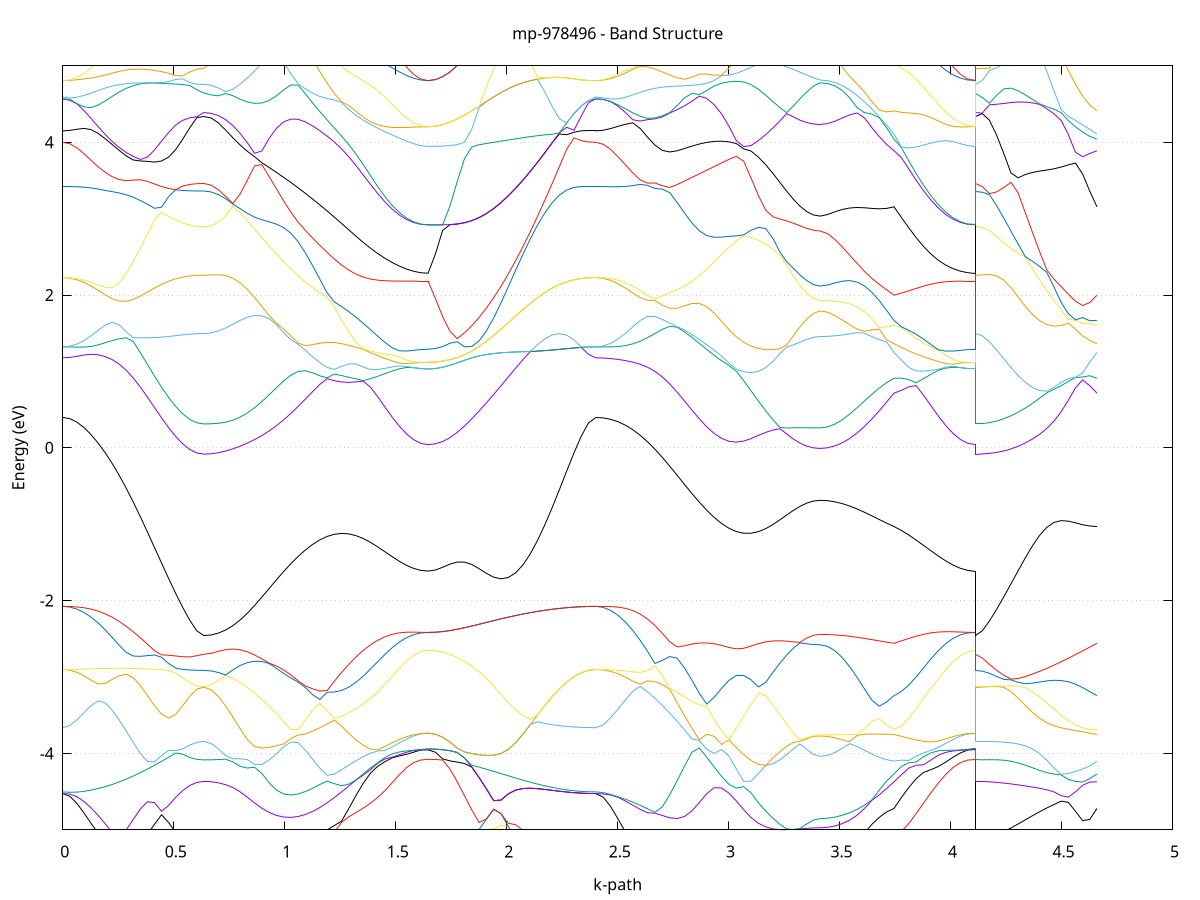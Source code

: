 set title 'mp-978496 - Band Structure'
set xlabel 'k-path'
set ylabel 'Energy (eV)'
set grid y
set yrange [-5:5]
set terminal png size 800,600
set output 'mp-978496_bands_gnuplot.png'
plot '-' using 1:2 with lines notitle, '-' using 1:2 with lines notitle, '-' using 1:2 with lines notitle, '-' using 1:2 with lines notitle, '-' using 1:2 with lines notitle, '-' using 1:2 with lines notitle, '-' using 1:2 with lines notitle, '-' using 1:2 with lines notitle, '-' using 1:2 with lines notitle, '-' using 1:2 with lines notitle, '-' using 1:2 with lines notitle, '-' using 1:2 with lines notitle, '-' using 1:2 with lines notitle, '-' using 1:2 with lines notitle, '-' using 1:2 with lines notitle, '-' using 1:2 with lines notitle, '-' using 1:2 with lines notitle, '-' using 1:2 with lines notitle, '-' using 1:2 with lines notitle, '-' using 1:2 with lines notitle, '-' using 1:2 with lines notitle, '-' using 1:2 with lines notitle, '-' using 1:2 with lines notitle, '-' using 1:2 with lines notitle, '-' using 1:2 with lines notitle, '-' using 1:2 with lines notitle, '-' using 1:2 with lines notitle, '-' using 1:2 with lines notitle, '-' using 1:2 with lines notitle, '-' using 1:2 with lines notitle, '-' using 1:2 with lines notitle, '-' using 1:2 with lines notitle, '-' using 1:2 with lines notitle, '-' using 1:2 with lines notitle, '-' using 1:2 with lines notitle, '-' using 1:2 with lines notitle, '-' using 1:2 with lines notitle, '-' using 1:2 with lines notitle, '-' using 1:2 with lines notitle, '-' using 1:2 with lines notitle, '-' using 1:2 with lines notitle, '-' using 1:2 with lines notitle, '-' using 1:2 with lines notitle, '-' using 1:2 with lines notitle, '-' using 1:2 with lines notitle, '-' using 1:2 with lines notitle, '-' using 1:2 with lines notitle, '-' using 1:2 with lines notitle, '-' using 1:2 with lines notitle, '-' using 1:2 with lines notitle, '-' using 1:2 with lines notitle, '-' using 1:2 with lines notitle, '-' using 1:2 with lines notitle, '-' using 1:2 with lines notitle
0.000000 -16.608058
0.031771 -16.606058
0.063542 -16.600158
0.095313 -16.590358
0.127084 -16.576758
0.158855 -16.559658
0.190626 -16.538958
0.222397 -16.515158
0.254168 -16.488458
0.285939 -16.459258
0.317710 -16.428058
0.349481 -16.395358
0.381252 -16.361958
0.413023 -16.328558
0.444794 -16.296158
0.476565 -16.265758
0.508336 -16.238658
0.540107 -16.215958
0.571877 -16.198758
0.603648 -16.187958
0.635419 -16.184358
0.635419 -16.184358
0.668096 -16.183058
0.700773 -16.179058
0.733449 -16.172558
0.766126 -16.163558
0.798802 -16.152458
0.831479 -16.139258
0.864156 -16.124458
0.896832 -16.108358
0.929509 -16.091458
0.962185 -16.074158
0.994862 -16.056858
1.027539 -16.040258
1.060215 -16.024758
1.092892 -16.010958
1.125568 -15.999158
1.158245 -15.989758
1.190922 -15.982958
1.223598 -15.978858
1.223598 -15.978858
1.256072 -15.977258
1.288545 -15.977958
1.321019 -15.980658
1.353492 -15.984958
1.385966 -15.990358
1.418439 -15.996558
1.450912 -16.002858
1.483386 -16.009058
1.515859 -16.014558
1.548333 -16.019258
1.580806 -16.022758
1.613280 -16.024958
1.645753 -16.025658
1.645753 -16.025658
1.678622 -16.029358
1.711490 -16.040358
1.744359 -16.058158
1.777227 -16.082058
1.810096 -16.111158
1.842964 -16.144358
1.875832 -16.180758
1.908701 -16.219258
1.941569 -16.258958
1.974438 -16.298958
2.007306 -16.338458
2.040175 -16.376958
2.073043 -16.413658
2.105912 -16.448158
2.138780 -16.480058
2.171649 -16.508958
2.204517 -16.534558
2.237385 -16.556658
2.270254 -16.574958
2.303122 -16.589358
2.335991 -16.599658
2.368859 -16.605958
2.401728 -16.608058
2.401728 -16.608058
2.435030 -16.605858
2.468332 -16.599358
2.501635 -16.588558
2.534937 -16.573658
2.568239 -16.554758
2.601542 -16.531958
2.634844 -16.505758
2.668147 -16.476258
2.701449 -16.443958
2.734751 -16.409258
2.768054 -16.372758
2.801356 -16.335058
2.834658 -16.296758
2.867961 -16.258558
2.901263 -16.221458
2.934565 -16.185958
2.967868 -16.152958
3.001170 -16.122958
3.034472 -16.096558
3.067775 -16.073858
3.101077 -16.055158
3.134379 -16.040258
3.167682 -16.028658
3.200984 -16.020158
3.200984 -16.020158
3.231138 -16.014658
3.261292 -16.010758
3.291446 -16.008058
3.321600 -16.006458
3.351754 -16.005458
3.381908 -16.004858
3.412062 -16.004758
3.412062 -16.004758
3.445363 -16.004158
3.478665 -16.002358
3.511967 -15.999558
3.545269 -15.995958
3.578571 -15.991858
3.611873 -15.987658
3.645175 -15.983858
3.678477 -15.980958
3.711779 -15.979658
3.745080 -15.980458
3.745080 -15.980458
3.778316 -15.981558
3.811553 -15.984858
3.844789 -15.989758
3.878025 -15.995658
3.911261 -16.002058
3.944497 -16.008358
3.977733 -16.014058
4.010969 -16.018958
4.044205 -16.022558
4.077441 -16.024858
4.110677 -16.025658
4.110677 -16.184358
4.142971 -16.183058
4.175266 -16.179158
4.207560 -16.172758
4.239854 -16.163858
4.272148 -16.152858
4.304442 -16.139658
4.336736 -16.124858
4.369030 -16.108558
4.401324 -16.091158
4.433618 -16.073158
4.465912 -16.055158
4.498207 -16.037658
4.530501 -16.021158
4.562795 -16.006558
4.595089 -15.994458
4.627383 -15.985558
4.659677 -15.980458
e
0.000000 -12.275058
0.031771 -12.343858
0.063542 -12.461358
0.095313 -12.587858
0.127084 -12.717358
0.158855 -12.848058
0.190626 -12.978358
0.222397 -13.107358
0.254168 -13.233958
0.285939 -13.357058
0.317710 -13.475658
0.349481 -13.588758
0.381252 -13.695058
0.413023 -13.793658
0.444794 -13.883058
0.476565 -13.962058
0.508336 -14.029358
0.540107 -14.083458
0.571877 -14.123158
0.603648 -14.147358
0.635419 -14.155558
0.635419 -14.155558
0.668096 -14.152458
0.700773 -14.143358
0.733449 -14.128058
0.766126 -14.106658
0.798802 -14.079258
0.831479 -14.045958
0.864156 -14.006758
0.896832 -13.961758
0.929509 -13.911158
0.962185 -13.855158
0.994862 -13.793858
1.027539 -13.727758
1.060215 -13.657058
1.092892 -13.582358
1.125568 -13.504558
1.158245 -13.424858
1.190922 -13.425358
1.223598 -13.413058
1.223598 -13.413058
1.256072 -13.388458
1.288545 -13.351858
1.321019 -13.303758
1.353492 -13.276758
1.385966 -13.313558
1.418439 -13.348058
1.450912 -13.379058
1.483386 -13.405858
1.515859 -13.428158
1.548333 -13.445658
1.580806 -13.458258
1.613280 -13.465858
1.645753 -13.468358
1.645753 -13.468358
1.678622 -13.462458
1.711490 -13.444858
1.744359 -13.416158
1.777227 -13.377358
1.810096 -13.329658
1.842964 -13.274258
1.875832 -13.212758
1.908701 -13.146358
1.941569 -13.076358
1.974438 -13.003958
2.007306 -12.929858
2.040175 -12.854958
2.073043 -12.779558
2.105912 -12.703858
2.138780 -12.628058
2.171649 -12.552258
2.204517 -12.476358
2.237385 -12.400858
2.270254 -12.326158
2.303122 -12.293658
2.335991 -12.283458
2.368859 -12.277158
2.401728 -12.275058
2.401728 -12.275058
2.435030 -12.356758
2.468332 -12.485858
2.501635 -12.618558
2.534937 -12.749158
2.568239 -12.875958
2.601542 -12.997758
2.634844 -13.113658
2.668147 -13.222858
2.701449 -13.324758
2.734751 -13.418458
2.768054 -13.503358
2.801356 -13.578558
2.834658 -13.643258
2.867961 -13.696658
2.901263 -13.737958
2.934565 -13.766458
2.967868 -13.781258
3.001170 -13.781958
3.034472 -13.768158
3.067775 -13.739658
3.101077 -13.696758
3.134379 -13.639658
3.167682 -13.569258
3.200984 -13.609058
3.200984 -13.609058
3.231138 -13.640458
3.261292 -13.667158
3.291446 -13.689058
3.321600 -13.706158
3.351754 -13.718358
3.381908 -13.725658
3.412062 -13.728158
3.412062 -13.728158
3.445363 -13.725458
3.478665 -13.717258
3.511967 -13.703758
3.545269 -13.684958
3.578571 -13.661058
3.611873 -13.632258
3.645175 -13.599058
3.678477 -13.562058
3.711779 -13.522458
3.745080 -13.482958
3.745080 -13.482958
3.778316 -13.414258
3.811553 -13.343658
3.844789 -13.316858
3.878025 -13.344158
3.911261 -13.375258
3.944497 -13.403058
3.977733 -13.426258
4.010969 -13.444558
4.044205 -13.457758
4.077441 -13.465658
4.110677 -13.468358
4.110677 -14.155558
4.142971 -14.152658
4.175266 -14.144058
4.207560 -14.129758
4.239854 -14.109758
4.272148 -14.084158
4.304442 -14.053058
4.336736 -14.016558
4.369030 -13.974958
4.401324 -13.928358
4.433618 -13.877058
4.465912 -13.821658
4.498207 -13.762658
4.530501 -13.700958
4.562795 -13.638358
4.595089 -13.577358
4.627383 -13.523158
4.659677 -13.482958
e
0.000000 -12.275058
0.031771 -12.275358
0.063542 -12.276458
0.095313 -12.278258
0.127084 -12.280658
0.158855 -12.283558
0.190626 -12.286858
0.222397 -12.290358
0.254168 -12.294158
0.285939 -12.297958
0.317710 -12.301758
0.349481 -12.305358
0.381252 -12.308758
0.413023 -12.311858
0.444794 -12.314658
0.476565 -12.317058
0.508336 -12.318958
0.540107 -12.320558
0.571877 -12.321658
0.603648 -12.322358
0.635419 -12.322558
0.635419 -12.322558
0.668096 -12.344758
0.700773 -12.404958
0.733449 -12.490358
0.766126 -12.589058
0.798802 -12.693158
0.831479 -12.797458
0.864156 -12.898758
0.896832 -12.994758
0.929509 -13.083758
0.962185 -13.164558
0.994862 -13.235958
1.027539 -13.297058
1.060215 -13.347058
1.092892 -13.385358
1.125568 -13.411358
1.158245 -13.424758
1.190922 -13.345858
1.223598 -13.273158
1.223598 -13.273158
1.256072 -13.222458
1.288545 -13.215258
1.321019 -13.240858
1.353492 -13.245158
1.385966 -13.177058
1.418439 -13.100558
1.450912 -13.017358
1.483386 -12.929558
1.515859 -12.840158
1.548333 -12.753658
1.580806 -12.677558
1.613280 -12.622758
1.645753 -12.602458
1.645753 -12.602458
1.678622 -12.601258
1.711490 -12.597858
1.744359 -12.592258
1.777227 -12.584458
1.810096 -12.574458
1.842964 -12.562358
1.875832 -12.548358
1.908701 -12.532358
1.941569 -12.514658
1.974438 -12.495358
2.007306 -12.474858
2.040175 -12.453158
2.073043 -12.430858
2.105912 -12.408158
2.138780 -12.385558
2.171649 -12.363658
2.204517 -12.342858
2.237385 -12.323858
2.270254 -12.307258
2.303122 -12.293658
2.335991 -12.283458
2.368859 -12.277158
2.401728 -12.275058
2.401728 -12.275058
2.435030 -12.277058
2.468332 -12.283558
2.501635 -12.295758
2.534937 -12.315558
2.568239 -12.345258
2.601542 -12.386558
2.634844 -12.439758
2.668147 -12.503658
2.701449 -12.576058
2.734751 -12.654358
2.768054 -12.736258
2.801356 -12.819858
2.834658 -12.903558
2.867961 -12.986258
2.901263 -13.066758
2.934565 -13.144458
2.967868 -13.218758
3.001170 -13.289058
3.034472 -13.354958
3.067775 -13.416158
3.101077 -13.472358
3.134379 -13.523358
3.167682 -13.568958
3.200984 -13.486458
3.200984 -13.486458
3.231138 -13.401958
3.261292 -13.309758
3.291446 -13.211758
3.321600 -13.111258
3.351754 -13.014458
3.381908 -12.935658
3.412062 -12.902658
3.412062 -12.902658
3.445363 -12.900858
3.478665 -12.895558
3.511967 -12.886858
3.545269 -12.874858
3.578571 -12.859558
3.611873 -12.841358
3.645175 -12.923758
3.678477 -13.010358
3.711779 -13.087858
3.745080 -13.151858
3.745080 -13.151858
3.778316 -13.200858
3.811553 -13.239458
3.844789 -13.222958
3.878025 -13.141958
3.911261 -13.048358
3.944497 -12.951058
3.977733 -12.853958
4.010969 -12.761658
4.044205 -12.681258
4.077441 -12.623758
4.110677 -12.602458
4.110677 -12.322558
4.142971 -12.325858
4.175266 -12.335758
4.207560 -12.351658
4.239854 -12.372858
4.272148 -12.398558
4.304442 -12.427658
4.336736 -12.502758
4.369030 -12.591258
4.401324 -12.678558
4.433618 -12.763558
4.465912 -12.845258
4.498207 -12.922258
4.530501 -12.993358
4.562795 -13.056158
4.595089 -13.107558
4.627383 -13.142058
4.659677 -13.151858
e
0.000000 -12.112658
0.031771 -12.048658
0.063542 -11.952058
0.095313 -11.904158
0.127084 -11.906858
0.158855 -11.920458
0.190626 -11.937158
0.222397 -11.954758
0.254168 -11.971958
0.285939 -11.988158
0.317710 -12.002758
0.349481 -12.015358
0.381252 -12.026058
0.413023 -12.034558
0.444794 -12.041158
0.476565 -12.045958
0.508336 -12.049258
0.540107 -12.051358
0.571877 -12.052558
0.603648 -12.053158
0.635419 -12.053358
0.635419 -12.053358
0.668096 -12.058258
0.700773 -12.073158
0.733449 -12.097558
0.766126 -12.130958
0.798802 -12.172758
0.831479 -12.222058
0.864156 -12.277958
0.896832 -12.339158
0.929509 -12.404558
0.962185 -12.473158
0.994862 -12.543658
1.027539 -12.615058
1.060215 -12.686258
1.092892 -12.756258
1.125568 -12.824058
1.158245 -12.888258
1.190922 -12.946558
1.223598 -12.993758
1.223598 -12.993758
1.256072 -13.015358
1.288545 -12.990958
1.321019 -12.932858
1.353492 -12.865758
1.385966 -12.801258
1.418439 -12.744658
1.450912 -12.698358
1.483386 -12.663058
1.515859 -12.637658
1.548333 -12.620558
1.580806 -12.609958
1.613280 -12.604258
1.645753 -12.602458
1.645753 -12.602458
1.678622 -12.601258
1.711490 -12.597858
1.744359 -12.592258
1.777227 -12.584458
1.810096 -12.574458
1.842964 -12.562358
1.875832 -12.548358
1.908701 -12.532358
1.941569 -12.514658
1.974438 -12.495358
2.007306 -12.474858
2.040175 -12.453158
2.073043 -12.430858
2.105912 -12.408158
2.138780 -12.385558
2.171649 -12.363658
2.204517 -12.342858
2.237385 -12.323858
2.270254 -12.307258
2.303122 -12.253958
2.335991 -12.187358
2.368859 -12.134658
2.401728 -12.112658
2.401728 -12.112658
2.435030 -12.030058
2.468332 -11.898158
2.501635 -11.889458
2.534937 -11.914458
2.568239 -11.940258
2.601542 -11.963858
2.634844 -11.983658
2.668147 -11.999658
2.701449 -12.013258
2.734751 -12.026058
2.768054 -12.039658
2.801356 -12.055158
2.834658 -12.073258
2.867961 -12.094258
2.901263 -12.118058
2.934565 -12.144158
2.967868 -12.172158
3.001170 -12.201358
3.034472 -12.230858
3.067775 -12.260158
3.101077 -12.288558
3.134379 -12.315458
3.167682 -12.340458
3.200984 -12.363058
3.200984 -12.363058
3.231138 -12.381258
3.261292 -12.396958
3.291446 -12.409958
3.321600 -12.420258
3.351754 -12.427758
3.381908 -12.432258
3.412062 -12.433758
3.412062 -12.433758
3.445363 -12.451858
3.478665 -12.498058
3.511967 -12.565458
3.545269 -12.647558
3.578571 -12.738158
3.611873 -12.831758
3.645175 -12.820358
3.678477 -12.796858
3.711779 -12.771258
3.745080 -12.743758
3.745080 -12.743758
3.778316 -12.728458
3.811553 -12.711858
3.844789 -12.694558
3.878025 -12.677058
3.911261 -12.660158
3.944497 -12.644258
3.977733 -12.630158
4.010969 -12.618458
4.044205 -12.609758
4.077441 -12.604258
4.110677 -12.602458
4.110677 -12.053358
4.142971 -12.068058
4.175266 -12.109458
4.207560 -12.170758
4.239854 -12.245158
4.272148 -12.327558
4.304442 -12.414258
4.336736 -12.459358
4.369030 -12.492458
4.401324 -12.526158
4.433618 -12.559858
4.465912 -12.592558
4.498207 -12.623958
4.530501 -12.653358
4.562795 -12.680358
4.595089 -12.704558
4.627383 -12.725858
4.659677 -12.743758
e
0.000000 -11.850358
0.031771 -11.850758
0.063542 -11.844958
0.095313 -11.790458
0.127084 -11.689958
0.158855 -11.583858
0.190626 -11.480258
0.222397 -11.382158
0.254168 -11.293158
0.285939 -11.218458
0.317710 -11.165558
0.349481 -11.140258
0.381252 -11.140858
0.413023 -11.158558
0.444794 -11.184658
0.476565 -11.212858
0.508336 -11.239458
0.540107 -11.261958
0.571877 -11.278958
0.603648 -11.289558
0.635419 -11.293158
0.635419 -11.293158
0.668096 -11.266758
0.700773 -11.193958
0.733449 -11.088358
0.766126 -10.962658
0.798802 -10.826458
0.831479 -10.687058
0.864156 -10.683258
0.896832 -10.782858
0.929509 -10.882458
0.962185 -10.980658
0.994862 -11.076458
1.027539 -11.168958
1.060215 -11.257458
1.092892 -11.341058
1.125568 -11.419358
1.158245 -11.491358
1.190922 -11.556458
1.223598 -11.613658
1.223598 -11.613658
1.256072 -11.661658
1.288545 -11.699458
1.321019 -11.725558
1.353492 -11.738258
1.385966 -11.736058
1.418439 -11.717958
1.450912 -11.684558
1.483386 -11.638358
1.515859 -11.584058
1.548333 -11.598558
1.580806 -11.691158
1.613280 -11.755958
1.645753 -11.779758
1.645753 -11.779758
1.678622 -11.785158
1.711490 -11.798658
1.744359 -11.814658
1.777227 -11.828658
1.810096 -11.837658
1.842964 -11.840258
1.875832 -11.835558
1.908701 -11.823558
1.941569 -11.804658
1.974438 -11.779558
2.007306 -11.749858
2.040175 -11.717758
2.073043 -11.686258
2.105912 -11.658858
2.138780 -11.639458
2.171649 -11.631858
2.204517 -11.638358
2.237385 -11.659758
2.270254 -11.694558
2.303122 -11.739258
2.335991 -11.788358
2.368859 -11.831458
2.401728 -11.850358
2.401728 -11.850358
2.435030 -11.855158
2.468332 -11.868758
2.501635 -11.761258
2.534937 -11.625358
2.568239 -11.492858
2.601542 -11.365558
2.634844 -11.244758
2.668147 -11.131658
2.701449 -11.027458
2.734751 -10.933158
2.768054 -10.850058
2.801356 -10.779858
2.834658 -10.724958
2.867961 -10.688758
2.901263 -10.675058
2.934565 -10.687258
2.967868 -10.727158
3.001170 -10.793858
3.034472 -10.884558
3.067775 -10.995858
3.101077 -11.124158
3.134379 -11.265758
3.167682 -11.417058
3.200984 -11.574658
3.200984 -11.574658
3.231138 -11.720058
3.261292 -11.865358
3.291446 -12.007758
3.321600 -12.143458
3.351754 -12.265558
3.381908 -12.359758
3.412062 -12.397958
3.412062 -12.397958
3.445363 -12.391758
3.478665 -12.379058
3.511967 -12.361158
3.545269 -12.337158
3.578571 -12.306958
3.611873 -12.270458
3.645175 -12.227558
3.678477 -12.178458
3.711779 -12.123158
3.745080 -12.062158
3.745080 -12.062158
3.778316 -12.017858
3.811553 -11.964958
3.844789 -11.904258
3.878025 -11.837058
3.911261 -11.765258
3.944497 -11.691858
3.977733 -11.623258
4.010969 -11.605558
4.044205 -11.687958
4.077441 -11.754858
4.110677 -11.779758
4.110677 -11.293158
4.142971 -11.286558
4.175266 -11.271258
4.207560 -11.257758
4.239854 -11.257458
4.272148 -11.278258
4.304442 -11.322058
4.336736 -11.384958
4.369030 -11.460858
4.401324 -11.543858
4.433618 -11.628858
4.465912 -11.712058
4.498207 -11.790858
4.530501 -11.863058
4.562795 -11.927158
4.595089 -11.982158
4.627383 -12.027358
4.659677 -12.062158
e
0.000000 -10.022958
0.031771 -10.092858
0.063542 -10.174958
0.095313 -10.254658
0.127084 -10.331658
0.158855 -10.405358
0.190626 -10.474658
0.222397 -10.537258
0.254168 -10.589958
0.285939 -10.626958
0.317710 -10.640958
0.349481 -10.626158
0.381252 -10.584658
0.413023 -10.525758
0.444794 -10.459358
0.476565 -10.392858
0.508336 -10.331558
0.540107 -10.279558
0.571877 -10.240058
0.603648 -10.215258
0.635419 -10.206858
0.635419 -10.206858
0.668096 -10.221358
0.700773 -10.262558
0.733449 -10.324958
0.766126 -10.402658
0.798802 -10.490658
0.831479 -10.585058
0.864156 -10.551058
0.896832 -10.425158
0.929509 -10.316558
0.962185 -10.232258
0.994862 -10.177758
1.027539 -10.155358
1.060215 -10.162758
1.092892 -10.195458
1.125568 -10.247758
1.158245 -10.315058
1.190922 -10.393558
1.223598 -10.480958
1.223598 -10.480958
1.256072 -10.575058
1.288545 -10.675558
1.321019 -10.781858
1.353492 -10.893358
1.385966 -11.009458
1.418439 -11.129058
1.450912 -11.250658
1.483386 -11.371958
1.515859 -11.489658
1.548333 -11.528358
1.580806 -11.479258
1.613280 -11.445258
1.645753 -11.433058
1.645753 -11.433058
1.678622 -11.419058
1.711490 -11.379758
1.744359 -11.321058
1.777227 -11.247758
1.810096 -11.163258
1.842964 -11.069958
1.875832 -10.969958
1.908701 -10.865358
1.941569 -10.758658
1.974438 -10.653258
2.007306 -10.553358
2.040175 -10.463858
2.073043 -10.389658
2.105912 -10.332558
2.138780 -10.290058
2.171649 -10.255458
2.204517 -10.221458
2.237385 -10.183458
2.270254 -10.141158
2.303122 -10.097858
2.335991 -10.059358
2.368859 -10.032558
2.401728 -10.022958
2.401728 -10.022958
2.435030 -10.104358
2.468332 -10.195658
2.501635 -10.279658
2.534937 -10.354858
2.568239 -10.420758
2.601542 -10.476958
2.634844 -10.523258
2.668147 -10.559558
2.701449 -10.585458
2.734751 -10.600658
2.768054 -10.604658
2.801356 -10.597058
2.834658 -10.577758
2.867961 -10.546658
2.901263 -10.504158
2.934565 -10.450558
2.967868 -10.386458
3.001170 -10.312558
3.034472 -10.229558
3.067775 -10.183558
3.101077 -10.235158
3.134379 -10.286358
3.167682 -10.334858
3.200984 -10.379158
3.200984 -10.379158
3.231138 -10.414658
3.261292 -10.445158
3.291446 -10.470458
3.321600 -10.490258
3.351754 -10.504458
3.381908 -10.512958
3.412062 -10.515858
3.412062 -10.515858
3.445363 -10.494558
3.478665 -10.433258
3.511967 -10.339058
3.545269 -10.222858
3.578571 -10.102358
3.611873 -10.019158
3.645175 -10.036158
3.678477 -10.131458
3.711779 -10.253558
3.745080 -10.382658
3.745080 -10.382658
3.778316 -10.544558
3.811553 -10.706858
3.844789 -10.867158
3.878025 -11.023758
3.911261 -11.174858
3.944497 -11.317958
3.977733 -11.447658
4.010969 -11.518558
4.044205 -11.480858
4.077441 -11.445858
4.110677 -11.433058
4.110677 -10.206858
4.142971 -10.212658
4.175266 -10.226958
4.207560 -10.241658
4.239854 -10.247358
4.272148 -10.238258
4.304442 -10.215158
4.336736 -10.185958
4.369030 -10.161558
4.401324 -10.150458
4.433618 -10.155658
4.465912 -10.174858
4.498207 -10.203658
4.530501 -10.238058
4.562795 -10.274958
4.595089 -10.312258
4.627383 -10.348458
4.659677 -10.382658
e
0.000000 -9.985058
0.031771 -9.982558
0.063542 -9.975258
0.095313 -9.963258
0.127084 -9.947158
0.158855 -9.927558
0.190626 -9.905358
0.222397 -9.881658
0.254168 -9.857458
0.285939 -9.834058
0.317710 -9.812758
0.349481 -9.794458
0.381252 -9.779958
0.413023 -9.769458
0.444794 -9.762658
0.476565 -9.759158
0.508336 -9.757958
0.540107 -9.758158
0.571877 -9.758958
0.603648 -9.759758
0.635419 -9.760058
0.635419 -9.760058
0.668096 -9.759858
0.700773 -9.759758
0.733449 -9.760658
0.766126 -9.762158
0.798802 -9.762758
0.831479 -9.760458
0.864156 -9.753158
0.896832 -9.739558
0.929509 -9.718758
0.962185 -9.690158
0.994862 -9.653658
1.027539 -9.609358
1.060215 -9.557458
1.092892 -9.498258
1.125568 -9.432458
1.158245 -9.360358
1.190922 -9.282858
1.223598 -9.201058
1.223598 -9.201058
1.256072 -9.117258
1.288545 -9.034058
1.321019 -9.047958
1.353492 -9.184358
1.385966 -9.307258
1.418439 -9.415558
1.450912 -9.508858
1.483386 -9.586958
1.515859 -9.650158
1.548333 -9.698758
1.580806 -9.733058
1.613280 -9.753558
1.645753 -9.760358
1.645753 -9.760358
1.678622 -9.757558
1.711490 -9.749158
1.744359 -9.735458
1.777227 -9.716958
1.810096 -9.694258
1.842964 -9.668458
1.875832 -9.641158
1.908701 -9.614558
1.941569 -9.591758
1.974438 -9.576558
2.007306 -9.573458
2.040175 -9.585458
2.073043 -9.613258
2.105912 -9.654058
2.138780 -9.703458
2.171649 -9.756558
2.204517 -9.809358
2.237385 -9.858558
2.270254 -9.901858
2.303122 -9.937258
2.335991 -9.963558
2.368859 -9.979658
2.401728 -9.985058
2.401728 -9.985058
2.435030 -9.980358
2.468332 -9.966558
2.501635 -9.943958
2.534937 -9.913758
2.568239 -9.877758
2.601542 -9.838758
2.634844 -9.800858
2.668147 -9.769758
2.701449 -9.751358
2.734751 -9.750058
2.768054 -9.767258
2.801356 -9.800358
2.834658 -9.844558
2.867961 -9.894258
2.901263 -9.944858
2.934565 -9.993458
2.967868 -10.039758
3.001170 -10.085658
3.034472 -10.133358
3.067775 -10.138158
3.101077 -10.039258
3.134379 -9.933658
3.167682 -9.822258
3.200984 -9.706158
3.200984 -9.706158
3.231138 -9.598358
3.261292 -9.489658
3.291446 -9.382458
3.321600 -9.281158
3.351754 -9.192658
3.381908 -9.129158
3.412062 -9.105258
3.412062 -9.105258
3.445363 -9.132858
3.478665 -9.206858
3.511967 -9.309858
3.545269 -9.424358
3.578571 -9.531058
3.611873 -9.589158
3.645175 -9.538158
3.678477 -9.403358
3.711779 -9.241758
3.745080 -9.082358
3.745080 -9.082358
3.778316 -9.134658
3.811553 -9.241358
3.844789 -9.341558
3.878025 -9.433558
3.911261 -9.516258
3.944497 -9.588458
3.977733 -9.648958
4.010969 -9.697058
4.044205 -9.732058
4.077441 -9.753258
4.110677 -9.760358
4.110677 -9.760058
4.142971 -9.751958
4.175266 -9.727758
4.207560 -9.688158
4.239854 -9.633758
4.272148 -9.565858
4.304442 -9.485558
4.336736 -9.408358
4.369030 -9.391158
4.401324 -9.348658
4.433618 -9.282458
4.465912 -9.200758
4.498207 -9.115658
4.530501 -9.042058
4.562795 -8.996258
4.595089 -8.989558
4.627383 -9.021658
4.659677 -9.082358
e
0.000000 -9.985058
0.031771 -9.910658
0.063542 -9.815258
0.095313 -9.714158
0.127084 -9.609358
0.158855 -9.504258
0.190626 -9.404658
0.222397 -9.318958
0.254168 -9.255758
0.285939 -9.219258
0.317710 -9.206158
0.349481 -9.209258
0.381252 -9.221858
0.413023 -9.239158
0.444794 -9.257758
0.476565 -9.275858
0.508336 -9.291958
0.540107 -9.305158
0.571877 -9.315058
0.603648 -9.321058
0.635419 -9.323058
0.635419 -9.323058
0.668096 -9.320458
0.700773 -9.312658
0.733449 -9.299658
0.766126 -9.281658
0.798802 -9.258758
0.831479 -9.231358
0.864156 -9.199858
0.896832 -9.164558
0.929509 -9.125558
0.962185 -9.082258
0.994862 -9.033658
1.027539 -8.978558
1.060215 -8.916858
1.092892 -8.849358
1.125568 -8.777358
1.158245 -8.701958
1.190922 -8.625558
1.223598 -8.592658
1.223598 -8.592658
1.256072 -8.742758
1.288545 -8.899758
1.321019 -8.958958
1.353492 -8.911158
1.385966 -8.930558
1.418439 -9.031758
1.450912 -9.172758
1.483386 -9.320758
1.515859 -9.460358
1.548333 -9.581958
1.580806 -9.677458
1.613280 -9.739058
1.645753 -9.760358
1.645753 -9.760358
1.678622 -9.757558
1.711490 -9.749158
1.744359 -9.735458
1.777227 -9.716958
1.810096 -9.694258
1.842964 -9.668458
1.875832 -9.641158
1.908701 -9.614558
1.941569 -9.591758
1.974438 -9.576558
2.007306 -9.573458
2.040175 -9.585458
2.073043 -9.613258
2.105912 -9.654058
2.138780 -9.703458
2.171649 -9.756558
2.204517 -9.809358
2.237385 -9.858558
2.270254 -9.901858
2.303122 -9.937258
2.335991 -9.963558
2.368859 -9.979658
2.401728 -9.985058
2.401728 -9.985058
2.435030 -9.899458
2.468332 -9.796058
2.501635 -9.693658
2.534937 -9.595658
2.568239 -9.504758
2.601542 -9.422358
2.634844 -9.348458
2.668147 -9.281758
2.701449 -9.219758
2.734751 -9.160258
2.768054 -9.100758
2.801356 -9.039658
2.834658 -8.975558
2.867961 -8.907558
2.901263 -8.835258
2.934565 -8.758458
2.967868 -8.677258
3.001170 -8.591758
3.034472 -8.566258
3.067775 -8.573358
3.101077 -8.557658
3.134379 -8.523258
3.167682 -8.475158
3.200984 -8.418758
3.200984 -8.418758
3.231138 -8.364758
3.261292 -8.311758
3.291446 -8.263158
3.321600 -8.221858
3.351754 -8.241858
3.381908 -8.304858
3.412062 -8.328758
3.412062 -8.328758
3.445363 -8.339058
3.478665 -8.369158
3.511967 -8.417658
3.545269 -8.482258
3.578571 -8.559658
3.611873 -8.646358
3.645175 -8.738958
3.678477 -8.834358
3.711779 -8.929858
3.745080 -9.023158
3.745080 -9.023158
3.778316 -8.991958
3.811553 -8.918158
3.844789 -8.904858
3.878025 -8.994258
3.911261 -9.140658
3.944497 -9.297258
3.977733 -9.444758
4.010969 -9.573058
4.044205 -9.673458
4.077441 -9.737958
4.110677 -9.760358
4.110677 -9.323058
4.142971 -9.325358
4.175266 -9.332958
4.207560 -9.346958
4.239854 -9.366558
4.272148 -9.387958
4.304442 -9.404658
4.336736 -9.394258
4.369030 -9.293558
4.401324 -9.185558
4.433618 -9.074058
4.465912 -8.970058
4.498207 -8.913758
4.530501 -8.920058
4.562795 -8.944958
4.595089 -8.972458
4.627383 -8.998958
4.659677 -9.023158
e
0.000000 -8.536558
0.031771 -8.536958
0.063542 -8.538958
0.095313 -8.544658
0.127084 -8.553058
0.158855 -8.559758
0.190626 -8.556658
0.222397 -8.533658
0.254168 -8.495258
0.285939 -8.527958
0.317710 -8.552058
0.349481 -8.566658
0.381252 -8.571158
0.413023 -8.566258
0.444794 -8.553258
0.476565 -8.534358
0.508336 -8.512258
0.540107 -8.490358
0.571877 -8.471758
0.603648 -8.459258
0.635419 -8.454858
0.635419 -8.454858
0.668096 -8.439558
0.700773 -8.394658
0.733449 -8.322658
0.766126 -8.230458
0.798802 -8.296358
0.831479 -8.360758
0.864156 -8.416958
0.896832 -8.458458
0.929509 -8.478558
0.962185 -8.471758
0.994862 -8.435758
1.027539 -8.373258
1.060215 -8.293258
1.092892 -8.215858
1.125568 -8.187558
1.158245 -8.263458
1.190922 -8.406358
1.223598 -8.523258
1.223598 -8.523258
1.256072 -8.456858
1.288545 -8.377758
1.321019 -8.299358
1.353492 -8.380158
1.385966 -8.447558
1.418439 -8.424858
1.450912 -8.352558
1.483386 -8.262358
1.515859 -8.168858
1.548333 -8.080758
1.580806 -8.006858
1.613280 -7.956558
1.645753 -7.938558
1.645753 -7.938558
1.678622 -7.951758
1.711490 -7.990058
1.744359 -8.049658
1.777227 -8.125658
1.810096 -8.212658
1.842964 -8.328358
1.875832 -8.496258
1.908701 -8.652058
1.941569 -8.792158
1.974438 -8.912358
2.007306 -9.007358
2.040175 -9.070758
2.073043 -9.096458
2.105912 -9.081158
2.138780 -9.026858
2.171649 -8.941658
2.204517 -8.837658
2.237385 -8.729958
2.270254 -8.636058
2.303122 -8.572258
2.335991 -8.543058
2.368859 -8.536458
2.401728 -8.536558
2.401728 -8.536558
2.435030 -8.537058
2.468332 -8.538758
2.501635 -8.543058
2.534937 -8.551658
2.568239 -8.565658
2.601542 -8.583858
2.634844 -8.601658
2.668147 -8.611358
2.701449 -8.604858
2.734751 -8.576058
2.768054 -8.523758
2.801356 -8.452458
2.834658 -8.374758
2.867961 -8.324958
2.901263 -8.346758
2.934565 -8.411358
2.967868 -8.479958
3.001170 -8.534358
3.034472 -8.502658
3.067775 -8.410758
3.101077 -8.317458
3.134379 -8.224758
3.167682 -8.136758
3.200984 -8.061358
3.200984 -8.061358
3.231138 -8.018558
3.261292 -8.021558
3.291446 -8.076258
3.321600 -8.158558
3.351754 -8.190458
3.381908 -8.170858
3.412062 -8.164258
3.412062 -8.164258
3.445363 -8.140758
3.478665 -8.079558
3.511967 -8.000458
3.545269 -7.923658
3.578571 -7.868658
3.611873 -7.852658
3.645175 -7.893858
3.678477 -7.969958
3.711779 -8.045958
3.745080 -8.121658
3.745080 -8.121658
3.778316 -8.238758
3.811553 -8.384858
3.844789 -8.477058
3.878025 -8.462958
3.911261 -8.384058
3.944497 -8.284958
3.977733 -8.183358
4.010969 -8.088958
4.044205 -8.010458
4.077441 -7.957458
4.110677 -7.938558
4.110677 -8.454858
4.142971 -8.459458
4.175266 -8.472958
4.207560 -8.494458
4.239854 -8.522858
4.272148 -8.556758
4.304442 -8.594458
4.336736 -8.634458
4.369030 -8.675258
4.401324 -8.714958
4.433618 -8.750158
4.465912 -8.770158
4.498207 -8.735658
4.530501 -8.632858
4.562795 -8.507058
4.595089 -8.376158
4.627383 -8.246158
4.659677 -8.121658
e
0.000000 -8.217558
0.031771 -8.224958
0.063542 -8.246158
0.095313 -8.278958
0.127084 -8.319758
0.158855 -8.365058
0.190626 -8.411358
0.222397 -8.455658
0.254168 -8.481458
0.285939 -8.396158
0.317710 -8.283158
0.349481 -8.160858
0.381252 -8.106458
0.413023 -8.124858
0.444794 -8.144858
0.476565 -8.155358
0.508336 -8.153958
0.540107 -8.140458
0.571877 -8.116558
0.603648 -8.088958
0.635419 -8.074858
0.635419 -8.074858
0.668096 -8.086358
0.700773 -8.119358
0.733449 -8.169358
0.766126 -8.227558
0.798802 -8.113658
0.831479 -7.985558
0.864156 -7.847858
0.896832 -7.705558
0.929509 -7.564158
0.962185 -7.430858
0.994862 -7.315258
1.027539 -7.356258
1.060215 -7.520458
1.092892 -7.674358
1.125568 -7.776358
1.158245 -7.778558
1.190922 -7.723958
1.223598 -7.702058
1.223598 -7.702058
1.256072 -7.882958
1.288545 -8.065758
1.321019 -8.238858
1.353492 -8.224258
1.385966 -8.154758
1.418439 -8.093458
1.450912 -8.042658
1.483386 -8.003558
1.515859 -7.975658
1.548333 -7.957358
1.580806 -7.946258
1.613280 -7.940358
1.645753 -7.938558
1.645753 -7.938558
1.678622 -7.951758
1.711490 -7.990058
1.744359 -8.049658
1.777227 -8.125658
1.810096 -8.212658
1.842964 -8.305458
1.875832 -8.399158
1.908701 -8.488758
1.941569 -8.569158
1.974438 -8.634958
2.007306 -8.680558
2.040175 -8.702058
2.073043 -8.698458
2.105912 -8.672158
2.138780 -8.627658
2.171649 -8.570358
2.204517 -8.505058
2.237385 -8.436558
2.270254 -8.369658
2.303122 -8.309158
2.335991 -8.260458
2.368859 -8.228658
2.401728 -8.217558
2.401728 -8.217558
2.435030 -8.219058
2.468332 -8.223158
2.501635 -8.228658
2.534937 -8.232958
2.568239 -8.233258
2.601542 -8.226758
2.634844 -8.212658
2.668147 -8.191958
2.701449 -8.167258
2.734751 -8.142058
2.768054 -8.121558
2.801356 -8.112258
2.834658 -8.116158
2.867961 -8.109758
2.901263 -8.047658
2.934565 -7.948158
2.967868 -7.838158
3.001170 -7.726958
3.034472 -7.618558
3.067775 -7.516158
3.101077 -7.423258
3.134379 -7.343058
3.167682 -7.337658
3.200984 -7.458658
3.200984 -7.458658
3.231138 -7.546358
3.261292 -7.591058
3.291446 -7.586058
3.321600 -7.554058
3.351754 -7.518258
3.381908 -7.492058
3.412062 -7.482658
3.412062 -7.482658
3.445363 -7.498058
3.478665 -7.540058
3.511967 -7.599758
3.545269 -7.669058
3.578571 -7.742658
3.611873 -7.817958
3.645175 -7.882558
3.678477 -7.947558
3.711779 -8.028458
3.745080 -8.107958
3.745080 -8.107958
3.778316 -8.094658
3.811553 -8.068658
3.844789 -8.044058
3.878025 -8.021358
3.911261 -8.000758
3.944497 -7.982658
3.977733 -7.967258
4.010969 -7.954958
4.044205 -7.945958
4.077441 -7.940458
4.110677 -7.938558
4.110677 -8.074858
4.142971 -8.089658
4.175266 -8.108558
4.207560 -8.108758
4.239854 -8.086558
4.272148 -8.046858
4.304442 -7.998558
4.336736 -7.952858
4.369030 -7.923058
4.401324 -7.920758
4.433618 -7.948558
4.465912 -7.997258
4.498207 -8.051858
4.530501 -8.096458
4.562795 -8.117258
4.595089 -8.110958
4.627383 -8.096258
4.659677 -8.107958
e
0.000000 -8.217558
0.031771 -8.210958
0.063542 -8.189458
0.095313 -8.149758
0.127084 -8.090158
0.158855 -8.011758
0.190626 -7.917858
0.222397 -7.814758
0.254168 -7.825858
0.285939 -7.896958
0.317710 -7.958358
0.349481 -7.998158
0.381252 -7.947758
0.413023 -7.812258
0.444794 -7.681558
0.476565 -7.608358
0.508336 -7.624458
0.540107 -7.689958
0.571877 -7.765258
0.603648 -7.827958
0.635419 -7.854358
0.635419 -7.854358
0.668096 -7.838858
0.700773 -7.793158
0.733449 -7.720058
0.766126 -7.623158
0.798802 -7.506258
0.831479 -7.373158
0.864156 -7.227258
0.896832 -7.071458
0.929509 -6.954558
0.962185 -7.063258
0.994862 -7.199858
1.027539 -7.229558
1.060215 -7.187458
1.092892 -7.199558
1.125568 -7.267158
1.158245 -7.382058
1.190922 -7.531258
1.223598 -7.666258
1.223598 -7.666258
1.256072 -7.622758
1.288545 -7.594558
1.321019 -7.577458
1.353492 -7.566158
1.385966 -7.555758
1.418439 -7.542358
1.450912 -7.523358
1.483386 -7.498258
1.515859 -7.468758
1.548333 -7.438758
1.580806 -7.412958
1.613280 -7.395458
1.645753 -7.389258
1.645753 -7.389258
1.678622 -7.455858
1.711490 -7.605558
1.744359 -7.783458
1.777227 -7.968158
1.810096 -8.151258
1.842964 -8.305458
1.875832 -8.399158
1.908701 -8.488758
1.941569 -8.569158
1.974438 -8.634958
2.007306 -8.680558
2.040175 -8.702058
2.073043 -8.698458
2.105912 -8.672158
2.138780 -8.627658
2.171649 -8.570358
2.204517 -8.505058
2.237385 -8.436558
2.270254 -8.369658
2.303122 -8.309158
2.335991 -8.260458
2.368859 -8.228658
2.401728 -8.217558
2.401728 -8.217558
2.435030 -8.212958
2.468332 -8.198258
2.501635 -8.170958
2.534937 -8.127658
2.568239 -8.065358
2.601542 -7.981958
2.634844 -7.877758
2.668147 -7.754558
2.701449 -7.615958
2.734751 -7.466658
2.768054 -7.445858
2.801356 -7.454258
2.834658 -7.462358
2.867961 -7.458958
2.901263 -7.437358
2.934565 -7.400158
2.967868 -7.353258
3.001170 -7.301658
3.034472 -7.247658
3.067775 -7.190858
3.101077 -7.128458
3.134379 -7.209858
3.167682 -7.276658
3.200984 -7.221458
3.200984 -7.221458
3.231138 -7.177258
3.261292 -7.135658
3.291446 -7.095358
3.321600 -7.056858
3.351754 -7.022858
3.381908 -6.998558
3.412062 -6.989658
3.412062 -6.989658
3.445363 -7.006658
3.478665 -7.054958
3.511967 -7.127258
3.545269 -7.212958
3.578571 -7.300658
3.611873 -7.380758
3.645175 -7.451958
3.678477 -7.522658
3.711779 -7.599658
3.745080 -7.681258
3.745080 -7.681258
3.778316 -7.703358
3.811553 -7.684158
3.844789 -7.648658
3.878025 -7.606558
3.911261 -7.562358
3.944497 -7.518758
3.977733 -7.477958
4.010969 -7.442358
4.044205 -7.414158
4.077441 -7.395758
4.110677 -7.389258
4.110677 -7.854358
4.142971 -7.811258
4.175266 -7.708758
4.207560 -7.575358
4.239854 -7.425858
4.272148 -7.280358
4.304442 -7.193758
4.336736 -7.199758
4.369030 -7.233458
4.401324 -7.258558
4.433618 -7.275758
4.465912 -7.307458
4.498207 -7.370158
4.530501 -7.455858
4.562795 -7.547958
4.595089 -7.630558
4.627383 -7.682858
4.659677 -7.681258
e
0.000000 -7.122958
0.031771 -7.181758
0.063542 -7.267758
0.095313 -7.362758
0.127084 -7.461058
0.158855 -7.558258
0.190626 -7.651558
0.222397 -7.736058
0.254168 -7.691058
0.285939 -7.573458
0.317710 -7.457158
0.349481 -7.353258
0.381252 -7.276858
0.413023 -7.242158
0.444794 -7.238958
0.476565 -7.212358
0.508336 -7.116458
0.540107 -6.983258
0.571877 -6.852958
0.603648 -6.755058
0.635419 -6.717758
0.635419 -6.717758
0.668096 -6.719058
0.700773 -6.723158
0.733449 -6.730558
0.766126 -6.742158
0.798802 -6.759358
0.831479 -6.784558
0.864156 -6.821358
0.896832 -6.875558
0.929509 -6.908458
0.962185 -6.740758
0.994862 -6.612658
1.027539 -6.652758
1.060215 -6.679658
1.092892 -6.692258
1.125568 -6.686958
1.158245 -6.658458
1.190922 -6.601358
1.223598 -6.512658
1.223598 -6.512658
1.256072 -6.395758
1.288545 -6.257858
1.321019 -6.109558
1.353492 -6.055358
1.385966 -6.124058
1.418439 -6.206958
1.450912 -6.301658
1.483386 -6.403458
1.515859 -6.506158
1.548333 -6.602258
1.580806 -6.682658
1.613280 -6.737158
1.645753 -6.756658
1.645753 -6.756658
1.678622 -6.687758
1.711490 -6.531658
1.744359 -6.344458
1.777227 -6.149858
1.810096 -5.960958
1.842964 -5.791958
1.875832 -5.669158
1.908701 -5.643458
1.941569 -5.743958
1.974438 -5.920758
2.007306 -6.126458
2.040175 -6.340358
2.073043 -6.553458
2.105912 -6.759958
2.138780 -6.955258
2.171649 -7.133858
2.204517 -7.288358
2.237385 -7.407758
2.270254 -7.476658
2.303122 -7.479258
2.335991 -7.409658
2.368859 -7.279158
2.401728 -7.122958
2.401728 -7.122958
2.435030 -7.114558
2.468332 -7.171058
2.501635 -7.242058
2.534937 -7.307958
2.568239 -7.361358
2.601542 -7.399758
2.634844 -7.423958
2.668147 -7.436358
2.701449 -7.440858
2.734751 -7.442358
2.768054 -7.312458
2.801356 -7.160258
2.834658 -7.019058
2.867961 -6.899958
2.901263 -6.814558
2.934565 -6.770658
2.967868 -6.769758
3.001170 -6.807658
3.034472 -6.877758
3.067775 -6.972858
3.101077 -7.085858
3.134379 -7.056658
3.167682 -6.973658
3.200984 -6.881358
3.200984 -6.881358
3.231138 -6.793858
3.261292 -6.706758
3.291446 -6.624558
3.321600 -6.552758
3.351754 -6.497758
3.381908 -6.464758
3.412062 -6.454258
3.412062 -6.454258
3.445363 -6.431358
3.478665 -6.367358
3.511967 -6.420458
3.545269 -6.516758
3.578571 -6.591558
3.611873 -6.636658
3.645175 -6.644458
3.678477 -6.613758
3.711779 -6.551858
3.745080 -6.468958
3.745080 -6.468958
3.778316 -6.322258
3.811553 -6.210858
3.844789 -6.164358
3.878025 -6.197058
3.911261 -6.281558
3.944497 -6.386458
3.977733 -6.494558
4.010969 -6.595358
4.044205 -6.679258
4.077441 -6.736258
4.110677 -6.756658
4.110677 -6.717758
4.142971 -6.728858
4.175266 -6.760658
4.207560 -6.808658
4.239854 -6.863858
4.272148 -6.905958
4.304442 -6.877458
4.336736 -6.742458
4.369030 -6.635358
4.401324 -6.720758
4.433618 -6.801158
4.465912 -6.839658
4.498207 -6.826158
4.530501 -6.774658
4.562795 -6.703658
4.595089 -6.625158
4.627383 -6.545758
4.659677 -6.468958
e
0.000000 -7.085258
0.031771 -7.035758
0.063542 -6.971458
0.095313 -6.897958
0.127084 -6.812058
0.158855 -6.714258
0.190626 -6.606458
0.222397 -6.492958
0.254168 -6.382758
0.285939 -6.303358
0.317710 -6.308058
0.349481 -6.372258
0.381252 -6.426758
0.413023 -6.432858
0.444794 -6.380258
0.476565 -6.284058
0.508336 -6.266758
0.540107 -6.342458
0.571877 -6.399458
0.603648 -6.434858
0.635419 -6.446858
0.635419 -6.446858
0.668096 -6.435658
0.700773 -6.404458
0.733449 -6.361058
0.766126 -6.318158
0.798802 -6.293458
0.831479 -6.302858
0.864156 -6.347958
0.896832 -6.416258
0.929509 -6.490958
0.962185 -6.558558
0.994862 -6.571258
1.027539 -6.403358
1.060215 -6.242958
1.092892 -6.101458
1.125568 -5.996958
1.158245 -5.938958
1.190922 -5.916558
1.223598 -5.916458
1.223598 -5.916458
1.256072 -5.931758
1.288545 -5.960058
1.321019 -6.000858
1.353492 -5.962958
1.385966 -5.830458
1.418439 -5.723858
1.450912 -5.650658
1.483386 -5.611458
1.515859 -5.599258
1.548333 -5.603858
1.580806 -5.615158
1.613280 -5.625658
1.645753 -5.629058
1.645753 -5.629058
1.678622 -5.612258
1.711490 -5.563158
1.744359 -5.485458
1.777227 -5.384458
1.810096 -5.265558
1.842964 -5.134458
1.875832 -4.996658
1.908701 -4.994958
1.941569 -4.988258
1.974438 -4.942458
2.007306 -4.955358
2.040175 -5.124358
2.073043 -5.293458
2.105912 -5.460658
2.138780 -5.623858
2.171649 -5.780858
2.204517 -5.929258
2.237385 -6.066158
2.270254 -6.212358
2.303122 -6.449558
2.335991 -6.680858
2.368859 -6.900758
2.401728 -7.085258
2.401728 -7.085258
2.435030 -7.110458
2.468332 -7.090258
2.501635 -7.052558
2.534937 -7.005058
2.568239 -6.951058
2.601542 -6.893458
2.634844 -6.834058
2.668147 -6.773658
2.701449 -6.712558
2.734751 -6.650358
2.768054 -6.665658
2.801356 -6.762058
2.834658 -6.806358
2.867961 -6.801758
2.901263 -6.758158
2.934565 -6.684558
2.967868 -6.587558
3.001170 -6.472258
3.034472 -6.343158
3.067775 -6.204858
3.101077 -6.061658
3.134379 -5.917458
3.167682 -5.776158
3.200984 -5.762558
3.200984 -5.762558
3.231138 -5.780558
3.261292 -5.821658
3.291446 -5.878258
3.321600 -5.937658
3.351754 -6.004258
3.381908 -6.047158
3.412062 -6.061058
3.412062 -6.061058
3.445363 -6.183658
3.478665 -6.308358
3.511967 -6.273058
3.545269 -6.159358
3.578571 -6.035558
3.611873 -5.908758
3.645175 -5.784658
3.678477 -5.667858
3.711779 -5.561158
3.745080 -5.465058
3.745080 -5.465058
3.778316 -5.514658
3.811553 -5.604558
3.844789 -5.650158
3.878025 -5.643558
3.911261 -5.615758
3.944497 -5.596058
3.977733 -5.592458
4.010969 -5.600958
4.044205 -5.614958
4.077441 -5.625458
4.110677 -5.629058
4.110677 -6.446858
4.142971 -6.438858
4.175266 -6.415258
4.207560 -6.376958
4.239854 -6.325558
4.272148 -6.262758
4.304442 -6.359158
4.336736 -6.475258
4.369030 -6.508258
4.401324 -6.319358
4.433618 -6.103658
4.465912 -5.884258
4.498207 -5.682258
4.530501 -5.606858
4.562795 -5.541458
4.595089 -5.490758
4.627383 -5.461858
4.659677 -5.465058
e
0.000000 -6.436058
0.031771 -6.422558
0.063542 -6.382958
0.095313 -6.319758
0.127084 -6.236658
0.158855 -6.137758
0.190626 -6.027458
0.222397 -5.911558
0.254168 -5.934658
0.285939 -5.977758
0.317710 -5.946758
0.349481 -5.843258
0.381252 -5.849858
0.413023 -5.961558
0.444794 -6.072258
0.476565 -6.175458
0.508336 -6.165658
0.540107 -6.042858
0.571877 -5.931658
0.603648 -5.850258
0.635419 -5.819658
0.635419 -5.819658
0.668096 -5.822258
0.700773 -5.829458
0.733449 -5.838958
0.766126 -5.844858
0.798802 -5.836358
0.831479 -5.802158
0.864156 -5.742458
0.896832 -5.666358
0.929509 -5.598058
0.962185 -5.603758
0.994862 -5.613058
1.027539 -5.624458
1.060215 -5.629758
1.092892 -5.610258
1.125568 -5.543358
1.158245 -5.421958
1.190922 -5.262958
1.223598 -5.086058
1.223598 -5.086058
1.256072 -5.032558
1.288545 -5.083258
1.321019 -5.164958
1.353492 -5.256358
1.385966 -5.344058
1.418439 -5.420858
1.450912 -5.483758
1.483386 -5.533058
1.515859 -5.570158
1.548333 -5.597058
1.580806 -5.615058
1.613280 -5.625158
1.645753 -5.629058
1.645753 -5.629058
1.678622 -5.612258
1.711490 -5.563158
1.744359 -5.485458
1.777227 -5.384458
1.810096 -5.265558
1.842964 -5.134458
1.875832 -4.996658
1.908701 -4.858758
1.941569 -4.730958
1.974438 -4.789458
2.007306 -4.955358
2.040175 -5.124358
2.073043 -5.293458
2.105912 -5.460658
2.138780 -5.623858
2.171649 -5.780858
2.204517 -5.929258
2.237385 -6.066158
2.270254 -6.188058
2.303122 -6.290758
2.335991 -6.369358
2.368859 -6.418958
2.401728 -6.436058
2.401728 -6.436058
2.435030 -6.427958
2.468332 -6.403358
2.501635 -6.361958
2.534937 -6.302858
2.568239 -6.226158
2.601542 -6.132258
2.634844 -6.023158
2.668147 -6.178958
2.701449 -6.356858
2.734751 -6.525358
2.768054 -6.586558
2.801356 -6.520358
2.834658 -6.450358
2.867961 -6.374558
2.901263 -6.292158
2.934565 -6.205058
2.967868 -6.118658
3.001170 -6.037458
3.034472 -5.963458
3.067775 -5.897758
3.101077 -5.841458
3.134379 -5.797258
3.167682 -5.769058
3.200984 -5.645958
3.200984 -5.645958
3.231138 -5.631758
3.261292 -5.735758
3.291446 -5.840958
3.321600 -5.933458
3.351754 -5.988758
3.381908 -6.023158
3.412062 -6.035158
3.412062 -6.035158
3.445363 -5.906858
3.478665 -5.769258
3.511967 -5.650558
3.545269 -5.565158
3.578571 -5.505058
3.611873 -5.458258
3.645175 -5.421858
3.678477 -5.397658
3.711779 -5.390158
3.745080 -5.404858
3.745080 -5.404858
3.778316 -5.418758
3.811553 -5.419658
3.844789 -5.444758
3.878025 -5.478258
3.911261 -5.513058
3.944497 -5.545758
3.977733 -5.574358
4.010969 -5.597658
4.044205 -5.614058
4.077441 -5.624958
4.110677 -5.629058
4.110677 -5.819658
4.142971 -5.851458
4.175266 -5.925358
4.207560 -6.019558
4.239854 -6.125958
4.272148 -6.240458
4.304442 -6.190558
4.336736 -6.111158
4.369030 -6.026558
4.401324 -5.939158
4.433618 -5.851058
4.465912 -5.764558
4.498207 -5.667858
4.530501 -5.461958
4.562795 -5.287358
4.595089 -5.240758
4.627383 -5.309658
4.659677 -5.404858
e
0.000000 -6.436058
0.031771 -6.409458
0.063542 -6.337758
0.095313 -6.237158
0.127084 -6.123858
0.158855 -6.013858
0.190626 -5.929858
0.222397 -5.901558
0.254168 -5.799258
0.285939 -5.711358
0.317710 -5.689758
0.349481 -5.749458
0.381252 -5.716158
0.413023 -5.586158
0.444794 -5.464458
0.476565 -5.364058
0.508336 -5.312058
0.540107 -5.358958
0.571877 -5.468958
0.603648 -5.563358
0.635419 -5.600358
0.635419 -5.600358
0.668096 -5.600058
0.700773 -5.599358
0.733449 -5.598258
0.766126 -5.596958
0.798802 -5.595658
0.831479 -5.594658
0.864156 -5.594358
0.896832 -5.595258
0.929509 -5.583158
0.962185 -5.498758
0.994862 -5.416158
1.027539 -5.337258
1.060215 -5.262558
1.092892 -5.222558
1.125568 -5.187258
1.158245 -5.131858
1.190922 -5.071958
1.223598 -5.030158
1.223598 -5.030158
1.256072 -4.903158
1.288545 -4.830758
1.321019 -4.774558
1.353492 -4.716358
1.385966 -4.652658
1.418439 -4.578058
1.450912 -4.489058
1.483386 -4.387158
1.515859 -4.281658
1.548333 -4.187158
1.580806 -4.120458
1.613280 -4.086858
1.645753 -4.077458
1.645753 -4.077458
1.678622 -4.079758
1.711490 -4.086758
1.744359 -4.205058
1.777227 -4.370958
1.810096 -4.555458
1.842964 -4.742358
1.875832 -4.905058
1.908701 -4.858758
1.941569 -4.730958
1.974438 -4.789458
2.007306 -4.914558
2.040175 -4.932958
2.073043 -5.008658
2.105912 -5.138858
2.138780 -5.312558
2.171649 -5.516658
2.204517 -5.740058
2.237385 -5.974158
2.270254 -6.188058
2.303122 -6.290758
2.335991 -6.369358
2.368859 -6.418958
2.401728 -6.436058
2.401728 -6.436058
2.435030 -6.399058
2.468332 -6.304158
2.501635 -6.179258
2.534937 -6.048958
2.568239 -5.945458
2.601542 -5.924658
2.634844 -6.018558
2.668147 -5.901858
2.701449 -5.773358
2.734751 -5.644658
2.768054 -5.526858
2.801356 -5.434358
2.834658 -5.375258
2.867961 -5.340058
2.901263 -5.308858
2.934565 -5.322458
2.967868 -5.327758
3.001170 -5.323958
3.034472 -5.314258
3.067775 -5.305758
3.101077 -5.309758
3.134379 -5.340758
3.167682 -5.407558
3.200984 -5.501858
3.200984 -5.501858
3.231138 -5.510258
3.261292 -5.459258
3.291446 -5.490658
3.321600 -5.509458
3.351754 -5.520658
3.381908 -5.526758
3.412062 -5.528658
3.412062 -5.528658
3.445363 -5.517658
3.478665 -5.481958
3.511967 -5.417458
3.545269 -5.392858
3.578571 -5.360758
3.611873 -5.320558
3.645175 -5.271758
3.678477 -5.214058
3.711779 -5.147958
3.745080 -5.074858
3.745080 -5.074858
3.778316 -5.021958
3.811553 -4.918558
3.844789 -4.789258
3.878025 -4.651958
3.911261 -4.516358
3.944497 -4.389158
3.977733 -4.276558
4.010969 -4.185158
4.044205 -4.121358
4.077441 -4.087258
4.110677 -4.077458
4.110677 -5.600358
4.142971 -5.576958
4.175266 -5.527958
4.207560 -5.474058
4.239854 -5.421258
4.272148 -5.370558
4.304442 -5.321258
4.336736 -5.272658
4.369030 -5.224058
4.401324 -5.176158
4.433618 -5.130958
4.465912 -5.093058
4.498207 -5.070158
4.530501 -5.069958
4.562795 -5.082158
4.595089 -5.011258
4.627383 -4.993058
4.659677 -5.074858
e
0.000000 -4.526158
0.031771 -4.561558
0.063542 -4.654258
0.095313 -4.779358
0.127084 -4.915358
0.158855 -5.043158
0.190626 -5.137358
0.222397 -5.164658
0.254168 -5.144358
0.285939 -5.227058
0.317710 -5.240958
0.349481 -5.170858
0.381252 -5.057458
0.413023 -4.930458
0.444794 -4.802958
0.476565 -4.904358
0.508336 -5.035858
0.540107 -5.094158
0.571877 -5.103358
0.603648 -5.112658
0.635419 -5.118558
0.635419 -5.118558
0.668096 -5.117058
0.700773 -5.112658
0.733449 -5.105658
0.766126 -5.096358
0.798802 -5.085858
0.831479 -5.075358
0.864156 -5.067558
0.896832 -5.066658
0.929509 -5.078858
0.962185 -5.110058
0.994862 -5.157158
1.027539 -5.203358
1.060215 -5.228358
1.092892 -5.192158
1.125568 -5.125958
1.158245 -5.062958
1.190922 -5.002558
1.223598 -4.943958
1.223598 -4.943958
1.256072 -4.886958
1.288545 -4.722758
1.321019 -4.550458
1.353492 -4.393158
1.385966 -4.260358
1.418439 -4.170658
1.450912 -4.109758
1.483386 -4.059558
1.515859 -4.033758
1.548333 -4.012858
1.580806 -3.984058
1.613280 -3.955058
1.645753 -3.953758
1.645753 -3.953758
1.678622 -3.984258
1.711490 -4.071658
1.744359 -4.098158
1.777227 -4.113658
1.810096 -4.132858
1.842964 -4.180258
1.875832 -4.316758
1.908701 -4.464858
1.941569 -4.618958
1.974438 -4.611158
2.007306 -4.529458
2.040175 -4.480758
2.073043 -4.459758
2.105912 -4.456058
2.138780 -4.461658
2.171649 -4.471758
2.204517 -4.483458
2.237385 -4.495158
2.270254 -4.505558
2.303122 -4.514358
2.335991 -4.520858
2.368859 -4.524758
2.401728 -4.526158
2.401728 -4.526158
2.435030 -4.573358
2.468332 -4.696058
2.501635 -4.858158
2.534937 -5.029458
2.568239 -5.175158
2.601542 -5.238958
2.634844 -5.193858
2.668147 -5.111458
2.701449 -5.083158
2.734751 -5.110758
2.768054 -5.155958
2.801356 -5.202858
2.834658 -5.245458
2.867961 -5.280658
2.901263 -5.306658
2.934565 -5.265558
2.967868 -5.204658
3.001170 -5.133758
3.034472 -5.074158
3.067775 -5.052558
3.101077 -5.080658
3.134379 -5.151258
3.167682 -5.244758
3.200984 -5.338558
3.200984 -5.338558
3.231138 -5.409158
3.261292 -5.424858
3.291446 -5.373458
3.321600 -5.374958
3.351754 -5.406158
3.381908 -5.436558
3.412062 -5.448558
3.412062 -5.448558
3.445363 -5.445158
3.478665 -5.434858
3.511967 -5.412158
3.545269 -5.302158
3.578571 -5.170358
3.611873 -5.041358
3.645175 -4.929458
3.678477 -4.837658
3.711779 -4.766158
3.745080 -4.720658
3.745080 -4.720658
3.778316 -4.578758
3.811553 -4.447458
3.844789 -4.331858
3.878025 -4.250358
3.911261 -4.212958
3.944497 -4.171658
3.977733 -4.114458
4.010969 -4.051058
4.044205 -3.994458
4.077441 -3.955958
4.110677 -3.953758
4.110677 -5.118558
4.142971 -5.112158
4.175266 -5.093458
4.207560 -5.063358
4.239854 -5.023658
4.272148 -4.976458
4.304442 -4.924558
4.336736 -4.870258
4.369030 -4.815858
4.401324 -4.763458
4.433618 -4.714658
4.465912 -4.669658
4.498207 -4.624958
4.530501 -4.640958
4.562795 -4.757158
4.595089 -4.880958
4.627383 -4.863658
4.659677 -4.720658
e
0.000000 -4.526158
0.031771 -4.532258
0.063542 -4.566958
0.095313 -4.629058
0.127084 -4.711958
0.158855 -4.810858
0.190626 -4.920658
0.222397 -5.035058
0.254168 -5.110658
0.285939 -4.999758
0.317710 -4.863458
0.349481 -4.728258
0.381252 -4.633558
0.413023 -4.644858
0.444794 -4.757358
0.476565 -4.682758
0.508336 -4.575558
0.540107 -4.486858
0.571877 -4.420758
0.603648 -4.380358
0.635419 -4.366758
0.635419 -4.366758
0.668096 -4.371358
0.700773 -4.385358
0.733449 -4.409458
0.766126 -4.447058
0.798802 -4.502658
0.831479 -4.573958
0.864156 -4.649358
0.896832 -4.717858
0.929509 -4.772858
0.962185 -4.811558
0.994862 -4.833158
1.027539 -4.837858
1.060215 -4.826358
1.092892 -4.799858
1.125568 -4.759858
1.158245 -4.708058
1.190922 -4.646858
1.223598 -4.578158
1.223598 -4.578158
1.256072 -4.504458
1.288545 -4.427158
1.321019 -4.349958
1.353492 -4.284558
1.385966 -4.213558
1.418439 -4.129758
1.450912 -4.073958
1.483386 -4.050458
1.515859 -4.017958
1.548333 -3.985258
1.580806 -3.961958
1.613280 -3.954658
1.645753 -3.942158
1.645753 -3.942158
1.678622 -3.944758
1.711490 -3.952258
1.744359 -3.965058
1.777227 -3.987958
1.810096 -4.061158
1.842964 -4.180258
1.875832 -4.316758
1.908701 -4.464858
1.941569 -4.618958
1.974438 -4.611158
2.007306 -4.529458
2.040175 -4.480758
2.073043 -4.459758
2.105912 -4.456058
2.138780 -4.461658
2.171649 -4.471758
2.204517 -4.483458
2.237385 -4.495158
2.270254 -4.505558
2.303122 -4.514358
2.335991 -4.520858
2.368859 -4.524758
2.401728 -4.526158
2.401728 -4.526158
2.435030 -4.530958
2.468332 -4.545158
2.501635 -4.575058
2.534937 -4.623058
2.568239 -4.677558
2.601542 -4.732758
2.634844 -4.777858
2.668147 -4.783158
2.701449 -4.812858
2.734751 -4.843558
2.768054 -4.852458
2.801356 -4.825058
2.834658 -4.752358
2.867961 -4.644358
2.901263 -4.527958
2.934565 -4.448658
2.967868 -4.452658
3.001170 -4.519658
3.034472 -4.622658
3.067775 -4.737158
3.101077 -4.839858
3.134379 -4.915558
3.167682 -4.962558
3.200984 -4.988558
3.200984 -4.988558
3.231138 -4.998858
3.261292 -5.000158
3.291446 -5.010858
3.321600 -4.988258
3.351754 -4.981058
3.381908 -4.975958
3.412062 -4.974058
3.412062 -4.974058
3.445363 -4.968158
3.478665 -4.950258
3.511967 -4.919558
3.545269 -4.874058
3.578571 -4.810058
3.611873 -4.722358
3.645175 -4.615358
3.678477 -4.541958
3.711779 -4.460158
3.745080 -4.372158
3.745080 -4.372158
3.778316 -4.279758
3.811553 -4.192758
3.844789 -4.155058
3.878025 -4.148958
3.911261 -4.086758
3.944497 -4.024058
3.977733 -3.986858
4.010969 -3.968758
4.044205 -3.959658
4.077441 -3.954958
4.110677 -3.942158
4.110677 -4.366758
4.142971 -4.368158
4.175266 -4.372458
4.207560 -4.379358
4.239854 -4.388558
4.272148 -4.399658
4.304442 -4.412258
4.336736 -4.425958
4.369030 -4.440758
4.401324 -4.456858
4.433618 -4.476258
4.465912 -4.504258
4.498207 -4.554158
4.530501 -4.572258
4.562795 -4.503358
4.595089 -4.418658
4.627383 -4.375158
4.659677 -4.372158
e
0.000000 -4.504258
0.031771 -4.509258
0.063542 -4.507158
0.095313 -4.496658
0.127084 -4.480858
0.158855 -4.460458
0.190626 -4.435658
0.222397 -4.406558
0.254168 -4.373458
0.285939 -4.336558
0.317710 -4.296058
0.349481 -4.252358
0.381252 -4.205558
0.413023 -4.156058
0.444794 -4.104258
0.476565 -4.050358
0.508336 -3.995358
0.540107 -4.010658
0.571877 -4.053758
0.603648 -4.077858
0.635419 -4.085058
0.635419 -4.085058
0.668096 -4.083958
0.700773 -4.080758
0.733449 -4.076058
0.766126 -4.111058
0.798802 -4.168858
0.831479 -4.191658
0.864156 -4.181958
0.896832 -4.261658
0.929509 -4.384558
0.962185 -4.478858
0.994862 -4.531258
1.027539 -4.545158
1.060215 -4.531458
1.092892 -4.499858
1.125568 -4.456758
1.158245 -4.407058
1.190922 -4.363958
1.223598 -4.396558
1.223598 -4.396558
1.256072 -4.423058
1.288545 -4.402258
1.321019 -4.347858
1.353492 -4.268458
1.385966 -4.191558
1.418439 -4.122558
1.450912 -4.055058
1.483386 -4.008158
1.515859 -3.981858
1.548333 -3.967158
1.580806 -3.958458
1.613280 -3.946958
1.645753 -3.942158
1.645753 -3.942158
1.678622 -3.944758
1.711490 -3.952258
1.744359 -3.965058
1.777227 -3.987958
1.810096 -4.061158
1.842964 -4.155158
1.875832 -4.180058
1.908701 -4.206958
1.941569 -4.235258
1.974438 -4.264258
2.007306 -4.293458
2.040175 -4.322258
2.073043 -4.350158
2.105912 -4.376858
2.138780 -4.401758
2.171649 -4.424558
2.204517 -4.444858
2.237385 -4.462558
2.270254 -4.477358
2.303122 -4.489058
2.335991 -4.497458
2.368859 -4.502558
2.401728 -4.504258
2.401728 -4.504258
2.435030 -4.513258
2.468332 -4.537458
2.501635 -4.568258
2.534937 -4.599358
2.568239 -4.637058
2.601542 -4.679858
2.634844 -4.725558
2.668147 -4.771258
2.701449 -4.699058
2.734751 -4.541958
2.768054 -4.357458
2.801356 -4.167258
2.834658 -3.984758
2.867961 -3.929158
2.901263 -4.050958
2.934565 -4.176158
2.967868 -4.300358
3.001170 -4.404358
3.034472 -4.453658
3.067775 -4.436258
3.101077 -4.517158
3.134379 -4.647658
3.167682 -4.757158
3.200984 -4.852258
3.200984 -4.852258
3.231138 -4.928758
3.261292 -4.988558
3.291446 -4.995558
3.321600 -4.981458
3.351754 -4.924258
3.381908 -4.873558
3.412062 -4.853458
3.412062 -4.853458
3.445363 -4.848658
3.478665 -4.834258
3.511967 -4.810258
3.545269 -4.776458
3.578571 -4.732758
3.611873 -4.679058
3.645175 -4.609658
3.678477 -4.482458
3.711779 -4.361758
3.745080 -4.269458
3.745080 -4.269458
3.778316 -4.171758
3.811553 -4.122858
3.844789 -4.113558
3.878025 -4.045258
3.911261 -3.993658
3.944497 -3.966558
3.977733 -3.959858
4.010969 -3.958958
4.044205 -3.954758
4.077441 -3.946658
4.110677 -3.942158
4.110677 -4.085058
4.142971 -4.084258
4.175266 -4.082958
4.207560 -4.083658
4.239854 -4.089558
4.272148 -4.103158
4.304442 -4.125358
4.336736 -4.154758
4.369030 -4.188458
4.401324 -4.222358
4.433618 -4.251658
4.465912 -4.270658
4.498207 -4.281758
4.530501 -4.340658
4.562795 -4.367058
4.595089 -4.375358
4.627383 -4.330658
4.659677 -4.269458
e
0.000000 -3.663558
0.031771 -3.634558
0.063542 -3.560958
0.095313 -3.467258
0.127084 -3.374958
0.158855 -3.313358
0.190626 -3.336858
0.222397 -3.434458
0.254168 -3.563158
0.285939 -3.707358
0.317710 -3.858058
0.349481 -4.001958
0.381252 -4.106158
0.413023 -4.110758
0.444794 -4.030658
0.476565 -3.959358
0.508336 -3.963058
0.540107 -3.941058
0.571877 -3.892158
0.603648 -3.856358
0.635419 -3.842958
0.635419 -3.842958
0.668096 -3.869958
0.700773 -3.939558
0.733449 -4.027758
0.766126 -4.070958
0.798802 -4.068758
0.831479 -4.081358
0.864156 -4.143258
0.896832 -4.145558
0.929509 -4.086658
0.962185 -4.008258
0.994862 -3.913458
1.027539 -3.850758
1.060215 -3.859758
1.092892 -3.957158
1.125568 -4.076658
1.158245 -4.194058
1.190922 -4.286958
1.223598 -4.272058
1.223598 -4.272058
1.256072 -4.214258
1.288545 -4.153958
1.321019 -4.096458
1.353492 -4.044058
1.385966 -3.997358
1.418439 -3.969458
1.450912 -3.961158
1.483386 -3.918058
1.515859 -3.863758
1.548333 -3.812958
1.580806 -3.771958
1.613280 -3.744858
1.645753 -3.735358
1.645753 -3.735358
1.678622 -3.748758
1.711490 -3.788258
1.744359 -3.851458
1.777227 -3.930458
1.810096 -3.980758
1.842964 -4.002258
1.875832 -4.017958
1.908701 -4.026958
1.941569 -4.024258
1.974438 -4.000958
2.007306 -3.947658
2.040175 -3.861158
2.073043 -3.749658
2.105912 -3.625158
2.138780 -3.586158
2.171649 -3.608558
2.204517 -3.624558
2.237385 -3.636658
2.270254 -3.646258
2.303122 -3.653758
2.335991 -3.659158
2.368859 -3.662458
2.401728 -3.663558
2.401728 -3.663558
2.435030 -3.626458
2.468332 -3.534758
2.501635 -3.419658
2.534937 -3.300558
2.568239 -3.188158
2.601542 -3.120658
2.634844 -3.195858
2.668147 -3.280158
2.701449 -3.372758
2.734751 -3.472858
2.768054 -3.579758
2.801356 -3.692258
2.834658 -3.809258
2.867961 -3.829958
2.901263 -3.945558
2.934565 -4.000658
2.967868 -3.948158
3.001170 -4.034358
3.034472 -4.201558
3.067775 -4.366058
3.101077 -4.364258
3.134379 -4.263358
3.167682 -4.158758
3.200984 -4.134358
3.200984 -4.134358
3.231138 -4.083558
3.261292 -4.015458
3.291446 -3.941158
3.321600 -3.876258
3.351754 -3.945658
3.381908 -4.012658
3.412062 -4.037458
3.412062 -4.037458
3.445363 -4.025358
3.478665 -3.989958
3.511967 -3.933658
3.545269 -3.873358
3.578571 -3.908458
3.611873 -3.957358
3.645175 -4.006958
3.678477 -4.050958
3.711779 -4.081658
3.745080 -4.101158
3.745080 -4.101158
3.778316 -4.088058
3.811553 -4.093358
3.844789 -4.037258
3.878025 -3.994758
3.911261 -3.959658
3.944497 -3.921158
3.977733 -3.870858
4.010969 -3.818058
4.044205 -3.774158
4.077441 -3.745358
4.110677 -3.735358
4.110677 -3.842958
4.142971 -3.843358
4.175266 -3.844958
4.207560 -3.847958
4.239854 -3.853158
4.272148 -3.861858
4.304442 -3.876558
4.336736 -3.900958
4.369030 -3.941158
4.401324 -4.003858
4.433618 -4.090258
4.465912 -4.190358
4.498207 -4.274758
4.530501 -4.262758
4.562795 -4.237858
4.595089 -4.204958
4.627383 -4.164158
4.659677 -4.101158
e
0.000000 -2.901358
0.031771 -2.910758
0.063542 -2.938658
0.095313 -2.983658
0.127084 -3.040958
0.158855 -3.090558
0.190626 -3.082958
0.222397 -3.031658
0.254168 -2.983358
0.285939 -2.965058
0.317710 -3.008858
0.349481 -3.112958
0.381252 -3.242158
0.413023 -3.373258
0.444794 -3.485158
0.476565 -3.538458
0.508336 -3.489658
0.540107 -3.375758
0.571877 -3.253558
0.603648 -3.159958
0.635419 -3.133058
0.635419 -3.133058
0.668096 -3.166558
0.700773 -3.255058
0.733449 -3.378658
0.766126 -3.522858
0.798802 -3.675958
0.831479 -3.818758
0.864156 -3.909058
0.896832 -3.930158
0.929509 -3.920958
0.962185 -3.900758
0.994862 -3.875658
1.027539 -3.805458
1.060215 -3.760258
1.092892 -3.746658
1.125568 -3.708358
1.158245 -3.663558
1.190922 -3.615258
1.223598 -3.565158
1.223598 -3.565158
1.256072 -3.644358
1.288545 -3.738858
1.321019 -3.823158
1.353492 -3.892758
1.385966 -3.943358
1.418439 -3.954258
1.450912 -3.910058
1.483386 -3.862858
1.515859 -3.818458
1.548333 -3.782258
1.580806 -3.756158
1.613280 -3.740458
1.645753 -3.735358
1.645753 -3.735358
1.678622 -3.748758
1.711490 -3.788258
1.744359 -3.851458
1.777227 -3.930458
1.810096 -3.980758
1.842964 -4.002258
1.875832 -4.017858
1.908701 -4.026958
1.941569 -4.024258
1.974438 -4.000958
2.007306 -3.947658
2.040175 -3.861158
2.073043 -3.749658
2.105912 -3.625158
2.138780 -3.497758
2.171649 -3.373958
2.204517 -3.258558
2.237385 -3.155358
2.270254 -3.066958
2.303122 -2.995858
2.335991 -2.943758
2.368859 -2.912058
2.401728 -2.901358
2.401728 -2.901358
2.435030 -2.907658
2.468332 -2.926558
2.501635 -2.957858
2.534937 -3.000958
2.568239 -3.055458
2.601542 -3.094158
2.634844 -3.049158
2.668147 -3.062058
2.701449 -3.098258
2.734751 -3.162458
2.768054 -3.336258
2.801356 -3.507758
2.834658 -3.672158
2.867961 -3.823158
2.901263 -3.748258
2.934565 -3.775858
2.967868 -3.882558
3.001170 -3.822558
3.034472 -3.923458
3.067775 -4.015758
3.101077 -4.092258
3.134379 -4.143458
3.167682 -4.155758
3.200984 -4.054958
3.200984 -4.054958
3.231138 -3.975558
3.261292 -3.909758
3.291446 -3.857858
3.321600 -3.841158
3.351754 -3.809058
3.381908 -3.777358
3.412062 -3.772358
3.412062 -3.772358
3.445363 -3.778158
3.478665 -3.795458
3.511967 -3.822858
3.545269 -3.845858
3.578571 -3.767358
3.611873 -3.748558
3.645175 -3.747458
3.678477 -3.747558
3.711779 -3.749258
3.745080 -3.752958
3.745080 -3.752958
3.778316 -3.776258
3.811553 -3.800658
3.844789 -3.823858
3.878025 -3.842258
3.911261 -3.849858
3.944497 -3.838158
3.977733 -3.810658
4.010969 -3.780758
4.044205 -3.756358
4.077441 -3.740658
4.110677 -3.735358
4.110677 -3.133058
4.142971 -3.131258
4.175266 -3.126558
4.207560 -3.122658
4.239854 -3.135358
4.272148 -3.191158
4.304442 -3.276058
4.336736 -3.370558
4.369030 -3.462358
4.401324 -3.540458
4.433618 -3.598458
4.465912 -3.637958
4.498207 -3.664958
4.530501 -3.684958
4.562795 -3.701758
4.595089 -3.717758
4.627383 -3.734458
4.659677 -3.752958
e
0.000000 -2.901358
0.031771 -2.900658
0.063542 -2.898858
0.095313 -2.896158
0.127084 -2.893258
0.158855 -2.890558
0.190626 -2.888358
0.222397 -2.886958
0.254168 -2.886358
0.285939 -2.886858
0.317710 -2.888258
0.349481 -2.890658
0.381252 -2.894058
0.413023 -2.898658
0.444794 -2.904958
0.476565 -2.915758
0.508336 -2.947158
0.540107 -3.010058
0.571877 -3.072358
0.603648 -3.116758
0.635419 -3.124758
0.635419 -3.124758
0.668096 -3.102458
0.700773 -3.045858
0.733449 -2.975058
0.766126 -3.018758
0.798802 -3.073758
0.831479 -3.138258
0.864156 -3.211358
0.896832 -3.292558
0.929509 -3.381558
0.962185 -3.477858
0.994862 -3.580858
1.027539 -3.686258
1.060215 -3.687658
1.092892 -3.563258
1.125568 -3.436058
1.158245 -3.344658
1.190922 -3.439858
1.223598 -3.543558
1.223598 -3.543558
1.256072 -3.514958
1.288545 -3.464858
1.321019 -3.412458
1.353492 -3.352958
1.385966 -3.281458
1.418439 -3.195958
1.450912 -3.098158
1.483386 -2.993558
1.515859 -2.889658
1.548333 -2.795058
1.580806 -2.718058
1.613280 -2.667058
1.645753 -2.648958
1.645753 -2.648958
1.678622 -2.655458
1.711490 -2.674358
1.744359 -2.704458
1.777227 -2.744958
1.810096 -2.795858
1.842964 -2.857858
1.875832 -2.932258
1.908701 -3.020058
1.941569 -3.120558
1.974438 -3.228858
2.007306 -3.335758
2.040175 -3.429658
2.073043 -3.502258
2.105912 -3.552758
2.138780 -3.497758
2.171649 -3.373958
2.204517 -3.258558
2.237385 -3.155358
2.270254 -3.066958
2.303122 -2.995858
2.335991 -2.943758
2.368859 -2.912058
2.401728 -2.901358
2.401728 -2.901358
2.435030 -2.902358
2.468332 -2.905458
2.501635 -2.911458
2.534937 -2.920758
2.568239 -2.932358
2.601542 -2.939558
2.634844 -2.914458
2.668147 -2.849758
2.701449 -2.990158
2.734751 -3.145458
2.768054 -3.199958
2.801356 -3.259358
2.834658 -3.318458
2.867961 -3.363158
2.901263 -3.388058
2.934565 -3.555258
2.967868 -3.701158
3.001170 -3.820058
3.034472 -3.671458
3.067775 -3.514858
3.101077 -3.360358
3.134379 -3.211158
3.167682 -3.245358
3.200984 -3.372458
3.200984 -3.372458
3.231138 -3.493358
3.261292 -3.615758
3.291446 -3.735358
3.321600 -3.819258
3.351754 -3.792758
3.381908 -3.771058
3.412062 -3.757758
3.412062 -3.757758
3.445363 -3.757358
3.478665 -3.756258
3.511967 -3.754558
3.545269 -3.752458
3.578571 -3.750358
3.611873 -3.672058
3.645175 -3.579758
3.678477 -3.545958
3.711779 -3.628158
3.745080 -3.683058
3.745080 -3.683058
3.778316 -3.642558
3.811553 -3.539958
3.844789 -3.413758
3.878025 -3.281358
3.911261 -3.149358
3.944497 -3.022358
3.977733 -2.904958
4.010969 -2.802658
4.044205 -2.721358
4.077441 -2.667858
4.110677 -2.648958
4.110677 -3.124758
4.142971 -3.123858
4.175266 -3.121458
4.207560 -3.119158
4.239854 -3.117958
4.272148 -3.117558
4.304442 -3.118258
4.336736 -3.139558
4.369030 -3.192758
4.401324 -3.260558
4.433618 -3.337558
4.465912 -3.418758
4.498207 -3.498258
4.530501 -3.569658
4.562795 -3.627358
4.595089 -3.666858
4.627383 -3.685658
4.659677 -3.683058
e
0.000000 -2.075558
0.031771 -2.084558
0.063542 -2.111358
0.095313 -2.155358
0.127084 -2.215858
0.158855 -2.291558
0.190626 -2.380858
0.222397 -2.480758
0.254168 -2.585058
0.285939 -2.677158
0.317710 -2.725658
0.349481 -2.729758
0.381252 -2.720158
0.413023 -2.712058
0.444794 -2.741358
0.476565 -2.823058
0.508336 -2.881258
0.540107 -2.900958
0.571877 -2.908258
0.603648 -2.911958
0.635419 -2.913158
0.635419 -2.913158
0.668096 -2.920358
0.700773 -2.941058
0.733449 -2.974158
0.766126 -2.906058
0.798802 -2.849658
0.831479 -2.811758
0.864156 -2.794258
0.896832 -2.796658
0.929509 -2.823558
0.962185 -2.887458
0.994862 -2.951458
1.027539 -3.012558
1.060215 -3.068058
1.092892 -3.137258
1.125568 -3.231458
1.158245 -3.294858
1.190922 -3.198358
1.223598 -3.197158
1.223598 -3.197158
1.256072 -3.176558
1.288545 -3.134058
1.321019 -3.070358
1.353492 -2.989358
1.385966 -2.897258
1.418439 -2.800458
1.450912 -2.705658
1.483386 -2.618458
1.515859 -2.543958
1.548333 -2.485858
1.580806 -2.445958
1.613280 -2.423658
1.645753 -2.416658
1.645753 -2.416658
1.678622 -2.413858
1.711490 -2.405458
1.744359 -2.392258
1.777227 -2.375158
1.810096 -2.355058
1.842964 -2.332858
1.875832 -2.309558
1.908701 -2.285758
1.941569 -2.261958
1.974438 -2.238758
2.007306 -2.216558
2.040175 -2.195458
2.073043 -2.175858
2.105912 -2.157758
2.138780 -2.141358
2.171649 -2.126658
2.204517 -2.113658
2.237385 -2.102358
2.270254 -2.092958
2.303122 -2.085558
2.335991 -2.080058
2.368859 -2.076758
2.401728 -2.075558
2.401728 -2.075558
2.435030 -2.088758
2.468332 -2.127858
2.501635 -2.192258
2.534937 -2.280458
2.568239 -2.390558
2.601542 -2.519758
2.634844 -2.665158
2.668147 -2.823158
2.701449 -2.782358
2.734751 -2.732258
2.768054 -2.754058
2.801356 -2.882358
2.834658 -3.042158
2.867961 -3.213058
2.901263 -3.354058
2.934565 -3.267658
2.967868 -3.149958
3.001170 -3.044958
3.034472 -2.980658
3.067775 -2.979558
3.101077 -3.036958
3.134379 -3.130658
3.167682 -3.068558
3.200984 -2.933658
3.200984 -2.933658
3.231138 -2.819458
3.261292 -2.714958
3.291446 -2.622958
3.321600 -2.553358
3.351754 -2.565758
3.381908 -2.574958
3.412062 -2.578258
3.412062 -2.578258
3.445363 -2.597858
3.478665 -2.654958
3.511967 -2.745758
3.545269 -2.864258
3.578571 -3.003358
3.611873 -3.154158
3.645175 -3.301358
3.678477 -3.382758
3.711779 -3.326358
3.745080 -3.244358
3.745080 -3.244358
3.778316 -3.189558
3.811553 -3.106158
3.844789 -2.999958
3.878025 -2.881958
3.911261 -2.763958
3.944497 -2.655658
3.977733 -2.564458
4.010969 -2.494958
4.044205 -2.448758
4.077441 -2.424058
4.110677 -2.416658
4.110677 -2.913158
4.142971 -2.922958
4.175266 -2.951158
4.207560 -2.993258
4.239854 -3.031658
4.272148 -3.037158
4.304442 -3.069458
4.336736 -3.088858
4.369030 -3.080158
4.401324 -3.064958
4.433618 -3.050958
4.465912 -3.043058
4.498207 -3.045658
4.530501 -3.062058
4.562795 -3.093558
4.595089 -3.138658
4.627383 -3.192058
4.659677 -3.244358
e
0.000000 -2.075558
0.031771 -2.077258
0.063542 -2.082858
0.095313 -2.093558
0.127084 -2.111158
0.158855 -2.137058
0.190626 -2.172458
0.222397 -2.217858
0.254168 -2.272958
0.285939 -2.336958
0.317710 -2.408758
0.349481 -2.486858
0.381252 -2.569658
0.413023 -2.655258
0.444794 -2.710058
0.476565 -2.714858
0.508336 -2.724758
0.540107 -2.735058
0.571877 -2.737458
0.603648 -2.721458
0.635419 -2.702958
0.635419 -2.702958
0.668096 -2.690158
0.700773 -2.663758
0.733449 -2.641858
0.766126 -2.633958
0.798802 -2.643358
0.831479 -2.669758
0.864156 -2.710858
0.896832 -2.763358
0.929509 -2.817358
0.962185 -2.854758
0.994862 -2.907158
1.027539 -2.972858
1.060215 -3.050258
1.092892 -3.116258
1.125568 -3.155258
1.158245 -3.183358
1.190922 -3.176858
1.223598 -3.055258
1.223598 -3.055258
1.256072 -2.940458
1.288545 -2.834058
1.321019 -2.737458
1.353492 -2.652258
1.385966 -2.579458
1.418439 -2.519958
1.450912 -2.473958
1.483386 -2.441658
1.515859 -2.422158
1.548333 -2.413658
1.580806 -2.412858
1.613280 -2.415258
1.645753 -2.416658
1.645753 -2.416658
1.678622 -2.413858
1.711490 -2.405458
1.744359 -2.392258
1.777227 -2.375158
1.810096 -2.355058
1.842964 -2.332858
1.875832 -2.309558
1.908701 -2.285758
1.941569 -2.261958
1.974438 -2.238758
2.007306 -2.216558
2.040175 -2.195458
2.073043 -2.175858
2.105912 -2.157758
2.138780 -2.141358
2.171649 -2.126658
2.204517 -2.113558
2.237385 -2.102358
2.270254 -2.092958
2.303122 -2.085558
2.335991 -2.080058
2.368859 -2.076658
2.401728 -2.075558
2.401728 -2.075558
2.435030 -2.075958
2.468332 -2.078258
2.501635 -2.085258
2.534937 -2.101158
2.568239 -2.130358
2.601542 -2.176258
2.634844 -2.241258
2.668147 -2.325858
2.701449 -2.428158
2.734751 -2.539358
2.768054 -2.605858
2.801356 -2.591558
2.834658 -2.568958
2.867961 -2.555458
2.901263 -2.553858
2.934565 -2.564658
2.967868 -2.586258
3.001170 -2.613158
3.034472 -2.631658
3.067775 -2.624058
3.101077 -2.594858
3.134379 -2.563458
3.167682 -2.540358
3.200984 -2.528158
3.200984 -2.528158
3.231138 -2.525958
3.261292 -2.530758
3.291446 -2.540758
3.321600 -2.546758
3.351754 -2.489558
3.381908 -2.454158
3.412062 -2.442158
3.412062 -2.442158
3.445363 -2.443758
3.478665 -2.448558
3.511967 -2.456358
3.545269 -2.466958
3.578571 -2.479958
3.611873 -2.494758
3.645175 -2.510758
3.678477 -2.527258
3.711779 -2.543358
3.745080 -2.558158
3.745080 -2.558158
3.778316 -2.527058
3.811553 -2.495358
3.844789 -2.465958
3.878025 -2.441158
3.911261 -2.422758
3.944497 -2.411458
3.977733 -2.406958
4.010969 -2.407658
4.044205 -2.411358
4.077441 -2.415158
4.110677 -2.416658
4.110677 -2.702958
4.142971 -2.751258
4.175266 -2.835258
4.207560 -2.913058
4.239854 -2.976758
4.272148 -3.027458
4.304442 -3.019758
4.336736 -2.993258
4.369030 -2.961358
4.401324 -2.925558
4.433618 -2.886558
4.465912 -2.844858
4.498207 -2.800858
4.530501 -2.754858
4.562795 -2.707358
4.595089 -2.658458
4.627383 -2.608658
4.659677 -2.558158
e
0.000000 0.397542
0.031771 0.381842
0.063542 0.336442
0.095313 0.265642
0.127084 0.173642
0.158855 0.063542
0.190626 -0.062658
0.222397 -0.204158
0.254168 -0.360158
0.285939 -0.529758
0.317710 -0.711358
0.349481 -0.902858
0.381252 -1.101458
0.413023 -1.304158
0.444794 -1.507658
0.476565 -1.708558
0.508336 -1.903458
0.540107 -2.088158
0.571877 -2.256758
0.603648 -2.394958
0.635419 -2.458358
0.635419 -2.458358
0.668096 -2.450158
0.700773 -2.425658
0.733449 -2.384958
0.766126 -2.327958
0.798802 -2.254358
0.831479 -2.165358
0.864156 -2.064058
0.896832 -1.954858
0.929509 -1.841958
0.962185 -1.729358
0.994862 -1.620158
1.027539 -1.516958
1.060215 -1.422058
1.092892 -1.337258
1.125568 -1.264258
1.158245 -1.204558
1.190922 -1.159858
1.223598 -1.131458
1.223598 -1.131458
1.256072 -1.120458
1.288545 -1.126758
1.321019 -1.149558
1.353492 -1.187258
1.385966 -1.237058
1.418439 -1.295658
1.450912 -1.359258
1.483386 -1.423658
1.515859 -1.484558
1.548333 -1.537558
1.580806 -1.578658
1.613280 -1.604658
1.645753 -1.613558
1.645753 -1.613558
1.678622 -1.599558
1.711490 -1.563858
1.744359 -1.522858
1.777227 -1.495458
1.810096 -1.495758
1.842964 -1.527358
1.875832 -1.582158
1.908701 -1.643758
1.941569 -1.693358
1.974438 -1.714758
2.007306 -1.697558
2.040175 -1.637158
2.073043 -1.533658
2.105912 -1.390658
2.138780 -1.213958
2.171649 -1.010058
2.204517 -0.786058
2.237385 -0.548858
2.270254 -0.306058
2.303122 -0.067258
2.335991 0.153042
2.368859 0.326242
2.401728 0.397542
2.401728 0.397542
2.435030 0.391542
2.468332 0.373042
2.501635 0.341642
2.534937 0.296542
2.568239 0.237442
2.601542 0.164542
2.634844 0.078642
2.668147 -0.018958
2.701449 -0.126158
2.734751 -0.240658
2.768054 -0.359458
2.801356 -0.479658
2.834658 -0.597958
2.867961 -0.711158
2.901263 -0.816158
2.934565 -0.909958
2.967868 -0.989558
3.001170 -1.052258
3.034472 -1.095658
3.067775 -1.118058
3.101077 -1.118458
3.134379 -1.097458
3.167682 -1.057258
3.200984 -1.001758
3.200984 -1.001758
3.231138 -0.942758
3.261292 -0.880558
3.291446 -0.819958
3.321600 -0.766258
3.351754 -0.723758
3.381908 -0.696558
3.412062 -0.687158
3.412062 -0.687158
3.445363 -0.692058
3.478665 -0.706558
3.511967 -0.730158
3.545269 -0.761758
3.578571 -0.800058
3.611873 -0.843358
3.645175 -0.890058
3.678477 -0.938058
3.711779 -0.985558
3.745080 -1.030458
3.745080 -1.030458
3.778316 -1.080858
3.811553 -1.140658
3.844789 -1.206758
3.878025 -1.276458
3.911261 -1.346858
3.944497 -1.415458
3.977733 -1.479058
4.010969 -1.534158
4.044205 -1.577058
4.077441 -1.604258
4.110677 -1.613558
4.110677 -2.458358
4.142971 -2.395058
4.175266 -2.266358
4.207560 -2.114858
4.239854 -1.951458
4.272148 -1.781358
4.304442 -1.609358
4.336736 -1.440758
4.369030 -1.282958
4.401324 -1.145658
4.433618 -1.040558
4.465912 -0.976358
4.498207 -0.952958
4.530501 -0.959958
4.562795 -0.982158
4.595089 -1.006358
4.627383 -1.023758
4.659677 -1.030458
e
0.000000 1.178042
0.031771 1.183742
0.063542 1.198242
0.095313 1.215142
0.127084 1.224542
0.158855 1.218242
0.190626 1.195042
0.222397 1.154842
0.254168 1.095442
0.285939 1.014642
0.317710 0.913142
0.349481 0.794342
0.381252 0.663942
0.413023 0.528242
0.444794 0.393442
0.476565 0.265342
0.508336 0.149942
0.540107 0.052942
0.571877 -0.020758
0.603648 -0.066858
0.635419 -0.082558
0.635419 -0.082558
0.668096 -0.077858
0.700773 -0.064058
0.733449 -0.042158
0.766126 -0.013458
0.798802 0.021342
0.831479 0.061642
0.864156 0.107742
0.896832 0.160342
0.929509 0.220342
0.962185 0.288542
0.994862 0.365242
1.027539 0.449942
1.060215 0.541542
1.092892 0.637642
1.125568 0.735242
1.158245 0.830042
1.190922 0.906542
1.223598 0.878742
1.223598 0.878742
1.256072 0.862142
1.288545 0.857042
1.321019 0.863142
1.353492 0.873042
1.385966 0.794142
1.418439 0.671542
1.450912 0.536142
1.483386 0.404342
1.515859 0.284542
1.548333 0.183442
1.580806 0.106442
1.613280 0.058242
1.645753 0.041742
1.645753 0.041742
1.678622 0.052142
1.711490 0.082942
1.744359 0.133442
1.777227 0.202242
1.810096 0.286042
1.842964 0.380742
1.875832 0.482442
1.908701 0.588842
1.941569 0.699142
1.974438 0.812642
2.007306 0.927842
2.040175 1.042642
2.073043 1.154142
2.105912 1.258642
2.138780 1.266242
2.171649 1.272342
2.204517 1.279942
2.237385 1.288642
2.270254 1.298042
2.303122 1.307042
2.335991 1.314642
2.368859 1.224442
2.401728 1.178042
2.401728 1.178042
2.435030 1.175742
2.468332 1.168842
2.501635 1.157642
2.534937 1.142042
2.568239 1.121342
2.601542 1.093442
2.634844 1.054742
2.668147 1.000642
2.701449 0.927842
2.734751 0.835942
2.768054 0.728842
2.801356 0.612642
2.834658 0.493942
2.867961 0.379642
2.901263 0.276042
2.934565 0.189242
2.967868 0.124442
3.001170 0.085542
3.034472 0.074142
3.067775 0.088042
3.101077 0.121042
3.134379 0.162942
3.167682 0.202842
3.200984 0.233042
3.200984 0.233042
3.231138 0.250142
3.261292 0.183842
3.291446 0.115042
3.321600 0.061242
3.351754 0.022842
3.381908 -0.000258
3.412062 -0.007958
3.412062 -0.007958
3.445363 0.000342
3.478665 0.025042
3.511967 0.066042
3.545269 0.122642
3.578571 0.194042
3.611873 0.279242
3.645175 0.376642
3.678477 0.484342
3.711779 0.599142
3.745080 0.715842
3.745080 0.715842
3.778316 0.752842
3.811553 0.798142
3.844789 0.814142
3.878025 0.688742
3.911261 0.551942
3.944497 0.417842
3.977733 0.294642
4.010969 0.189742
4.044205 0.109442
4.077441 0.059042
4.110677 0.041742
4.110677 -0.082558
4.142971 -0.080058
4.175266 -0.072658
4.207560 -0.059858
4.239854 -0.040658
4.272148 -0.014358
4.304442 0.020242
4.336736 0.063442
4.369030 0.115542
4.401324 0.177442
4.433618 0.252942
4.465912 0.349442
4.498207 0.472942
4.530501 0.621542
4.562795 0.785342
4.595089 0.889342
4.627383 0.812142
4.659677 0.715842
e
0.000000 1.321542
0.031771 1.320542
0.063542 1.318642
0.095313 1.318742
0.127084 1.326842
0.158855 1.347042
0.190626 1.375442
0.222397 1.404542
0.254168 1.427542
0.285939 1.439742
0.317710 1.390042
0.349481 1.244742
0.381252 1.092142
0.413023 0.939742
0.444794 0.793642
0.476565 0.659342
0.508336 0.541542
0.540107 0.444642
0.571877 0.372542
0.603648 0.327942
0.635419 0.312842
0.635419 0.312842
0.668096 0.314642
0.700773 0.321242
0.733449 0.335742
0.766126 0.361742
0.798802 0.401642
0.831479 0.456442
0.864156 0.525142
0.896832 0.605442
0.929509 0.693842
0.962185 0.785542
0.994862 0.874442
1.027539 0.951242
1.060215 1.001042
1.092892 1.008942
1.125568 0.981942
1.158245 0.942942
1.190922 0.915542
1.223598 0.966042
1.223598 0.966042
1.256072 0.946342
1.288545 0.923042
1.321019 0.904342
1.353492 0.879442
1.385966 0.904542
1.418439 0.935942
1.450912 0.970842
1.483386 1.005142
1.515859 1.034042
1.548333 1.051842
1.580806 1.048742
1.613280 1.036642
1.645753 1.032442
1.645753 1.032442
1.678622 1.037942
1.711490 1.054242
1.744359 1.079842
1.777227 1.112342
1.810096 1.146842
1.842964 1.177842
1.875832 1.202542
1.908701 1.221242
1.941569 1.234742
1.974438 1.244042
2.007306 1.250242
2.040175 1.254442
2.073043 1.257942
2.105912 1.261642
2.138780 1.266242
2.171649 1.272342
2.204517 1.279942
2.237385 1.288642
2.270254 1.298042
2.303122 1.307042
2.335991 1.314642
2.368859 1.319742
2.401728 1.321542
2.401728 1.321542
2.435030 1.321142
2.468332 1.321542
2.501635 1.325942
2.534937 1.338342
2.568239 1.361442
2.601542 1.396542
2.634844 1.442842
2.668147 1.497042
2.701449 1.551742
2.734751 1.589942
2.768054 1.579442
2.801356 1.517042
2.834658 1.445642
2.867961 1.368242
2.901263 1.288942
2.934565 1.211942
2.967868 1.140742
3.001170 1.078642
3.034472 1.002542
3.067775 0.878942
3.101077 0.745842
3.134379 0.611342
3.167682 0.482142
3.200984 0.362942
3.200984 0.362942
3.231138 0.266842
3.261292 0.259142
3.291446 0.262642
3.321600 0.263142
3.351754 0.262342
3.381908 0.261442
3.412062 0.261042
3.412062 0.261042
3.445363 0.273542
3.478665 0.310042
3.511967 0.367142
3.545269 0.440442
3.578571 0.524242
3.611873 0.612742
3.645175 0.700342
3.678477 0.781542
3.711779 0.852442
3.745080 0.910442
3.745080 0.910442
3.778316 0.912642
3.811553 0.893342
3.844789 0.849842
3.878025 0.905442
3.911261 0.961742
3.944497 1.014042
3.977733 1.043342
4.010969 1.053942
4.044205 1.049542
4.077441 1.036842
4.110677 1.032442
4.110677 0.312842
4.142971 0.317042
4.175266 0.329742
4.207560 0.350842
4.239854 0.380742
4.272148 0.419142
4.304442 0.465942
4.336736 0.520742
4.369030 0.582442
4.401324 0.649842
4.433618 0.720642
4.465912 0.766442
4.498207 0.813142
4.530501 0.868842
4.562795 0.920642
4.595089 0.927142
4.627383 0.943942
4.659677 0.910442
e
0.000000 1.321542
0.031771 1.330742
0.063542 1.358242
0.095313 1.403442
0.127084 1.464742
0.158855 1.536942
0.190626 1.606742
0.222397 1.642842
0.254168 1.610742
0.285939 1.517742
0.317710 1.442442
0.349481 1.441042
0.381252 1.440442
0.413023 1.442842
0.444794 1.448742
0.476565 1.457542
0.508336 1.467942
0.540107 1.478442
0.571877 1.487442
0.603648 1.493542
0.635419 1.495642
0.635419 1.495642
0.668096 1.504342
0.700773 1.529542
0.733449 1.568842
0.766126 1.617242
0.798802 1.667542
0.831479 1.709542
0.864156 1.732442
0.896832 1.727742
0.929509 1.693142
0.962185 1.614842
0.994862 1.506942
1.027539 1.416442
1.060215 1.355942
1.092892 1.278442
1.125568 1.192142
1.158245 1.115342
1.190922 1.052842
1.223598 1.026842
1.223598 1.026842
1.256072 1.067242
1.288545 1.098842
1.321019 1.096842
1.353492 1.057742
1.385966 1.025842
1.418439 1.025742
1.450912 1.040442
1.483386 1.058442
1.515859 1.072142
1.548333 1.065942
1.580806 1.051342
1.613280 1.038742
1.645753 1.032442
1.645753 1.032442
1.678622 1.038042
1.711490 1.054242
1.744359 1.079842
1.777227 1.112342
1.810096 1.146842
1.842964 1.177842
1.875832 1.202542
1.908701 1.221242
1.941569 1.234742
1.974438 1.244042
2.007306 1.250242
2.040175 1.254442
2.073043 1.257942
2.105912 1.261642
2.138780 1.351342
2.171649 1.426442
2.204517 1.476842
2.237385 1.495142
2.270254 1.474842
2.303122 1.414242
2.335991 1.321642
2.368859 1.319742
2.401728 1.321542
2.401728 1.321542
2.435030 1.333342
2.468332 1.368242
2.501635 1.424542
2.534937 1.498442
2.568239 1.583242
2.601542 1.666242
2.634844 1.720942
2.668147 1.717742
2.701449 1.679742
2.734751 1.632742
2.768054 1.585842
2.801356 1.542642
2.834658 1.483342
2.867961 1.418442
2.901263 1.350642
2.934565 1.279142
2.967868 1.200742
3.001170 1.110042
3.034472 1.029042
3.067775 0.996042
3.101077 0.984842
3.134379 1.001642
3.167682 1.051342
3.200984 1.134542
3.200984 1.134542
3.231138 1.233742
3.261292 1.317742
3.291446 1.347742
3.321600 1.383142
3.351754 1.418742
3.381908 1.446342
3.412062 1.456942
3.412062 1.456942
3.445363 1.459242
3.478665 1.466142
3.511967 1.477042
3.545269 1.491042
3.578571 1.507542
3.611873 1.501442
3.645175 1.455342
3.678477 1.416842
3.711779 1.386342
3.745080 1.247442
3.745080 1.247442
3.778316 1.149142
3.811553 1.052942
3.844789 1.007042
3.878025 1.003742
3.911261 1.013842
3.944497 1.028342
3.977733 1.056142
4.010969 1.067342
4.044205 1.052042
4.077441 1.039042
4.110677 1.032442
4.110677 1.495642
4.142971 1.466042
4.175266 1.387642
4.207560 1.281442
4.239854 1.165142
4.272148 1.050942
4.304442 0.946542
4.336736 0.857642
4.369030 0.789942
4.401324 0.749742
4.433618 0.742342
4.465912 0.791442
4.498207 0.856642
4.530501 0.905942
4.562795 0.922342
4.595089 0.979942
4.627383 1.123042
4.659677 1.247442
e
0.000000 2.228942
0.031771 2.221842
0.063542 2.200342
0.095313 2.165142
0.127084 2.117642
0.158855 2.061542
0.190626 2.003342
0.222397 1.952742
0.254168 1.921442
0.285939 1.918242
0.317710 1.942642
0.349481 1.986242
0.381252 2.038542
0.413023 2.091642
0.444794 2.140042
0.476565 2.180742
0.508336 2.212442
0.540107 2.235042
0.571877 2.249542
0.603648 2.257442
0.635419 2.259842
0.635419 2.259842
0.668096 2.262742
0.700773 2.265442
0.733449 2.255342
0.766126 2.221142
0.798802 2.159342
0.831479 2.072642
0.864156 1.967742
0.896832 1.851742
0.929509 1.731942
0.962185 1.632642
0.994862 1.553742
1.027539 1.464042
1.060215 1.370542
1.092892 1.337442
1.125568 1.350542
1.158245 1.370042
1.190922 1.380642
1.223598 1.378042
1.223598 1.378042
1.256072 1.363842
1.288545 1.341842
1.321019 1.315942
1.353492 1.289542
1.385966 1.245242
1.418439 1.207542
1.450912 1.171642
1.483386 1.137442
1.515859 1.109742
1.548333 1.103842
1.580806 1.111242
1.613280 1.117042
1.645753 1.119042
1.645753 1.119042
1.678622 1.123142
1.711490 1.135242
1.744359 1.154842
1.777227 1.181942
1.810096 1.218242
1.842964 1.266442
1.875832 1.326342
1.908701 1.395742
1.941569 1.472342
1.974438 1.553842
2.007306 1.638542
2.040175 1.724242
2.073043 1.808842
2.105912 1.889842
2.138780 1.965042
2.171649 2.032242
2.204517 2.089842
2.237385 2.136842
2.270254 2.173142
2.303122 2.199242
2.335991 2.216342
2.368859 2.225942
2.401728 2.228942
2.401728 2.228942
2.435030 2.219542
2.468332 2.191942
2.501635 2.147942
2.534937 2.091042
2.568239 2.026942
2.601542 1.966042
2.634844 1.931042
2.668147 1.928542
2.701449 1.867242
2.734751 1.826442
2.768054 1.827742
2.801356 1.860142
2.834658 1.889442
2.867961 1.890042
2.901263 1.847642
2.934565 1.764442
2.967868 1.657542
3.001170 1.548342
3.034472 1.453842
3.067775 1.381742
3.101077 1.331742
3.134379 1.300542
3.167682 1.285542
3.200984 1.285042
3.200984 1.284942
3.231138 1.296242
3.261292 1.347742
3.291446 1.467042
3.321600 1.581942
3.351754 1.682842
3.381908 1.759542
3.412062 1.793042
3.412062 1.793042
3.445363 1.775142
3.478665 1.730242
3.511967 1.672842
3.545269 1.612442
3.578571 1.554342
3.611873 1.525642
3.645175 1.544642
3.678477 1.554342
3.711779 1.413342
3.745080 1.363042
3.745080 1.363042
3.778316 1.312842
3.811553 1.268142
3.844789 1.228542
3.878025 1.193342
3.911261 1.161042
3.944497 1.130242
3.977733 1.102042
4.010969 1.094942
4.044205 1.109242
4.077441 1.116842
4.110677 1.119042
4.110677 2.259842
4.142971 2.264742
4.175266 2.268942
4.207560 2.251442
4.239854 2.194742
4.272148 2.096642
4.304442 1.974742
4.336736 1.852042
4.369030 1.745242
4.401324 1.664442
4.433618 1.613842
4.465912 1.593542
4.498207 1.601042
4.530501 1.631542
4.562795 1.553542
4.595089 1.464342
4.627383 1.406242
4.659677 1.363042
e
0.000000 2.228942
0.031771 2.225642
0.063542 2.215142
0.095313 2.196142
0.127084 2.167642
0.158855 2.131342
0.190626 2.097842
0.222397 2.096042
0.254168 2.159842
0.285939 2.282542
0.317710 2.439142
0.349481 2.614042
0.381252 2.797442
0.413023 2.980142
0.444794 3.082242
0.476565 3.030442
0.508336 2.983442
0.540107 2.944442
0.571877 2.915242
0.603648 2.897342
0.635419 2.891342
0.635419 2.891342
0.668096 2.906242
0.700773 2.953842
0.733449 3.039442
0.766126 3.164042
0.798802 3.082242
0.831479 2.971242
0.864156 2.860342
0.896832 2.750542
0.929509 2.642842
0.962185 2.538142
0.994862 2.437542
1.027539 2.342142
1.060215 2.253042
1.092892 2.171342
1.125568 2.097442
1.158245 2.030942
1.190922 1.969742
1.223598 1.849342
1.223598 1.849342
1.256072 1.676742
1.288545 1.516342
1.321019 1.382442
1.353492 1.295042
1.385966 1.265242
1.418439 1.244942
1.450912 1.229442
1.483386 1.215842
1.515859 1.189642
1.548333 1.149842
1.580806 1.124742
1.613280 1.119242
1.645753 1.119042
1.645753 1.119042
1.678622 1.123142
1.711490 1.135242
1.744359 1.154842
1.777227 1.181942
1.810096 1.218242
1.842964 1.266442
1.875832 1.326342
1.908701 1.395742
1.941569 1.472342
1.974438 1.553842
2.007306 1.638542
2.040175 1.724242
2.073043 1.808842
2.105912 1.889842
2.138780 1.965042
2.171649 2.032242
2.204517 2.089842
2.237385 2.136842
2.270254 2.173142
2.303122 2.199242
2.335991 2.216342
2.368859 2.225942
2.401728 2.228942
2.401728 2.228942
2.435030 2.225842
2.468332 2.215442
2.501635 2.195042
2.534937 2.162242
2.568239 2.116542
2.601542 2.059642
2.634844 1.995242
2.668147 1.947442
2.701449 1.988642
2.734751 2.028842
2.768054 2.069242
2.801356 2.117842
2.834658 2.179442
2.867961 2.254342
2.901263 2.339842
2.934565 2.432342
2.967868 2.527642
3.001170 2.621642
3.034472 2.709942
3.067775 2.770442
3.101077 2.752042
3.134379 2.717142
3.167682 2.665142
3.200984 2.596442
3.200984 2.596442
3.231138 2.521542
3.261292 2.397442
3.291446 2.248942
3.321600 2.124642
3.351754 2.027342
3.381908 1.958242
3.412062 1.928442
3.412062 1.928442
3.445363 1.926442
3.478665 1.920042
3.511967 1.907142
3.545269 1.884242
3.578571 1.845542
3.611873 1.783242
3.645175 1.690342
3.678477 1.575342
3.711779 1.585242
3.745080 1.602842
3.745080 1.602842
3.778316 1.574642
3.811553 1.505642
3.844789 1.432942
3.878025 1.369642
3.911261 1.318942
3.944497 1.280242
3.977733 1.212542
4.010969 1.157842
4.044205 1.126742
4.077441 1.119342
4.110677 1.119042
4.110677 2.891342
4.142971 2.882542
4.175266 2.844242
4.207560 2.768242
4.239854 2.680842
4.272148 2.608442
4.304442 2.551342
4.336736 2.498542
4.369030 2.344842
4.401324 2.195742
4.433618 2.056542
4.465912 1.927842
4.498207 1.807242
4.530501 1.679642
4.562795 1.670742
4.595089 1.627842
4.627383 1.629942
4.659677 1.602842
e
0.000000 3.421142
0.031771 3.420442
0.063542 3.417742
0.095313 3.411942
0.127084 3.402042
0.158855 3.387942
0.190626 3.371042
0.222397 3.353842
0.254168 3.336342
0.285939 3.313342
0.317710 3.279842
0.349481 3.237142
0.381252 3.188342
0.413023 3.135942
0.444794 3.149742
0.476565 3.288042
0.508336 3.378742
0.540107 3.369142
0.571877 3.364342
0.603648 3.362442
0.635419 3.361942
0.635419 3.361942
0.668096 3.349842
0.700773 3.315042
0.733449 3.262142
0.766126 3.191642
0.798802 3.131042
0.831479 3.069542
0.864156 3.020342
0.896832 2.985142
0.929509 2.958342
0.962185 2.928642
0.994862 2.883142
1.027539 2.809642
1.060215 2.698242
1.092892 2.551842
1.125568 2.384742
1.158245 2.208042
1.190922 2.028142
1.223598 1.910442
1.223598 1.910442
1.256072 1.849342
1.288545 1.783042
1.321019 1.710142
1.353492 1.631242
1.385966 1.547942
1.418439 1.463342
1.450912 1.381742
1.483386 1.310942
1.515859 1.270642
1.548333 1.266842
1.580806 1.276442
1.613280 1.286442
1.645753 1.290342
1.645753 1.290342
1.678622 1.299142
1.711490 1.325442
1.744359 1.369042
1.777227 1.388842
1.810096 1.321242
1.842964 1.326742
1.875832 1.400742
1.908701 1.530942
1.941569 1.701542
1.974438 1.897942
2.007306 2.108142
2.040175 2.322442
2.073043 2.532642
2.105912 2.732042
2.138780 2.914542
2.171649 3.074542
2.204517 3.207142
2.237385 3.307942
2.270254 3.374442
2.303122 3.408742
2.335991 3.420342
2.368859 3.421642
2.401728 3.421142
2.401728 3.421142
2.435030 3.420242
2.468332 3.418142
2.501635 3.417642
2.534937 3.421842
2.568239 3.432642
2.601542 3.449042
2.634844 3.435842
2.668147 3.394942
2.701449 3.387242
2.734751 3.340142
2.768054 3.212542
2.801356 3.073242
2.834658 2.943342
2.867961 2.841242
2.901263 2.779442
2.934565 2.756642
2.967868 2.758242
3.001170 2.768042
3.034472 2.774542
3.067775 2.787642
3.101077 2.849142
3.134379 2.885842
3.167682 2.868842
3.200984 2.735542
3.200984 2.735542
3.231138 2.564242
3.261292 2.437642
3.291446 2.349342
3.321600 2.263642
3.351754 2.189242
3.381908 2.137142
3.412062 2.118142
3.412062 2.118142
3.445363 2.130442
3.478665 2.157442
3.511967 2.181542
3.545269 2.188942
3.578571 2.170142
3.611873 2.119642
3.645175 2.037142
3.678477 1.927542
3.711779 1.800242
3.745080 1.668842
3.745080 1.668842
3.778316 1.584942
3.811553 1.537742
3.844789 1.486742
3.878025 1.423542
3.911261 1.352742
3.944497 1.284142
3.977733 1.267142
4.010969 1.266642
4.044205 1.276042
4.077441 1.286242
4.110677 1.290342
4.110677 3.361942
4.142971 3.345442
4.175266 3.314842
4.207560 3.170142
4.239854 3.006942
4.272148 2.837142
4.304442 2.667842
4.336736 2.502842
4.369030 2.441142
4.401324 2.374242
4.433618 2.296142
4.465912 2.104342
4.498207 1.904942
4.530501 1.757242
4.562795 1.675942
4.595089 1.704142
4.627383 1.663742
4.659677 1.668842
e
0.000000 3.999242
0.031771 3.980142
0.063542 3.927042
0.095313 3.850342
0.127084 3.763742
0.158855 3.679742
0.190626 3.606742
0.222397 3.549442
0.254168 3.511442
0.285939 3.497642
0.317710 3.504942
0.349481 3.509442
0.381252 3.488542
0.413023 3.453942
0.444794 3.421142
0.476565 3.395842
0.508336 3.378942
0.540107 3.426242
0.571877 3.448342
0.603648 3.457842
0.635419 3.460442
0.635419 3.460442
0.668096 3.438942
0.700773 3.379442
0.733449 3.293042
0.766126 3.198042
0.798802 3.322942
0.831479 3.503442
0.864156 3.690542
0.896832 3.707842
0.929509 3.551742
0.962185 3.392142
0.994862 3.233742
1.027539 3.084942
1.060215 2.955642
1.092892 2.846042
1.125568 2.746342
1.158245 2.650642
1.190922 2.558142
1.223598 2.471042
1.223598 2.471042
1.256072 2.393042
1.288545 2.326442
1.321019 2.273642
1.353492 2.235342
1.385966 2.210042
1.418439 2.195142
1.450912 2.187342
1.483386 2.183742
1.515859 2.182442
1.548333 2.182142
1.580806 2.182242
1.613280 2.182342
1.645753 2.182342
1.645753 2.182342
1.678622 1.956042
1.711490 1.718642
1.744359 1.524942
1.777227 1.429542
1.810096 1.506442
1.842964 1.599142
1.875832 1.707042
1.908701 1.829542
1.941569 1.965742
1.974438 2.114942
2.007306 2.276342
2.040175 2.449242
2.073043 2.632842
2.105912 2.826342
2.138780 3.028942
2.171649 3.239642
2.204517 3.457342
2.237385 3.680442
2.270254 3.906442
2.303122 4.058042
2.335991 4.021842
2.368859 4.004142
2.401728 3.999242
2.401728 3.999242
2.435030 3.973842
2.468332 3.905642
2.501635 3.810842
2.534937 3.704842
2.568239 3.599942
2.601542 3.506942
2.634844 3.465342
2.668147 3.467242
2.701449 3.430442
2.734751 3.408042
2.768054 3.446542
2.801356 3.492442
2.834658 3.539842
2.867961 3.587142
2.901263 3.634242
2.934565 3.681542
2.967868 3.728842
3.001170 3.775442
3.034472 3.816142
3.067775 3.753042
3.101077 3.531742
3.134379 3.301042
3.167682 3.107642
3.200984 3.022642
3.200984 3.022642
3.231138 2.995942
3.261292 2.971242
3.291446 2.940942
3.321600 2.906642
3.351754 2.873242
3.381908 2.848242
3.412062 2.838742
3.412062 2.838742
3.445363 2.804842
3.478665 2.727142
3.511967 2.629642
3.545269 2.522842
3.578571 2.413942
3.611873 2.310442
3.645175 2.218942
3.678477 2.140242
3.711779 2.069242
3.745080 1.998842
3.745080 1.998842
3.778316 2.025042
3.811553 2.055142
3.844789 2.086642
3.878025 2.116542
3.911261 2.142142
3.944497 2.161442
3.977733 2.173842
4.010969 2.179942
4.044205 2.181942
4.077441 2.182342
4.110677 2.182342
4.110677 3.460442
4.142971 3.420542
4.175266 3.327642
4.207560 3.350142
4.239854 3.407542
4.272148 3.475142
4.304442 3.337242
4.336736 3.076342
4.369030 2.819142
4.401324 2.568842
4.433618 2.328942
4.465912 2.207542
4.498207 2.111142
4.530501 2.011642
4.562795 1.918342
4.595089 1.863042
4.627383 1.902542
4.659677 1.998842
e
0.000000 4.148942
0.031771 4.155242
0.063542 4.170442
0.095313 4.181442
0.127084 4.165942
0.158855 4.116542
0.190626 4.047542
0.222397 3.970942
0.254168 3.893542
0.285939 3.821842
0.317710 3.767642
0.349481 3.755442
0.381252 3.749742
0.413023 3.740642
0.444794 3.754542
0.476565 3.804742
0.508336 3.902842
0.540107 4.038842
0.571877 4.187642
0.603648 4.322042
0.635419 4.336842
0.635419 4.336842
0.668096 4.318342
0.700773 4.255242
0.733449 4.160142
0.766126 4.059142
0.798802 3.965142
0.831479 3.881742
0.864156 3.810542
0.896832 3.732642
0.929509 3.670042
0.962185 3.606242
0.994862 3.541042
1.027539 3.473742
1.060215 3.403842
1.092892 3.331542
1.125568 3.256842
1.158245 3.179942
1.190922 3.100742
1.223598 3.019442
1.223598 3.019442
1.256072 2.936842
1.288545 2.853242
1.321019 2.770342
1.353492 2.689842
1.385966 2.613942
1.418439 2.544142
1.450912 2.481642
1.483386 2.426842
1.515859 2.379942
1.548333 2.341042
1.580806 2.311142
1.613280 2.292042
1.645753 2.285342
1.645753 2.285342
1.678622 2.535242
1.711490 2.845242
1.744359 2.921742
1.777227 2.929942
1.810096 2.946542
1.842964 2.973942
1.875832 3.013842
1.908701 3.066842
1.941569 3.132742
1.974438 3.210642
2.007306 3.299342
2.040175 3.397542
2.073043 3.503842
2.105912 3.617342
2.138780 3.737142
2.171649 3.862342
2.204517 3.991642
2.237385 4.108742
2.270254 4.098042
2.303122 4.130742
2.335991 4.149842
2.368859 4.148942
2.401728 4.148942
2.401728 4.148942
2.435030 4.157242
2.468332 4.179542
2.501635 4.208342
2.534937 4.235042
2.568239 4.254142
2.601542 4.180242
2.634844 4.066742
2.668147 3.962942
2.701449 3.893342
2.734751 3.873242
2.768054 3.888442
2.801356 3.918042
2.834658 3.949542
2.867961 3.977142
2.901263 3.998142
2.934565 4.011042
2.967868 4.014242
3.001170 4.005842
3.034472 3.983442
3.067775 3.913242
3.101077 3.884942
3.134379 3.804642
3.167682 3.704042
3.200984 3.587342
3.200984 3.587342
3.231138 3.474142
3.261292 3.360942
3.291446 3.255142
3.321600 3.163942
3.351754 3.093342
3.381908 3.048642
3.412062 3.033342
3.412062 3.033342
3.445363 3.053142
3.478665 3.089442
3.511967 3.120342
3.545269 3.139542
3.578571 3.146142
3.611873 3.142542
3.645175 3.134342
3.678477 3.129042
3.711779 3.134042
3.745080 3.154642
3.745080 3.154642
3.778316 3.017442
3.811553 2.881242
3.844789 2.752642
3.878025 2.636942
3.911261 2.537642
3.944497 2.456342
3.977733 2.392942
4.010969 2.345742
4.044205 2.312642
4.077441 2.292342
4.110677 2.285342
4.110677 4.336942
4.142971 4.375542
4.175266 4.287942
4.207560 4.092842
4.239854 3.853342
4.272148 3.598042
4.304442 3.534642
4.336736 3.577842
4.369030 3.605242
4.401324 3.622442
4.433618 3.636542
4.465912 3.653042
4.498207 3.675342
4.530501 3.703942
4.562795 3.727042
4.595089 3.583942
4.627383 3.359642
4.659677 3.154642
e
0.000000 4.568042
0.031771 4.549142
0.063542 4.504642
0.095313 4.415542
0.127084 4.312442
0.158855 4.205842
0.190626 4.103642
0.222397 4.011242
0.254168 3.931642
0.285939 3.865842
0.317710 3.813742
0.349481 3.774942
0.381252 3.804742
0.413023 3.898842
0.444794 4.013242
0.476565 4.127942
0.508336 4.223542
0.540107 4.287142
0.571877 4.320142
0.603648 4.333542
0.635419 4.388742
0.635419 4.388742
0.668096 4.379242
0.700773 4.349442
0.733449 4.296742
0.766126 4.219142
0.798802 4.117142
0.831479 3.994642
0.864156 3.856742
0.896832 3.886142
0.929509 4.050042
0.962185 4.180942
0.994862 4.266342
1.027539 4.303842
1.060215 4.300242
1.092892 4.266742
1.125568 4.214442
1.158245 4.151042
1.190922 4.080542
1.223598 4.002342
1.223598 4.002342
1.256072 3.913542
1.288545 3.810742
1.321019 3.695442
1.353492 3.572742
1.385966 3.449142
1.418439 3.330442
1.450912 3.221542
1.483386 3.126442
1.515859 3.048342
1.548333 2.989142
1.580806 2.948842
1.613280 2.926042
1.645753 2.918742
1.645753 2.918742
1.678622 2.918542
1.711490 2.918842
1.744359 2.921742
1.777227 2.929942
1.810096 2.946542
1.842964 2.973942
1.875832 3.013842
1.908701 3.066842
1.941569 3.132742
1.974438 3.210642
2.007306 3.299342
2.040175 3.397542
2.073043 3.503842
2.105912 3.617342
2.138780 3.737142
2.171649 3.862342
2.204517 3.991642
2.237385 4.123042
2.270254 4.196342
2.303122 4.156542
2.335991 4.343242
2.368859 4.518042
2.401728 4.568042
2.401728 4.568042
2.435030 4.559542
2.468332 4.532542
2.501635 4.471942
2.534937 4.390442
2.568239 4.294942
2.601542 4.277442
2.634844 4.296042
2.668147 4.306842
2.701449 4.330842
2.734751 4.382942
2.768054 4.426242
2.801356 4.477842
2.834658 4.537642
2.867961 4.604542
2.901263 4.574242
2.934565 4.492742
2.967868 4.373442
3.001170 4.212742
3.034472 4.022142
3.067775 3.944042
3.101077 3.956842
3.134379 4.022542
3.167682 4.100842
3.200984 4.190642
3.200984 4.190642
3.231138 4.280242
3.261292 4.375542
3.291446 4.332842
3.321600 4.289242
3.351754 4.257942
3.381908 4.239142
3.412062 4.232942
3.412062 4.232942
3.445363 4.244042
3.478665 4.274842
3.511967 4.317442
3.545269 4.359042
3.578571 4.383542
3.611873 4.319742
3.645175 4.192342
3.678477 4.074842
3.711779 3.972442
3.745080 3.889542
3.745080 3.889542
3.778316 3.800242
3.811553 3.652842
3.844789 3.503942
3.878025 3.366742
3.911261 3.244942
3.944497 3.140842
3.977733 3.056542
4.010969 2.993142
4.044205 2.950442
4.077441 2.926442
4.110677 2.918742
4.110677 4.388742
4.142971 4.381142
4.175266 4.490242
4.207560 4.497742
4.239854 4.507842
4.272148 4.520042
4.304442 4.527142
4.336736 4.526042
4.369030 4.515542
4.401324 4.495842
4.433618 4.439742
4.465912 4.372942
4.498207 4.286242
4.530501 4.101942
4.562795 3.868642
4.595089 3.810542
4.627383 3.852942
4.659677 3.889542
e
0.000000 4.568042
0.031771 4.564142
0.063542 4.504642
0.095313 4.462942
0.127084 4.454242
0.158855 4.485842
0.190626 4.539842
0.222397 4.600142
0.254168 4.657242
0.285939 4.705242
0.317710 4.740842
0.349481 4.763642
0.381252 4.775142
0.413023 4.775442
0.444794 4.771842
0.476565 4.767342
0.508336 4.762242
0.540107 4.756642
0.571877 4.743642
0.603648 4.688042
0.635419 4.644742
0.635419 4.644742
0.668096 4.620442
0.700773 4.608042
0.733449 4.637542
0.766126 4.610242
0.798802 4.563242
0.831479 4.527942
0.864156 4.509542
0.896832 4.514042
0.929509 4.546042
0.962185 4.606242
0.994862 4.685342
1.027539 4.750742
1.060215 4.747542
1.092892 4.634542
1.125568 4.514842
1.158245 4.401242
1.190922 4.292642
1.223598 4.187042
1.223598 4.187042
1.256072 4.081442
1.288545 3.969642
1.321019 3.846242
1.353492 3.709642
1.385966 3.565242
1.418439 3.422542
1.450912 3.290542
1.483386 3.175642
1.515859 3.081342
1.548333 3.008942
1.580806 2.958342
1.613280 2.928542
1.645753 2.918742
1.645753 2.918742
1.678622 2.918542
1.711490 2.918842
1.744359 3.164842
1.777227 3.485142
1.810096 3.785342
1.842964 3.937742
1.875832 3.967442
1.908701 3.984342
1.941569 3.999542
1.974438 4.014542
2.007306 4.029542
2.040175 4.044642
2.073043 4.059242
2.105912 4.073242
2.138780 4.086042
2.171649 4.097042
2.204517 4.105342
2.237385 4.123042
2.270254 4.252742
2.303122 4.374042
2.335991 4.475942
2.368859 4.544242
2.401728 4.568042
2.401728 4.568042
2.435030 4.562642
2.468332 4.533242
2.501635 4.489442
2.534937 4.437442
2.568239 4.385242
2.601542 4.341142
2.634844 4.312542
2.668147 4.318842
2.701449 4.347442
2.734751 4.389342
2.768054 4.480042
2.801356 4.582542
2.834658 4.639642
2.867961 4.625442
2.901263 4.675342
2.934565 4.737442
2.967868 4.772442
3.001170 4.791542
3.034472 4.799042
3.067775 4.789342
3.101077 4.754842
3.134379 4.694042
3.167682 4.614442
3.200984 4.528642
3.200984 4.528642
3.231138 4.454242
3.261292 4.388242
3.291446 4.473442
3.321600 4.569642
3.351754 4.658842
3.381908 4.734042
3.412062 4.778642
3.412062 4.778642
3.445363 4.769542
3.478665 4.739142
3.511967 4.679042
3.545269 4.581142
3.578571 4.455842
3.611873 4.387442
3.645175 4.369742
3.678477 4.320342
3.711779 4.189742
3.745080 4.042842
3.745080 4.042842
3.778316 3.930142
3.811553 3.756342
3.844789 3.590942
3.878025 3.438342
3.911261 3.301842
3.944497 3.184242
3.977733 3.087642
4.010969 3.012842
4.044205 2.960142
4.077441 2.929042
4.110677 2.918742
4.110677 4.644742
4.142971 4.586642
4.175266 4.510242
4.207560 4.615142
4.239854 4.698542
4.272148 4.708842
4.304442 4.673542
4.336736 4.620642
4.369030 4.562142
4.401324 4.501842
4.433618 4.467542
4.465912 4.431342
4.498207 4.388342
4.530501 4.283942
4.562795 4.203442
4.595089 4.134442
4.627383 4.076142
4.659677 4.042842
e
0.000000 4.593442
0.031771 4.579042
0.063542 4.590042
0.095313 4.613242
0.127084 4.643542
0.158855 4.677242
0.190626 4.709542
0.222397 4.735842
0.254168 4.754642
0.285939 4.766742
0.317710 4.773942
0.349481 4.777142
0.381252 4.777442
0.413023 4.779442
0.444794 4.782842
0.476565 4.794042
0.508336 4.822442
0.540107 4.830742
0.571877 4.780442
0.603648 4.761042
0.635419 4.758542
0.635419 4.758542
0.668096 4.745942
0.700773 4.711142
0.733449 4.662442
0.766126 4.692842
0.798802 4.762542
0.831479 4.842842
0.864156 4.932642
0.896832 5.031542
0.929509 5.138742
0.962185 5.196242
0.994862 5.044142
1.027539 4.898942
1.060215 4.765642
1.092892 4.699942
1.125568 4.643242
1.158245 4.599642
1.190922 4.572042
1.223598 4.554442
1.223598 4.554442
1.256072 4.522342
1.288545 4.428042
1.321019 4.352442
1.353492 4.289742
1.385966 4.234942
1.418439 4.185142
1.450912 4.139042
1.483386 4.095842
1.515859 4.054942
1.548333 4.016142
1.580806 3.981142
1.613280 3.955342
1.645753 3.945742
1.645753 3.945742
1.678622 3.946842
1.711490 3.950542
1.744359 3.957042
1.777227 3.968742
1.810096 4.000042
1.842964 4.172542
1.875832 4.454042
1.908701 4.533642
1.941569 4.593842
1.974438 4.650542
2.007306 4.701242
2.040175 4.744142
2.073043 4.778642
2.105912 4.805442
2.138780 4.825642
2.171649 4.660542
2.204517 4.470242
2.237385 4.308042
2.270254 4.252742
2.303122 4.374042
2.335991 4.475942
2.368859 4.544242
2.401728 4.593442
2.401728 4.593442
2.435030 4.581642
2.468332 4.566142
2.501635 4.568742
2.534937 4.588042
2.568239 4.619742
2.601542 4.654442
2.634844 4.684542
2.668147 4.706842
2.701449 4.721542
2.734751 4.730142
2.768054 4.735242
2.801356 4.739442
2.834658 4.745342
2.867961 4.755242
2.901263 4.772342
2.934565 4.808242
2.967868 4.872342
3.001170 4.879542
3.034472 4.902742
3.067775 4.939442
3.101077 4.982942
3.134379 5.020442
3.167682 5.037642
3.200984 5.033142
3.200984 5.033142
3.231138 5.015042
3.261292 4.987242
3.291446 4.953442
3.321600 4.917242
3.351754 4.881042
3.381908 4.844742
3.412062 4.814842
3.412062 4.814842
3.445363 4.806542
3.478665 4.781942
3.511967 4.741142
3.545269 4.684642
3.578571 4.613742
3.611873 4.530242
3.645175 4.436642
3.678477 4.334342
3.711779 4.224342
3.745080 4.106942
3.745080 4.106942
3.778316 3.939142
3.811553 3.924942
3.844789 3.938542
3.878025 3.962442
3.911261 3.989242
3.944497 4.012042
3.977733 4.021942
4.010969 4.010042
4.044205 3.981742
4.077441 3.955742
4.110677 3.945742
4.110677 4.758542
4.142971 4.810242
4.175266 4.938142
4.207560 4.977442
4.239854 5.022742
4.272148 5.114642
4.304442 5.213342
4.336736 5.291942
4.369030 5.334342
4.401324 5.169942
4.433618 4.929042
4.465912 4.674642
4.498207 4.431242
4.530501 4.339342
4.562795 4.285542
4.595089 4.228142
4.627383 4.168342
4.659677 4.106942
e
0.000000 4.806442
0.031771 4.810042
0.063542 4.818242
0.095313 4.828542
0.127084 4.841142
0.158855 4.857542
0.190626 4.879042
0.222397 4.904342
0.254168 4.928642
0.285939 4.946442
0.317710 4.955742
0.349481 4.956842
0.381252 4.951542
0.413023 4.940842
0.444794 4.924942
0.476565 4.903042
0.508336 4.872642
0.540107 4.868942
0.571877 4.919742
0.603648 4.956442
0.635419 4.969342
0.635419 4.969342
0.668096 5.035142
0.700773 5.175442
0.733449 5.298542
0.766126 5.319542
0.798802 5.348942
0.831479 5.386142
0.864156 5.425642
0.896832 5.435242
0.929509 5.341542
0.962185 5.252342
0.994862 5.169942
1.027539 5.108142
1.060215 5.137542
1.092892 5.231742
1.125568 5.083542
1.158245 4.925542
1.190922 4.774842
1.223598 4.638342
1.223598 4.638342
1.256072 4.530842
1.288545 4.480642
1.321019 4.405242
1.353492 4.329442
1.385966 4.269842
1.418439 4.229542
1.450912 4.205842
1.483386 4.194642
1.515859 4.192042
1.548333 4.194142
1.580806 4.198042
1.613280 4.201342
1.645753 4.202642
1.645753 4.202642
1.678622 4.209842
1.711490 4.230842
1.744359 4.263842
1.777227 4.306642
1.810096 4.357042
1.842964 4.413042
1.875832 4.472642
1.908701 4.533642
1.941569 4.593842
1.974438 4.650542
2.007306 4.701242
2.040175 4.744142
2.073043 4.778642
2.105912 4.805442
2.138780 4.825642
2.171649 4.840142
2.204517 4.848842
2.237385 4.850342
2.270254 4.843542
2.303122 4.830442
2.335991 4.816742
2.368859 4.808542
2.401728 4.806442
2.401728 4.806442
2.435030 4.813442
2.468332 4.833342
2.501635 4.864242
2.534937 4.905342
2.568239 4.955142
2.601542 4.993742
2.634844 4.986342
2.668147 4.958642
2.701449 4.920942
2.734751 4.880942
2.768054 4.845042
2.801356 4.825342
2.834658 4.850942
2.867961 4.892242
2.901263 4.893242
2.934565 4.879442
2.967868 4.879042
3.001170 4.969342
3.034472 5.067642
3.067775 5.129142
3.101077 5.134442
3.134379 5.157042
3.167682 5.201142
3.200984 5.258542
3.200984 5.258542
3.231138 5.310942
3.261292 5.354842
3.291446 5.382742
3.321600 5.389842
3.351754 5.378642
3.381908 5.360642
3.412062 5.352042
3.412062 5.352042
3.445363 5.283942
3.478665 5.139142
3.511967 4.986642
3.545269 4.861542
3.578571 4.763242
3.611873 4.660342
3.645175 4.533842
3.678477 4.421742
3.711779 4.397642
3.745080 4.410042
3.745080 4.410042
3.778316 4.391942
3.811553 4.384342
3.844789 4.376642
3.878025 4.358342
3.911261 4.324442
3.944497 4.278942
3.977733 4.234542
4.010969 4.207542
4.044205 4.200242
4.077441 4.201442
4.110677 4.202642
4.110677 4.969342
4.142971 4.968542
4.175266 4.968042
4.207560 5.115342
4.239854 5.320842
4.272148 5.464442
4.304442 5.493242
4.336736 5.511842
4.369030 5.410442
4.401324 5.394342
4.433618 5.378442
4.465912 5.288342
4.498207 5.126642
4.530501 4.939142
4.562795 4.759742
4.595089 4.605942
4.627383 4.487342
4.659677 4.410042
e
0.000000 4.806442
0.031771 4.817342
0.063542 4.849742
0.095313 4.902942
0.127084 4.975642
0.158855 5.065142
0.190626 5.165442
0.222397 5.265942
0.254168 5.354542
0.285939 5.424942
0.317710 5.476342
0.349481 5.499442
0.381252 5.498342
0.413023 5.491642
0.444794 5.476742
0.476565 5.450442
0.508336 5.411742
0.540107 5.364842
0.571877 5.319742
0.603648 5.287742
0.635419 5.276242
0.635419 5.276242
0.668096 5.278442
0.700773 5.285342
0.733449 5.337542
0.766126 5.501642
0.798802 5.656642
0.831479 5.706842
0.864156 5.626442
0.896832 5.547042
0.929509 5.409442
0.962185 5.278242
0.994862 5.363242
1.027539 5.433642
1.060215 5.380342
1.092892 5.241042
1.125568 5.325042
1.158245 5.290342
1.190922 5.181442
1.223598 5.081242
1.223598 5.081242
1.256072 4.994642
1.288545 4.922242
1.321019 4.861442
1.353492 4.805842
1.385966 4.746542
1.418439 4.675942
1.450912 4.591542
1.483386 4.497342
1.515859 4.402542
1.548333 4.318142
1.580806 4.254142
1.613280 4.215442
1.645753 4.202642
1.645753 4.202642
1.678622 4.209842
1.711490 4.230842
1.744359 4.263842
1.777227 4.306642
1.810096 4.357042
1.842964 4.413042
1.875832 4.472642
1.908701 4.725542
1.941569 4.963742
1.974438 5.149842
2.007306 5.260742
2.040175 5.276042
2.073043 5.196142
2.105912 5.046842
2.138780 4.859642
2.171649 4.840142
2.204517 4.848842
2.237385 4.850342
2.270254 4.843542
2.303122 4.830442
2.335991 4.816842
2.368859 4.808542
2.401728 4.806442
2.401728 4.806442
2.435030 4.817742
2.468332 4.848942
2.501635 4.891942
2.534937 4.937242
2.568239 4.975042
2.601542 5.010142
2.634844 5.066442
2.668147 5.124042
2.701449 5.186142
2.734751 5.256642
2.768054 5.207242
2.801356 5.155542
2.834658 5.127442
2.867961 5.150642
2.901263 5.202442
2.934565 5.216242
2.967868 5.191842
3.001170 5.159842
3.034472 5.137642
3.067775 5.168942
3.101077 5.268042
3.134379 5.358242
3.167682 5.432142
3.200984 5.489242
3.200984 5.489242
3.231138 5.532142
3.261292 5.570742
3.291446 5.605642
3.321600 5.635742
3.351754 5.659242
3.381908 5.674342
3.412062 5.679542
3.412062 5.679542
3.445363 5.662742
3.478665 5.577342
3.511967 5.448942
3.545269 5.315642
3.578571 5.205442
3.611873 5.117042
3.645175 5.056242
3.678477 5.027642
3.711779 5.020142
3.745080 5.020842
3.745080 5.020842
3.778316 4.976942
3.811553 4.910442
3.844789 4.822342
3.878025 4.718742
3.911261 4.608342
3.944497 4.499942
3.977733 4.401042
4.010969 4.317842
4.044205 4.254942
4.077441 4.215942
4.110677 4.202642
4.110677 5.276242
4.142971 5.298642
4.175266 5.344142
4.207560 5.396042
4.239854 5.456342
4.272148 5.523642
4.304442 5.603042
4.336736 5.669342
4.369030 5.691642
4.401324 5.650542
4.433618 5.568542
4.465912 5.471742
4.498207 5.373942
4.530501 5.281942
4.562795 5.199042
4.595089 5.127042
4.627383 5.067442
4.659677 5.020842
e
0.000000 5.435142
0.031771 5.432642
0.063542 5.425642
0.095313 5.416942
0.127084 5.410142
0.158855 5.408742
0.190626 5.416642
0.222397 5.435842
0.254168 5.462142
0.285939 5.483842
0.317710 5.495242
0.349481 5.507842
0.381252 5.518742
0.413023 5.514042
0.444794 5.504142
0.476565 5.499442
0.508336 5.508442
0.540107 5.537542
0.571877 5.586142
0.603648 5.638242
0.635419 5.661942
0.635419 5.661942
0.668096 5.672642
0.700773 5.703542
0.733449 5.750242
0.766126 5.793742
0.798802 5.764142
0.831479 5.791842
0.864156 5.737842
0.896832 5.583442
0.929509 5.582942
0.962185 5.631842
0.994862 5.681642
1.027539 5.645142
1.060215 5.573342
1.092892 5.500242
1.125568 5.400642
1.158245 5.359042
1.190922 5.295342
1.223598 5.178142
1.223598 5.178142
1.256072 5.069942
1.288545 5.014442
1.321019 5.020042
1.353492 5.055842
1.385966 5.080742
1.418439 5.070142
1.450912 5.029742
1.483386 4.976242
1.515859 4.921942
1.548333 4.874142
1.580806 4.837542
1.613280 4.814742
1.645753 4.806942
1.645753 4.806942
1.678622 4.819742
1.711490 4.857742
1.744359 4.919842
1.777227 5.003842
1.810096 5.106642
1.842964 5.223542
1.875832 5.348542
1.908701 5.474642
1.941569 5.593842
1.974438 5.698442
2.007306 5.782242
2.040175 5.837542
2.073043 5.844042
2.105912 5.789342
2.138780 5.698942
2.171649 5.598942
2.204517 5.505642
2.237385 5.430742
2.270254 5.382442
2.303122 5.364542
2.335991 5.376142
2.368859 5.410142
2.401728 5.435142
2.401728 5.435142
2.435030 5.435042
2.468332 5.409742
2.501635 5.375242
2.534937 5.340342
2.568239 5.314942
2.601542 5.310642
2.634844 5.330342
2.668147 5.347542
2.701449 5.320742
2.734751 5.266342
2.768054 5.338042
2.801356 5.431242
2.834658 5.536042
2.867961 5.650942
2.901263 5.773742
2.934565 5.900842
2.967868 5.991642
3.001170 5.911842
3.034472 5.819442
3.067775 5.732342
3.101077 5.668042
3.134379 5.640842
3.167682 5.654442
3.200984 5.698242
3.200984 5.698242
3.231138 5.748342
3.261292 5.797542
3.291446 5.840242
3.321600 5.874342
3.351754 5.898842
3.381908 5.913542
3.412062 5.918542
3.412062 5.918542
3.445363 5.918542
3.478665 5.752242
3.511967 5.541042
3.545269 5.359842
3.578571 5.217442
3.611873 5.150342
3.645175 5.161342
3.678477 5.215442
3.711779 5.286242
3.745080 5.355142
3.745080 5.355142
3.778316 5.377342
3.811553 5.371642
3.844789 5.315942
3.878025 5.221542
3.911261 5.118142
3.944497 5.023042
3.977733 4.943642
4.010969 4.882642
4.044205 4.840142
4.077441 4.815142
4.110677 4.806942
4.110677 5.661942
4.142971 5.638542
4.175266 5.581542
4.207560 5.517942
4.239854 5.473142
4.272148 5.543342
4.304442 5.760242
4.336736 5.768242
4.369030 5.752642
4.401324 5.784442
4.433618 5.767942
4.465912 5.695642
4.498207 5.629342
4.530501 5.572542
4.562795 5.515142
4.595089 5.456642
4.627383 5.401442
4.659677 5.355142
e
0.000000 5.435142
0.031771 5.435542
0.063542 5.443342
0.095313 5.463042
0.127084 5.493642
0.158855 5.526042
0.190626 5.542842
0.222397 5.563142
0.254168 5.597442
0.285939 5.660942
0.317710 5.756342
0.349481 5.867142
0.381252 5.935042
0.413023 5.923842
0.444794 5.889442
0.476565 5.853442
0.508336 5.824442
0.540107 5.805342
0.571877 5.794642
0.603648 5.789742
0.635419 5.788342
0.635419 5.788342
0.668096 5.791042
0.700773 5.797242
0.733449 5.801342
0.766126 5.805542
0.798802 5.860342
0.831479 5.900442
0.864156 5.889842
0.896832 5.928142
0.929509 5.922142
0.962185 5.863542
0.994862 5.758342
1.027539 5.721142
1.060215 5.740742
1.092892 5.732442
1.125568 5.697042
1.158245 5.663542
1.190922 5.668142
1.223598 5.683942
1.223598 5.683942
1.256072 5.683842
1.288545 5.666142
1.321019 5.641942
1.353492 5.632442
1.385966 5.667142
1.418439 5.700742
1.450912 5.483342
1.483386 5.288242
1.515859 5.120942
1.548333 4.986142
1.580806 4.887342
1.613280 4.827242
1.645753 4.806942
1.645753 4.806942
1.678622 4.819742
1.711490 4.857742
1.744359 4.919842
1.777227 5.003842
1.810096 5.106642
1.842964 5.223542
1.875832 5.348542
1.908701 5.474642
1.941569 5.593842
1.974438 5.698442
2.007306 5.782242
2.040175 5.837542
2.073043 5.844042
2.105912 5.789342
2.138780 5.698942
2.171649 5.598942
2.204517 5.505642
2.237385 5.430742
2.270254 5.382442
2.303122 5.364542
2.335991 5.376142
2.368859 5.410142
2.401728 5.435142
2.401728 5.435142
2.435030 5.437242
2.468332 5.445742
2.501635 5.465142
2.534937 5.501142
2.568239 5.533042
2.601542 5.524342
2.634844 5.501242
2.668147 5.490142
2.701449 5.527642
2.734751 5.593442
2.768054 5.661842
2.801356 5.719542
2.834658 5.761342
2.867961 5.796542
2.901263 5.857642
2.934565 5.974142
2.967868 6.038642
3.001170 6.160642
3.034472 6.283742
3.067775 6.402742
3.101077 6.457742
3.134379 6.467242
3.167682 6.456342
3.200984 6.405042
3.200984 6.405042
3.231138 6.333442
3.261292 6.260042
3.291446 6.197342
3.321600 6.153142
3.351754 6.129142
3.381908 6.119842
3.412062 6.117842
3.412062 6.117842
3.445363 5.975042
3.478665 5.939242
3.511967 5.958042
3.545269 5.962042
3.578571 5.958442
3.611873 5.952242
3.645175 5.941342
3.678477 5.920642
3.711779 5.887742
3.745080 5.846542
3.745080 5.846542
3.778316 5.773342
3.811553 5.716142
3.844789 5.721342
3.878025 5.657442
3.911261 5.461142
3.944497 5.280842
3.977733 5.121742
4.010969 4.989642
4.044205 4.890142
4.077441 4.828042
4.110677 4.806942
4.110677 5.788342
4.142971 5.837942
4.175266 5.970042
4.207560 6.148642
4.239854 6.172342
4.272148 6.047142
4.304442 5.899142
4.336736 5.960342
4.369030 6.113442
4.401324 6.218242
4.433618 6.063342
4.465912 6.001942
4.498207 5.977042
4.530501 5.955142
4.562795 5.930542
4.595089 5.903442
4.627383 5.874942
4.659677 5.846542
e
0.000000 5.447542
0.031771 5.453342
0.063542 5.468942
0.095313 5.488842
0.127084 5.508442
0.158855 5.534942
0.190626 5.591142
0.222397 5.670142
0.254168 5.780242
0.285939 5.921042
0.317710 6.044442
0.349481 6.049042
0.381252 6.097642
0.413023 6.121642
0.444794 6.163042
0.476565 6.211342
0.508336 6.258142
0.540107 6.297542
0.571877 6.325442
0.603648 6.340042
0.635419 6.343742
0.635419 6.343742
0.668096 6.336542
0.700773 6.310842
0.733449 6.257742
0.766126 6.170142
0.798802 6.048342
0.831479 5.906642
0.864156 5.942742
0.896832 5.973242
0.929509 5.971242
0.962185 5.952942
0.994862 5.937742
1.027539 5.937142
1.060215 5.994442
1.092892 6.124842
1.125568 6.295142
1.158245 6.478742
1.190922 6.654242
1.223598 6.781342
1.223598 6.781342
1.256072 6.775842
1.288545 6.626742
1.321019 6.411742
1.353492 6.174542
1.385966 5.933842
1.418439 5.765442
1.450912 5.919542
1.483386 6.111642
1.515859 6.327942
1.548333 6.557242
1.580806 6.786242
1.613280 6.983342
1.645753 7.066142
1.645753 7.066142
1.678622 7.062042
1.711490 7.043142
1.744359 6.913242
1.777227 6.781142
1.810096 6.654742
1.842964 6.538442
1.875832 6.435142
1.908701 6.347142
1.941569 6.274942
1.974438 6.216742
2.007306 6.168142
2.040175 6.129442
2.073043 6.120142
2.105912 6.158142
2.138780 6.224542
2.171649 6.294342
2.204517 6.335942
2.237385 6.302142
2.270254 6.184742
2.303122 5.956342
2.335991 5.718242
2.368859 5.528142
2.401728 5.447542
2.401728 5.447542
2.435030 5.445442
2.468332 5.466542
2.501635 5.496042
2.534937 5.521942
2.568239 5.561842
2.601542 5.655142
2.634844 5.784442
2.668147 5.945142
2.701449 6.125442
2.734751 6.288242
2.768054 6.302442
2.801356 6.263842
2.834658 6.222342
2.867961 6.178742
2.901263 6.129942
2.934565 6.071942
2.967868 6.129042
3.001170 6.276942
3.034472 6.378842
3.067775 6.432142
3.101077 6.518842
3.134379 6.631542
3.167682 6.571642
3.200984 6.538542
3.200984 6.538542
3.231138 6.528942
3.261292 6.523742
3.291446 6.518642
3.321600 6.512942
3.351754 6.486842
3.381908 6.462042
3.412062 6.453742
3.412062 6.453742
3.445363 6.571142
3.478665 6.739142
3.511967 6.953342
3.545269 7.181142
3.578571 7.101242
3.611873 6.976542
3.645175 6.851342
3.678477 6.731942
3.711779 6.620642
3.745080 6.514542
3.745080 6.514542
3.778316 6.295542
3.811553 6.078342
3.844789 5.864642
3.878025 5.798842
3.911261 5.932142
3.944497 6.108142
3.977733 6.315842
4.010969 6.543542
4.044205 6.776042
4.077441 6.979542
4.110677 7.066142
4.110677 6.343742
4.142971 6.340442
4.175266 6.319242
4.207560 6.264442
4.239854 6.339842
4.272148 6.465842
4.304442 6.410442
4.336736 6.359642
4.369030 6.406042
4.401324 6.237442
4.433618 6.370942
4.465912 6.508342
4.498207 6.630342
4.530501 6.718242
4.562795 6.758942
4.595089 6.734342
4.627383 6.638942
4.659677 6.514542
e
0.000000 5.684942
0.031771 5.693742
0.063542 5.718942
0.095313 5.757742
0.127084 5.806542
0.158855 5.860942
0.190626 5.916242
0.222397 5.967142
0.254168 6.007942
0.285939 6.034042
0.317710 6.075342
0.349481 6.099842
0.381252 6.101442
0.413023 6.235342
0.444794 6.395342
0.476565 6.559742
0.508336 6.718842
0.540107 6.863342
0.571877 6.907742
0.603648 6.836242
0.635419 6.803142
0.635419 6.803142
0.668096 6.802442
0.700773 6.795642
0.733449 6.775242
0.766126 6.747442
0.798802 6.730742
0.831479 6.737542
0.864156 6.761442
0.896832 6.724942
0.929509 6.726442
0.962185 6.768442
0.994862 6.846542
1.027539 6.930442
1.060215 6.917942
1.092892 6.897642
1.125568 6.883742
1.158245 6.886442
1.190922 6.906842
1.223598 6.939342
1.223598 6.939342
1.256072 6.976842
1.288545 7.014242
1.321019 7.048642
1.353492 6.971142
1.385966 6.868542
1.418439 6.812742
1.450912 6.804542
1.483386 6.838742
1.515859 6.905842
1.548333 6.993842
1.580806 7.087942
1.613280 7.167142
1.645753 7.200242
1.645753 7.200242
1.678622 7.152442
1.711490 7.043142
1.744359 6.913242
1.777227 6.781142
1.810096 6.654742
1.842964 6.538442
1.875832 6.435142
1.908701 6.347142
1.941569 6.274942
1.974438 6.216742
2.007306 6.168142
2.040175 6.129442
2.073043 6.120142
2.105912 6.158142
2.138780 6.224542
2.171649 6.294342
2.204517 6.335942
2.237385 6.302142
2.270254 6.184742
2.303122 6.029942
2.335991 5.874042
2.368859 5.743942
2.401728 5.684942
2.401728 5.684942
2.435030 5.700742
2.468332 5.743142
2.501635 5.803642
2.534937 5.876442
2.568239 5.957242
2.601542 6.041442
2.634844 6.123942
2.668147 6.200342
2.701449 6.268342
2.734751 6.328242
2.768054 6.382642
2.801356 6.435542
2.834658 6.491542
2.867961 6.552742
2.901263 6.584142
2.934565 6.599742
2.967868 6.628442
3.001170 6.680642
3.034472 6.733442
3.067775 6.728742
3.101077 6.689742
3.134379 6.634242
3.167682 6.746642
3.200984 6.796342
3.200984 6.796342
3.231138 6.727642
3.261292 6.649942
3.291446 6.582042
3.321600 6.527242
3.351754 6.507542
3.381908 6.503442
3.412062 6.501942
3.412062 6.501942
3.445363 6.603842
3.478665 6.846342
3.511967 7.076442
3.545269 7.196342
3.578571 7.341442
3.611873 7.303442
3.645175 7.185342
3.678477 7.048242
3.711779 6.918542
3.745080 6.817042
3.745080 6.817042
3.778316 6.725642
3.811553 6.668342
3.844789 6.651042
3.878025 6.671542
3.911261 6.723442
3.944497 6.798942
3.977733 6.890542
4.010969 6.990442
4.044205 7.088442
4.077441 7.167642
4.110677 7.200242
4.110677 6.803142
4.142971 6.816342
4.175266 6.854242
4.207560 6.825042
4.239854 6.701642
4.272148 6.653142
4.304442 6.803242
4.336736 6.671242
4.369030 6.438042
4.401324 6.543142
4.433618 6.696642
4.465912 6.829542
4.498207 6.924842
4.530501 6.960142
4.562795 6.926642
4.595089 6.872342
4.627383 6.841742
4.659677 6.817042
e
0.000000 5.684942
0.031771 5.730442
0.063542 5.846842
0.095313 6.001042
0.127084 6.165542
0.158855 6.315042
0.190626 6.392142
0.222397 6.353342
0.254168 6.280642
0.285939 6.206542
0.317710 6.155042
0.349481 6.269542
0.381252 6.441542
0.413023 6.604142
0.444794 6.745742
0.476565 6.856842
0.508336 6.929642
0.540107 6.950942
0.571877 6.981942
0.603648 7.061742
0.635419 7.090142
0.635419 7.090142
0.668096 7.080642
0.700773 7.052842
0.733449 7.009042
0.766126 6.952542
0.798802 6.887742
0.831479 6.820742
0.864156 6.767242
0.896832 6.811542
0.929509 6.859142
0.962185 6.899842
0.994862 6.925142
1.027539 6.957542
1.060215 7.093342
1.092892 7.234142
1.125568 7.350142
1.158245 7.407742
1.190922 7.391042
1.223598 7.335742
1.223598 7.335742
1.256072 7.330042
1.288545 7.269342
1.321019 7.112142
1.353492 7.078642
1.385966 7.103642
1.418439 7.123842
1.450912 7.139442
1.483386 7.151142
1.515859 7.159542
1.548333 7.165742
1.580806 7.171642
1.613280 7.182742
1.645753 7.200242
1.645753 7.200242
1.678622 7.152442
1.711490 7.049542
1.744359 7.028242
1.777227 6.997342
1.810096 6.955842
1.842964 6.902442
1.875832 6.835942
1.908701 6.756442
1.941569 6.666742
1.974438 6.576242
2.007306 6.502442
2.040175 6.464642
2.073043 6.465142
2.105912 6.485742
2.138780 6.505242
2.171649 6.511842
2.204517 6.502442
2.237385 6.479742
2.270254 6.216342
2.303122 6.029942
2.335991 5.874042
2.368859 5.743942
2.401728 5.684942
2.401728 5.684942
2.435030 5.716242
2.468332 5.804042
2.501635 5.935542
2.534937 6.098542
2.568239 6.283042
2.601542 6.444942
2.634844 6.461342
2.668147 6.484742
2.701449 6.449442
2.734751 6.425042
2.768054 6.554342
2.801356 6.565542
2.834658 6.571642
2.867961 6.577042
2.901263 6.619042
2.934565 6.681342
2.967868 6.733742
3.001170 6.773842
3.034472 6.836542
3.067775 6.967142
3.101077 7.111342
3.134379 7.089842
3.167682 6.974442
3.200984 6.935842
3.200984 6.935842
3.231138 7.030142
3.261292 7.147342
3.291446 7.264542
3.321600 7.372042
3.351754 7.410442
3.381908 7.401442
3.412062 7.397142
3.412062 7.397142
3.445363 7.397442
3.478665 7.400942
3.511967 7.365242
3.545269 7.313542
3.578571 7.356642
3.611873 7.336442
3.645175 7.305942
3.678477 7.278142
3.711779 7.260142
3.745080 7.253942
3.745080 7.253942
3.778316 7.207642
3.811553 7.169942
3.844789 7.144542
3.878025 7.131442
3.911261 7.128742
3.944497 7.133542
3.977733 7.142542
4.010969 7.153442
4.044205 7.164842
4.077441 7.180342
4.110677 7.200242
4.110677 7.090142
4.142971 7.048942
4.175266 6.949142
4.207560 6.907442
4.239854 6.958942
4.272148 6.984242
4.304442 6.881542
4.336736 6.993442
4.369030 7.088942
4.401324 7.125042
4.433618 7.186942
4.465912 7.270542
4.498207 7.353842
4.530501 7.402442
4.562795 7.399242
4.595089 7.361442
4.627383 7.309442
4.659677 7.253942
e
0.000000 6.364742
0.031771 6.371742
0.063542 6.391942
0.095313 6.422442
0.127084 6.455342
0.158855 6.476942
0.190626 6.514542
0.222397 6.616242
0.254168 6.725542
0.285939 6.798242
0.317710 6.847942
0.349481 6.919442
0.381252 7.008242
0.413023 7.109142
0.444794 7.216842
0.476565 7.325642
0.508336 7.371742
0.540107 7.303542
0.571877 7.250842
0.603648 7.234242
0.635419 7.231842
0.635419 7.231842
0.668096 7.221142
0.700773 7.203542
0.733449 7.207242
0.766126 7.246842
0.798802 7.317842
0.831479 7.410542
0.864156 7.516742
0.896832 7.630642
0.929509 7.747942
0.962185 7.864742
0.994862 7.976942
1.027539 8.079442
1.060215 8.165442
1.092892 8.230242
1.125568 8.270242
1.158245 8.104042
1.190922 7.918042
1.223598 7.724442
1.223598 7.724442
1.256072 7.548242
1.288545 7.535642
1.321019 7.674042
1.353492 7.822942
1.385966 7.949442
1.418439 8.036242
1.450912 8.074142
1.483386 8.063842
1.515859 8.014542
1.548333 7.939442
1.580806 7.854342
1.613280 7.780642
1.645753 7.749342
1.645753 7.749342
1.678622 7.800742
1.711490 7.920142
1.744359 8.064042
1.777227 8.209042
1.810096 8.336342
1.842964 8.418542
1.875832 8.408542
1.908701 8.292142
1.941569 8.138142
1.974438 7.992742
2.007306 7.865442
2.040175 7.741042
2.073043 7.595642
2.105912 7.424842
2.138780 7.241842
2.171649 7.048442
2.204517 6.766042
2.237385 6.487742
2.270254 6.449142
2.303122 6.417242
2.335991 6.389642
2.368859 6.371242
2.401728 6.364742
2.401728 6.364742
2.435030 6.372342
2.468332 6.391242
2.501635 6.412242
2.534937 6.426942
2.568239 6.435342
2.601542 6.479742
2.634844 6.583242
2.668147 6.512742
2.701449 6.511342
2.734751 6.535842
2.768054 6.559842
2.801356 6.746642
2.834658 6.924142
2.867961 7.079542
2.901263 7.205442
2.934565 7.298142
2.967868 7.358242
3.001170 7.386942
3.034472 7.377342
3.067775 7.315842
3.101077 7.211442
3.134379 7.231942
3.167682 7.308342
3.200984 7.346642
3.200984 7.346642
3.231138 7.369542
3.261292 7.391242
3.291446 7.408842
3.321600 7.415542
3.351754 7.460242
3.381908 7.518742
3.412062 7.539342
3.412062 7.539342
3.445363 7.516842
3.478665 7.454242
3.511967 7.407842
3.545269 7.413142
3.578571 7.473142
3.611873 7.672242
3.645175 7.859142
3.678477 7.999842
3.711779 8.108242
3.745080 8.204342
3.745080 8.204342
3.778316 8.249042
3.811553 8.277642
3.844789 8.284342
3.878025 8.265242
3.911261 8.219242
3.944497 8.149242
3.977733 8.060542
4.010969 7.961242
4.044205 7.862542
4.077441 7.782342
4.110677 7.749342
4.110677 7.231842
4.142971 7.236942
4.175266 7.247142
4.207560 7.245742
4.239854 7.204242
4.272148 7.109442
4.304442 7.062242
4.336736 7.070742
4.369030 7.182342
4.401324 7.361442
4.433618 7.507042
4.465912 7.561642
4.498207 7.546042
4.530501 7.559042
4.562795 7.651742
4.595089 7.808142
4.627383 7.998342
4.659677 8.204342
e
0.000000 7.144342
0.031771 7.109242
0.063542 7.033942
0.095313 6.954442
0.127084 6.884742
0.158855 6.829642
0.190626 6.791142
0.222397 6.771342
0.254168 6.772942
0.285939 6.833142
0.317710 6.939242
0.349481 7.043942
0.381252 7.147042
0.413023 7.246842
0.444794 7.334942
0.476565 7.387642
0.508336 7.429242
0.540107 7.520242
0.571877 7.590642
0.603648 7.634342
0.635419 7.648942
0.635419 7.648942
0.668096 7.665542
0.700773 7.713142
0.733449 7.789242
0.766126 7.892842
0.798802 8.020242
0.831479 8.164542
0.864156 8.210542
0.896832 8.143842
0.929509 8.093442
0.962185 8.084442
0.994862 8.126242
1.027539 8.212942
1.060215 8.321142
1.092892 8.370342
1.125568 8.277442
1.158245 8.320442
1.190922 8.373342
1.223598 8.445042
1.223598 8.445042
1.256072 8.536542
1.288545 8.643942
1.321019 8.760342
1.353492 8.879242
1.385966 8.994542
1.418439 9.097742
1.450912 8.955842
1.483386 8.761442
1.515859 8.538942
1.548333 8.301042
1.580806 8.062342
1.613280 7.850942
1.645753 7.749342
1.645753 7.749342
1.678622 7.800742
1.711490 7.920142
1.744359 8.064042
1.777227 8.209042
1.810096 8.336342
1.842964 8.418542
1.875832 8.408542
1.908701 8.292142
1.941569 8.138142
1.974438 7.992742
2.007306 7.865442
2.040175 7.741042
2.073043 7.595642
2.105912 7.424842
2.138780 7.241842
2.171649 7.065142
2.204517 6.924442
2.237385 6.865842
2.270254 6.897042
2.303122 6.971342
2.335991 7.052942
2.368859 7.118242
2.401728 7.144342
2.401728 7.144342
2.435030 7.119642
2.468332 7.055842
2.501635 6.970242
2.534937 6.875042
2.568239 6.778342
2.601542 6.687242
2.634844 6.705842
2.668147 6.913742
2.701449 7.130142
2.734751 7.346242
2.768054 7.558042
2.801356 7.692742
2.834658 7.739542
2.867961 7.772542
2.901263 7.794342
2.934565 7.805942
2.967868 7.805542
3.001170 7.790142
3.034472 7.759242
3.067775 7.717842
3.101077 7.678142
3.134379 7.658842
3.167682 7.677542
3.200984 7.727942
3.200984 7.727942
3.231138 7.778442
3.261292 7.822442
3.291446 7.863342
3.321600 7.911042
3.351754 7.967542
3.381908 8.019242
3.412062 8.041242
3.412062 8.041242
3.445363 8.040742
3.478665 8.045242
3.511967 8.065542
3.545269 8.106442
3.578571 8.161342
3.611873 8.224942
3.645175 8.312542
3.678477 8.442342
3.711779 8.330142
3.745080 8.210542
3.745080 8.210542
3.778316 8.342942
3.811553 8.491442
3.844789 8.644442
3.878025 8.775142
3.911261 8.814242
3.944497 8.715642
3.977733 8.531942
4.010969 8.307642
4.044205 8.070542
4.077441 7.854842
4.110677 7.749342
4.110677 7.648942
4.142971 7.685542
4.175266 7.771642
4.207560 7.872942
4.239854 7.968542
4.272148 8.043342
4.304442 8.083542
4.336736 8.081142
4.369030 8.041342
4.401324 7.984242
4.433618 7.953142
4.465912 7.944342
4.498207 7.912742
4.530501 7.931542
4.562795 8.003742
4.595089 8.095742
4.627383 8.171342
4.659677 8.210542
e
0.000000 7.144342
0.031771 7.135242
0.063542 7.109742
0.095313 7.075442
0.127084 7.049842
0.158855 7.063242
0.190626 7.141742
0.222397 7.279242
0.254168 7.449842
0.285939 7.631742
0.317710 7.810542
0.349481 7.974042
0.381252 8.102242
0.413023 8.160842
0.444794 8.143842
0.476565 8.100942
0.508336 8.103942
0.540107 8.177642
0.571877 8.289842
0.603648 8.403442
0.635419 8.467142
0.635419 8.467142
0.668096 8.482642
0.700773 8.518342
0.733449 8.453042
0.766126 8.383742
0.798802 8.321542
0.831479 8.268142
0.864156 8.317642
0.896832 8.471342
0.929509 8.601342
0.962185 8.693742
0.994862 8.771142
1.027539 8.744642
1.060215 8.714042
1.092892 8.686442
1.125568 8.795742
1.158245 8.857942
1.190922 8.921242
1.223598 8.988842
1.223598 8.988842
1.256072 9.064142
1.288545 9.141642
1.321019 9.205742
1.353492 9.233342
1.385966 9.203242
1.418439 9.110842
1.450912 9.189842
1.483386 9.252242
1.515859 9.281342
1.548333 9.280942
1.580806 9.265242
1.613280 9.249342
1.645753 9.243042
1.645753 9.243042
1.678622 9.234742
1.711490 9.209542
1.744359 9.166942
1.777227 9.106542
1.810096 9.028242
1.842964 8.929942
1.875832 8.775042
1.908701 8.681142
1.941569 8.586042
1.974438 8.469142
2.007306 8.350642
2.040175 8.184042
2.073043 7.902142
2.105912 7.617942
2.138780 7.332942
2.171649 7.065142
2.204517 6.924442
2.237385 6.865842
2.270254 6.897042
2.303122 6.971342
2.335991 7.052942
2.368859 7.118242
2.401728 7.144342
2.401728 7.144342
2.435030 7.120442
2.468332 7.073642
2.501635 7.041442
2.534937 7.045842
2.568239 7.090542
2.601542 7.166342
2.634844 7.260242
2.668147 7.361242
2.701449 7.460642
2.734751 7.551842
2.768054 7.630142
2.801356 7.760642
2.834658 7.945842
2.867961 8.096942
2.901263 8.179742
2.934565 8.163642
2.967868 8.077142
3.001170 7.972442
3.034472 7.894142
3.067775 7.878342
3.101077 7.927742
3.134379 8.020642
3.167682 8.137542
3.200984 8.264542
3.200984 8.264542
3.231138 8.379442
3.261292 8.488242
3.291446 8.586742
3.321600 8.672842
3.351754 8.746442
3.381908 8.712342
3.412062 8.689442
3.412062 8.689442
3.445363 8.606842
3.478665 8.466542
3.511967 8.329842
3.545269 8.238242
3.578571 8.246642
3.611873 8.363042
3.645175 8.493142
3.678477 8.444242
3.711779 8.596742
3.745080 8.737642
3.745080 8.737642
3.778316 8.853542
3.811553 8.960342
3.844789 9.038342
3.878025 9.081642
3.911261 9.129942
3.944497 9.210842
3.977733 9.268042
4.010969 9.279542
4.044205 9.265842
4.077441 9.249642
4.110677 9.243042
4.110677 8.467142
4.142971 8.416442
4.175266 8.325142
4.207560 8.233242
4.239854 8.161542
4.272148 8.123342
4.304442 8.114042
4.336736 8.114442
4.369030 8.100042
4.401324 8.058742
4.433618 8.000542
4.465912 8.025842
4.498207 8.206142
4.530501 8.429842
4.562795 8.658642
4.595089 8.765742
4.627383 8.751542
4.659677 8.737642
e
0.000000 7.676942
0.031771 7.682142
0.063542 7.698642
0.095313 7.728242
0.127084 7.771942
0.158855 7.829342
0.190626 7.898542
0.222397 7.976542
0.254168 8.059542
0.285939 8.142942
0.317710 8.221742
0.349481 8.293142
0.381252 8.363542
0.413023 8.455042
0.444794 8.569642
0.476565 8.674042
0.508336 8.700942
0.540107 8.684242
0.571877 8.657842
0.603648 8.617942
0.635419 8.583042
0.635419 8.583042
0.668096 8.565642
0.700773 8.527442
0.733449 8.597342
0.766126 8.686542
0.798802 8.698342
0.831479 8.583342
0.864156 8.521842
0.896832 8.533942
0.929509 8.619042
0.962185 8.754142
0.994862 8.787442
1.027539 8.778042
1.060215 8.727842
1.092892 8.746642
1.125568 8.800342
1.158245 8.973242
1.190922 9.149842
1.223598 9.249542
1.223598 9.249542
1.256072 9.361542
1.288545 9.478442
1.321019 9.519942
1.353492 9.503442
1.385966 9.501442
1.418439 9.528042
1.450912 9.591442
1.483386 9.689842
1.515859 9.812942
1.548333 9.947142
1.580806 10.077542
1.613280 10.184642
1.645753 10.231442
1.645753 10.231442
1.678622 10.106042
1.711490 9.879042
1.744359 9.631642
1.777227 9.382442
1.810096 9.143042
1.842964 8.929942
1.875832 8.775042
1.908701 8.681142
1.941569 8.586042
1.974438 8.469142
2.007306 8.350642
2.040175 8.265842
2.073043 8.242242
2.105912 8.269942
2.138780 8.306842
2.171649 8.303842
2.204517 8.240342
2.237385 8.134142
2.270254 8.011542
2.303122 7.890642
2.335991 7.784442
2.368859 7.706742
2.401728 7.676942
2.401728 7.676942
2.435030 7.704042
2.468332 7.775942
2.501635 7.877342
2.534937 7.998542
2.568239 8.134642
2.601542 8.282042
2.634844 8.437342
2.668147 8.597142
2.701449 8.756642
2.734751 8.907642
2.768054 9.023542
2.801356 9.016642
2.834658 8.920342
2.867961 8.825842
2.901263 8.779642
2.934565 8.813942
2.967868 8.898442
3.001170 8.944542
3.034472 8.922642
3.067775 8.908742
3.101077 8.908242
3.134379 8.917742
3.167682 8.934242
3.200984 8.955542
3.200984 8.955542
3.231138 8.976342
3.261292 8.944342
3.291446 8.882742
3.321600 8.825542
3.351754 8.766042
3.381908 8.808542
3.412062 8.848042
3.412062 8.848042
3.445363 8.903342
3.478665 8.949842
3.511967 8.930042
3.545269 8.872242
3.578571 8.794842
3.611873 8.707442
3.645175 8.652042
3.678477 8.776042
3.711779 8.943442
3.745080 9.089342
3.745080 9.089342
3.778316 9.267142
3.811553 9.431042
3.844789 9.571942
3.878025 9.687042
3.911261 9.782442
3.944497 9.843642
3.977733 9.871442
4.010969 9.960542
4.044205 10.076842
4.077441 10.182942
4.110677 10.231542
4.110677 8.583042
4.142971 8.606442
4.175266 8.613642
4.207560 8.586742
4.239854 8.565942
4.272148 8.584342
4.304442 8.620142
4.336736 8.624342
4.369030 8.633742
4.401324 8.675142
4.433618 8.730842
4.465912 8.774742
4.498207 8.794742
4.530501 8.794142
4.562795 8.781542
4.595089 8.861342
4.627383 9.006842
4.659677 9.089342
e
0.000000 7.676942
0.031771 7.735642
0.063542 7.880342
0.095313 8.071442
0.127084 8.289442
0.158855 8.523942
0.190626 8.767542
0.222397 9.012942
0.254168 9.222642
0.285939 9.231142
0.317710 9.246442
0.349481 9.231342
0.381252 9.104742
0.413023 8.957842
0.444794 8.848042
0.476565 8.798342
0.508336 8.849742
0.540107 8.942942
0.571877 9.024542
0.603648 9.084642
0.635419 9.111842
0.635419 9.111842
0.668096 9.109642
0.700773 9.071742
0.733449 8.960542
0.766126 8.831842
0.798802 8.789442
0.831479 8.898242
0.864156 8.971142
0.896832 8.952042
0.929509 8.904742
0.962185 8.848742
0.994862 8.878242
1.027539 8.971042
1.060215 9.025242
1.092892 9.039242
1.125568 9.045042
1.158245 9.077942
1.190922 9.150442
1.223598 9.315242
1.223598 9.315342
1.256072 9.468442
1.288545 9.532342
1.321019 9.596542
1.353492 9.713342
1.385966 9.822342
1.418439 9.908742
1.450912 9.960042
1.483386 9.985642
1.515859 10.015042
1.548333 10.065342
1.580806 10.133442
1.613280 10.199342
1.645753 10.231942
1.645753 10.231642
1.678622 10.106242
1.711490 9.879142
1.744359 9.631642
1.777227 9.382542
1.810096 9.143142
1.842964 8.933842
1.875832 8.827242
1.908701 8.715242
1.941569 8.606642
1.974438 8.509742
2.007306 8.430642
2.040175 8.265842
2.073043 8.242242
2.105912 8.270042
2.138780 8.306842
2.171649 8.303842
2.204517 8.240342
2.237385 8.134142
2.270254 8.011542
2.303122 7.890642
2.335991 7.784442
2.368859 7.706742
2.401728 7.676942
2.401728 7.676942
2.435030 7.722742
2.468332 7.838042
2.501635 7.991742
2.534937 8.167142
2.568239 8.355942
2.601542 8.553242
2.634844 8.754542
2.668147 8.954542
2.701449 9.144142
2.734751 9.306842
2.768054 9.277342
2.801356 9.291642
2.834658 9.367942
2.867961 9.334442
2.901263 9.271742
2.934565 9.159642
2.967868 9.064242
3.001170 9.054542
3.034472 9.134342
3.067775 9.209542
3.101077 9.261842
3.134379 9.267942
3.167682 9.186942
3.200984 9.099142
3.200984 9.099142
3.231138 9.017542
3.261292 8.994842
3.291446 9.004542
3.321600 8.995942
3.351754 8.966642
3.381908 8.924742
3.412062 8.890842
3.412062 8.890842
3.445363 8.934342
3.478665 9.031842
3.511967 9.053042
3.545269 9.041342
3.578571 9.073942
3.611873 9.166442
3.645175 9.303842
3.678477 9.454642
3.711779 9.595642
3.745080 9.728242
3.745080 9.728242
3.778316 9.840342
3.811553 9.950642
3.844789 10.048642
3.878025 9.985042
3.911261 9.886542
3.944497 9.868642
3.977733 9.953442
4.010969 10.039342
4.044205 10.124042
4.077441 10.197642
4.110677 10.231742
4.110677 9.111942
4.142971 9.103842
4.175266 9.086942
4.207560 9.035942
4.239854 8.958142
4.272148 8.887642
4.304442 8.875642
4.336736 8.968142
4.369030 9.000742
4.401324 9.047942
4.433618 9.096042
4.465912 9.139942
4.498207 9.183842
4.530501 9.236742
4.562795 9.310142
4.595089 9.422042
4.627383 9.590942
4.659677 9.728242
e
0.000000 9.450342
0.031771 9.427242
0.063542 9.380042
0.095313 9.332042
0.127084 9.291242
0.158855 9.259242
0.190626 9.237142
0.222397 9.224742
0.254168 9.253242
0.285939 9.478842
0.317710 9.516942
0.349481 9.389042
0.381252 9.386042
0.413023 9.425542
0.444794 9.458442
0.476565 9.464142
0.508336 9.436142
0.540107 9.377642
0.571877 9.304842
0.603648 9.238042
0.635419 9.205442
0.635419 9.205542
0.668096 9.159242
0.700773 9.103742
0.733449 9.095342
0.766126 9.084342
0.798802 9.070242
0.831479 9.055442
0.864156 9.077742
0.896832 9.189542
0.929509 9.301542
0.962185 9.245542
0.994862 9.205042
1.027539 9.225742
1.060215 9.310942
1.092892 9.408942
1.125568 9.462842
1.158245 9.453242
1.190922 9.460742
1.223598 9.505142
1.223598 9.505142
1.256072 9.544242
1.288545 9.641942
1.321019 9.794542
1.353492 9.942342
1.385966 10.079642
1.418439 10.203842
1.450912 10.301442
1.483386 10.355142
1.515859 10.387042
1.548333 10.421942
1.580806 10.452142
1.613280 10.469342
1.645753 10.474942
1.645753 10.474642
1.678622 10.451542
1.711490 10.379942
1.744359 10.264242
1.777227 10.112142
1.810096 9.929942
1.842964 9.723342
1.875832 9.496542
1.908701 9.254042
1.941569 8.999142
1.974438 8.734342
2.007306 8.461942
2.040175 8.372042
2.073043 8.335142
2.105912 8.321542
2.138780 8.334642
2.171649 8.378742
2.204517 8.457442
2.237385 8.571742
2.270254 8.720042
2.303122 8.897842
2.335991 9.098442
2.368859 9.308442
2.401728 9.450342
2.401728 9.450442
2.435030 9.459242
2.468332 9.485942
2.501635 9.527542
2.534937 9.583042
2.568239 9.647742
2.601542 9.710942
2.634844 9.712742
2.668147 9.616542
2.701449 9.494542
2.734751 9.372642
2.768054 9.411942
2.801356 9.433942
2.834658 9.395342
2.867961 9.377742
2.901263 9.282742
2.934565 9.220042
2.967868 9.192142
3.001170 9.199942
3.034472 9.248942
3.067775 9.328842
3.101077 9.342142
3.134379 9.288842
3.167682 9.292142
3.200984 9.276642
3.200984 9.276642
3.231138 9.251542
3.261292 9.221942
3.291446 9.195942
3.321600 9.183142
3.351754 9.185242
3.381908 9.193142
3.412062 9.196942
3.412062 9.196942
3.445363 9.151442
3.478665 9.164442
3.511967 9.252742
3.545269 9.378142
3.578571 9.516542
3.611873 9.655642
3.645175 9.781042
3.678477 9.870442
3.711779 9.878042
3.745080 9.807442
3.745080 9.807442
3.778316 9.909642
3.811553 10.011242
3.844789 10.111642
3.878025 10.178442
3.911261 10.268542
3.944497 10.323842
3.977733 10.374042
4.010969 10.416642
4.044205 10.449642
4.077441 10.469942
4.110677 10.474442
4.110677 9.205542
4.142971 9.191642
4.175266 9.166142
4.207560 9.122542
4.239854 9.051842
4.272148 8.995042
4.304442 8.964642
4.336736 8.977142
4.369030 9.151742
4.401324 9.348242
4.433618 9.527342
4.465912 9.667742
4.498207 9.734342
4.530501 9.813442
4.562795 9.820242
4.595089 9.783542
4.627383 9.754442
4.659677 9.807642
e
0.000000 9.693042
0.031771 9.725142
0.063542 9.796442
0.095313 9.880642
0.127084 9.960642
0.158855 10.008942
0.190626 10.014242
0.222397 9.962642
0.254168 9.837342
0.285939 9.681342
0.317710 9.675242
0.349481 9.819942
0.381252 9.892942
0.413023 9.893842
0.444794 9.832842
0.476565 9.715342
0.508336 9.577642
0.540107 9.451742
0.571877 9.355042
0.603648 9.296342
0.635419 9.277142
0.635419 9.277142
0.668096 9.307742
0.700773 9.347242
0.733449 9.378242
0.766126 9.399042
0.798802 9.408342
0.831479 9.404242
0.864156 9.384742
0.896832 9.350342
0.929509 9.322142
0.962185 9.444642
0.994862 9.510642
1.027539 9.495842
1.060215 9.475242
1.092892 9.502142
1.125568 9.567942
1.158245 9.650342
1.190922 9.735742
1.223598 9.816642
1.223598 9.817042
1.256072 9.890042
1.288545 9.954642
1.321019 10.011942
1.353492 10.066942
1.385966 10.129842
1.418439 10.207042
1.450912 10.310242
1.483386 10.391742
1.515859 10.464542
1.548333 10.502742
1.580806 10.511042
1.613280 10.492242
1.645753 10.475742
1.645753 10.475042
1.678622 10.497742
1.711490 10.460242
1.744359 10.368742
1.777227 10.251742
1.810096 10.130742
1.842964 10.026342
1.875832 9.961942
1.908701 9.957042
1.941569 9.998742
1.974438 9.879142
2.007306 9.794242
2.040175 9.747442
2.073043 9.678542
2.105912 9.511942
2.138780 9.405442
2.171649 9.391742
2.204517 9.478842
2.237385 9.638742
2.270254 9.834642
2.303122 10.029142
2.335991 10.012042
2.368859 9.830242
2.401728 9.693542
2.401728 9.693242
2.435030 9.697242
2.468332 9.705942
2.501635 9.719842
2.534937 9.740842
2.568239 9.765042
2.601542 9.794342
2.634844 9.825642
2.668147 9.864142
2.701449 9.881542
2.734751 9.895142
2.768054 9.907142
2.801356 9.938542
2.834658 9.893342
2.867961 9.814442
2.901263 9.847642
2.934565 9.935342
2.967868 9.839542
3.001170 9.711342
3.034472 9.587642
3.067775 9.486842
3.101077 9.489142
3.134379 9.529342
3.167682 9.429442
3.200984 9.333942
3.200984 9.334042
3.231138 9.277042
3.261292 9.242542
3.291446 9.221742
3.321600 9.210342
3.351754 9.204742
3.381908 9.202842
3.412062 9.203142
3.412062 9.203142
3.445363 9.202942
3.478665 9.189642
3.511967 9.309642
3.545269 9.523242
3.578571 9.756442
3.611873 9.972642
3.645175 10.095542
3.678477 10.086142
3.711779 10.083942
3.745080 10.099142
3.745080 10.097842
3.778316 10.139442
3.811553 10.164642
3.844789 10.148242
3.878025 10.204542
3.911261 10.275742
3.944497 10.366542
3.977733 10.440642
4.010969 10.491342
4.044205 10.509342
4.077441 10.498542
4.110677 10.475642
4.110677 9.277342
4.142971 9.252942
4.175266 9.194542
4.207560 9.187342
4.239854 9.252942
4.272148 9.332642
4.304442 9.409942
4.336736 9.478542
4.369030 9.539242
4.401324 9.607042
4.433618 9.624242
4.465912 9.672542
4.498207 9.799342
4.530501 9.846542
4.562795 9.896042
4.595089 9.972842
4.627383 10.041442
4.659677 10.097442
e
0.000000 10.205042
0.031771 10.202642
0.063542 10.185942
0.095313 10.168042
0.127084 10.160542
0.158855 10.163442
0.190626 10.148942
0.222397 10.090442
0.254168 10.071942
0.285939 10.076042
0.317710 10.088342
0.349481 10.106042
0.381252 10.102542
0.413023 10.023142
0.444794 9.934642
0.476565 9.861042
0.508336 9.786842
0.540107 9.709642
0.571877 9.633842
0.603648 9.576942
0.635419 9.555242
0.635419 9.555342
0.668096 9.585042
0.700773 9.668242
0.733449 9.793942
0.766126 9.850142
0.798802 9.868042
0.831479 9.892842
0.864156 9.931242
0.896832 9.981142
0.929509 10.040742
0.962185 9.977442
0.994862 9.935242
1.027539 10.005942
1.060215 10.036742
1.092892 9.877642
1.125568 9.784242
1.158245 9.810642
1.190922 9.904442
1.223598 10.046042
1.223598 10.044642
1.256072 10.245842
1.288545 10.499042
1.321019 10.602642
1.353492 10.514242
1.385966 10.428142
1.418439 10.368042
1.450912 10.345942
1.483386 10.398142
1.515859 10.471742
1.548333 10.524342
1.580806 10.532042
1.613280 10.498042
1.645753 10.478142
1.645753 10.478942
1.678622 10.503742
1.711490 10.461042
1.744359 10.369742
1.777227 10.252042
1.810096 10.130942
1.842964 10.026542
1.875832 9.961942
1.908701 9.957042
1.941569 10.011642
1.974438 10.092342
2.007306 10.059242
2.040175 9.874542
2.073043 9.678642
2.105912 9.512042
2.138780 9.405442
2.171649 9.391742
2.204517 9.479242
2.237385 9.638842
2.270254 9.834842
2.303122 10.029342
2.335991 10.164042
2.368859 10.202542
2.401728 10.206142
2.401728 10.205242
2.435030 10.200542
2.468332 10.184542
2.501635 10.151442
2.534937 10.095042
2.568239 10.012242
2.601542 9.922642
2.634844 9.889642
2.668147 9.952542
2.701449 10.035242
2.734751 10.100842
2.768054 10.108542
2.801356 10.040142
2.834658 9.978042
2.867961 9.992642
2.901263 9.995942
2.934565 9.949242
2.967868 10.034442
3.001170 10.056342
3.034472 9.987642
3.067775 9.879842
3.101077 9.754842
3.134379 9.696642
3.167682 9.793342
3.200984 9.835842
3.200984 9.835542
3.231138 9.741742
3.261292 9.604242
3.291446 9.469242
3.321600 9.356142
3.351754 9.276542
3.381908 9.232342
3.412062 9.218142
3.412062 9.218142
3.445363 9.291542
3.478665 9.416942
3.511967 9.564342
3.545269 9.722642
3.578571 9.884042
3.611873 10.027442
3.645175 10.117242
3.678477 10.231442
3.711779 10.375042
3.745080 10.498842
3.745080 10.500242
3.778316 10.419042
3.811553 10.286942
3.844789 10.192542
3.878025 10.241742
3.911261 10.328242
3.944497 10.418642
3.977733 10.493042
4.010969 10.537842
4.044205 10.536242
4.077441 10.500842
4.110677 10.476642
4.110677 9.555442
4.142971 9.572142
4.175266 9.610242
4.207560 9.653342
4.239854 9.685342
4.272148 9.694742
4.304442 9.680142
4.336736 9.651042
4.369030 9.622542
4.401324 9.609842
4.433618 9.717042
4.465912 9.879242
4.498207 10.014642
4.530501 10.126642
4.562795 10.304142
4.595089 10.482542
4.627383 10.558342
4.659677 10.508142
e
0.000000 10.206542
0.031771 10.227942
0.063542 10.246442
0.095313 10.287542
0.127084 10.350742
0.158855 10.379042
0.190626 10.339442
0.222397 10.394742
0.254168 10.333742
0.285939 10.272942
0.317710 10.225842
0.349481 10.163442
0.381252 10.135842
0.413023 10.144642
0.444794 10.170742
0.476565 10.051642
0.508336 9.941542
0.540107 9.857842
0.571877 9.795842
0.603648 9.759142
0.635419 9.747142
0.635419 9.746242
0.668096 9.758942
0.700773 9.790942
0.733449 9.826242
0.766126 9.947242
0.798802 10.118042
0.831479 10.208342
0.864156 10.273142
0.896832 10.230142
0.929509 10.096442
0.962185 10.106542
0.994862 10.162442
1.027539 10.166442
1.060215 10.143642
1.092892 10.297342
1.125568 10.428942
1.158245 10.457042
1.190922 10.484142
1.223598 10.514842
1.223598 10.515842
1.256072 10.564842
1.288545 10.615642
1.321019 10.654442
1.353492 10.696842
1.385966 10.733042
1.418439 10.760342
1.450912 10.778242
1.483386 10.790442
1.515859 10.793042
1.548333 10.795242
1.580806 10.795742
1.613280 10.797242
1.645753 10.797142
1.645753 10.797642
1.678622 10.866342
1.711490 11.023342
1.744359 11.187142
1.777227 10.980042
1.810096 10.749542
1.842964 10.529642
1.875832 10.327542
1.908701 10.149442
1.941569 10.011642
1.974438 10.092442
2.007306 10.059342
2.040175 9.874642
2.073043 9.740142
2.105912 9.769942
2.138780 9.830042
2.171649 9.909842
2.204517 9.997742
2.237385 10.076642
2.270254 10.130042
2.303122 10.120542
2.335991 10.164442
2.368859 10.203842
2.401728 10.211442
2.401728 10.216842
2.435030 10.224242
2.468332 10.242742
2.501635 10.282342
2.534937 10.347742
2.568239 10.392142
2.601542 10.450342
2.634844 10.456542
2.668147 10.402842
2.701449 10.264442
2.734751 10.186342
2.768054 10.155742
2.801356 10.168642
2.834658 10.197942
2.867961 10.207242
2.901263 10.155142
2.934565 10.105642
2.967868 10.084742
3.001170 10.147942
3.034472 10.234542
3.067775 10.329142
3.101077 10.415042
3.134379 10.368342
3.167682 10.215742
3.200984 10.142142
3.200984 10.139942
3.231138 10.202342
3.261292 10.267642
3.291446 10.195942
3.321600 10.097542
3.351754 10.007142
3.381908 9.943442
3.412062 9.920542
3.412062 9.920642
3.445363 9.932942
3.478665 9.966642
3.511967 10.008442
3.545269 10.055442
3.578571 10.109142
3.611873 10.188542
3.645175 10.316942
3.678477 10.450642
3.711779 10.535742
3.745080 10.585742
3.745080 10.578942
3.778316 10.687442
3.811553 10.759842
3.844789 10.796942
3.878025 10.814542
3.911261 10.801242
3.944497 10.796642
3.977733 10.792142
4.010969 10.789842
4.044205 10.791242
4.077441 10.796742
4.110677 10.796942
4.110677 9.747042
4.142971 9.756142
4.175266 9.782042
4.207560 9.818642
4.239854 9.869042
4.272148 9.938242
4.304442 10.025842
4.336736 10.113742
4.369030 10.214742
4.401324 10.255842
4.433618 10.194642
4.465912 10.149542
4.498207 10.178542
4.530501 10.317542
4.562795 10.453042
4.595089 10.564242
4.627383 10.605942
4.659677 10.583242
e
0.000000 10.601442
0.031771 10.630142
0.063542 10.670442
0.095313 10.588542
0.127084 10.492042
0.158855 10.417042
0.190626 10.444442
0.222397 10.407142
0.254168 10.481242
0.285939 10.575842
0.317710 10.594442
0.349481 10.556242
0.381252 10.498842
0.413023 10.350042
0.444794 10.184642
0.476565 10.178742
0.508336 10.191942
0.540107 10.202042
0.571877 10.208442
0.603648 10.214042
0.635419 10.221742
0.635419 10.214242
0.668096 10.188742
0.700773 10.126742
0.733449 10.090542
0.766126 10.097242
0.798802 10.142742
0.831479 10.269642
0.864156 10.320142
0.896832 10.332442
0.929509 10.387042
0.962185 10.434142
0.994862 10.385142
1.027539 10.336942
1.060215 10.349142
1.092892 10.393242
1.125568 10.443842
1.158245 10.591742
1.190922 10.727142
1.223598 10.765742
1.223598 10.759942
1.256072 10.744142
1.288545 10.684542
1.321019 10.790242
1.353492 11.087242
1.385966 11.141642
1.418439 11.088642
1.450912 11.036342
1.483386 10.968242
1.515859 10.894342
1.548333 10.848142
1.580806 10.820842
1.613280 10.799142
1.645753 10.807942
1.645753 10.803842
1.678622 10.872442
1.711490 11.025942
1.744359 11.206042
1.777227 11.286342
1.810096 11.295042
1.842964 11.200742
1.875832 11.042442
1.908701 10.844142
1.941569 10.628942
1.974438 10.427542
2.007306 10.369142
2.040175 10.483442
2.073043 10.626142
2.105912 10.756742
2.138780 10.850142
2.171649 10.877942
2.204517 10.834342
2.237385 10.737942
2.270254 10.637642
2.303122 10.567542
2.335991 10.585742
2.368859 10.607442
2.401728 10.610842
2.401728 10.614842
2.435030 10.620042
2.468332 10.684642
2.501635 10.714642
2.534937 10.740942
2.568239 10.706942
2.601542 10.605742
2.634844 10.556342
2.668147 10.615842
2.701449 10.651842
2.734751 10.695142
2.768054 10.695242
2.801356 10.663342
2.834658 10.627142
2.867961 10.600642
2.901263 10.616942
2.934565 10.588742
2.967868 10.593042
3.001170 10.622042
3.034472 10.650842
3.067775 10.603242
3.101077 10.546442
3.134379 10.412642
3.167682 10.383442
3.200984 10.350442
3.200984 10.354642
3.231138 10.316042
3.261292 10.297042
3.291446 10.389642
3.321600 10.468142
3.351754 10.527742
3.381908 10.564142
3.412062 10.576242
3.412062 10.574842
3.445363 10.527342
3.478665 10.469342
3.511967 10.438342
3.545269 10.379042
3.578571 10.348942
3.611873 10.376042
3.645175 10.418942
3.678477 10.557142
3.711779 10.791942
3.745080 10.941142
3.745080 10.943942
3.778316 11.151742
3.811553 11.203242
3.844789 11.196542
3.878025 11.124842
3.911261 11.059142
3.944497 10.985442
3.977733 10.908942
4.010969 10.843242
4.044205 10.812342
4.077441 10.822642
4.110677 10.805042
4.110677 10.214142
4.142971 10.229142
4.175266 10.264342
4.207560 10.300542
4.239854 10.323942
4.272148 10.348542
4.304442 10.360942
4.336736 10.337642
4.369030 10.302542
4.401324 10.314242
4.433618 10.406742
4.465912 10.491442
4.498207 10.570742
4.530501 10.639342
4.562795 10.708842
4.595089 10.779742
4.627383 10.849242
4.659677 10.947742
e
0.000000 10.920542
0.031771 10.858742
0.063542 10.762742
0.095313 10.723642
0.127084 10.658842
0.158855 10.575442
0.190626 10.565442
0.222397 10.611742
0.254168 10.636642
0.285939 10.641342
0.317710 10.687442
0.349481 10.771542
0.381252 10.796742
0.413023 10.816142
0.444794 10.867742
0.476565 10.796342
0.508336 10.870042
0.540107 10.817342
0.571877 10.778442
0.603648 10.762042
0.635419 10.750642
0.635419 10.749442
0.668096 10.767542
0.700773 10.745642
0.733449 10.741942
0.766126 10.701942
0.798802 10.675642
0.831479 10.603642
0.864156 10.651842
0.896832 10.788142
0.929509 10.927642
0.962185 10.873842
0.994862 10.885742
1.027539 10.845442
1.060215 10.854342
1.092892 10.858642
1.125568 10.862842
1.158245 10.918442
1.190922 10.901242
1.223598 10.944742
1.223598 10.919442
1.256072 10.961542
1.288545 11.020142
1.321019 11.087442
1.353492 11.105542
1.385966 11.395742
1.418439 11.547442
1.450912 11.641942
1.483386 11.664342
1.515859 11.682442
1.548333 11.721742
1.580806 11.770842
1.613280 11.653442
1.645753 11.644342
1.645753 11.675742
1.678622 11.578142
1.711490 11.415342
1.744359 11.228342
1.777227 11.291542
1.810096 11.316442
1.842964 11.208842
1.875832 11.043242
1.908701 10.844442
1.941569 10.629042
1.974438 10.427742
2.007306 10.369442
2.040175 10.484042
2.073043 10.627742
2.105912 10.758942
2.138780 10.855042
2.171649 10.910242
2.204517 10.881542
2.237385 10.742142
2.270254 10.645742
2.303122 10.571342
2.335991 10.593042
2.368859 10.731942
2.401728 10.914842
2.401728 10.921742
2.435030 10.915542
2.468332 10.869942
2.501635 10.833842
2.534937 10.791042
2.568239 10.736142
2.601542 10.715542
2.634844 10.700942
2.668147 10.823242
2.701449 10.700442
2.734751 10.709642
2.768054 10.732242
2.801356 10.853342
2.834658 10.833242
2.867961 10.906142
2.901263 10.974342
2.934565 10.936242
2.967868 10.829242
3.001170 10.803842
3.034472 10.692642
3.067775 10.656842
3.101077 10.596742
3.134379 10.616642
3.167682 10.671942
3.200984 10.828342
3.200984 10.763342
3.231138 10.839642
3.261292 10.644042
3.291446 10.591042
3.321600 10.563842
3.351754 10.581242
3.381908 10.619542
3.412062 10.613142
3.412062 10.612742
3.445363 10.682342
3.478665 10.758942
3.511967 10.888642
3.545269 10.946442
3.578571 11.008142
3.611873 11.020042
3.645175 11.057442
3.678477 11.059342
3.711779 11.056842
3.745080 11.090942
3.745080 11.123542
3.778316 11.186242
3.811553 11.327742
3.844789 11.474042
3.878025 11.567042
3.911261 11.607442
3.944497 11.634042
3.977733 11.625442
4.010969 11.653542
4.044205 11.639342
4.077441 11.674742
4.110677 11.691142
4.110677 10.757542
4.142971 10.739242
4.175266 10.758742
4.207560 10.715742
4.239854 10.625442
4.272148 10.606842
4.304442 10.592442
4.336736 10.508642
4.369030 10.497242
4.401324 10.550142
4.433618 10.581942
4.465912 10.702042
4.498207 10.749742
4.530501 10.828642
4.562795 10.821842
4.595089 10.859942
4.627383 10.886742
4.659677 11.034342
e
0.000000 10.925342
0.031771 10.903342
0.063542 10.855842
0.095313 10.762842
0.127084 10.864142
0.158855 10.948642
0.190626 11.035342
0.222397 11.148642
0.254168 11.090542
0.285939 11.249842
0.317710 11.195542
0.349481 11.185842
0.381252 10.878842
0.413023 10.876642
0.444794 10.922642
0.476565 10.946742
0.508336 10.941142
0.540107 10.870042
0.571877 10.868642
0.603648 10.850042
0.635419 10.785642
0.635419 10.781942
0.668096 11.124042
0.700773 10.846042
0.733449 10.904442
0.766126 10.937042
0.798802 10.975342
0.831479 11.094742
0.864156 11.139842
0.896832 11.249442
0.929509 11.000342
0.962185 11.093742
0.994862 11.119942
1.027539 10.908842
1.060215 11.041442
1.092892 10.941742
1.125568 10.957142
1.158245 11.000442
1.190922 11.116442
1.223598 11.088442
1.223598 11.155042
1.256072 11.113742
1.288545 11.198142
1.321019 11.314142
1.353492 11.506442
1.385966 11.482742
1.418439 11.728642
1.450912 11.751242
1.483386 11.781042
1.515859 11.885842
1.548333 11.852442
1.580806 11.892842
1.613280 11.875142
1.645753 11.920342
1.645753 11.878542
1.678622 11.801342
1.711490 11.912842
1.744359 11.873742
1.777227 11.629842
1.810096 11.557242
1.842964 11.495242
1.875832 11.449842
1.908701 11.422942
1.941569 11.417142
1.974438 11.434642
2.007306 11.468942
2.040175 11.533742
2.073043 11.597242
2.105912 11.791942
2.138780 11.728942
2.171649 11.634042
2.204517 11.375442
2.237385 11.121242
2.270254 10.915642
2.303122 10.723242
2.335991 10.630942
2.368859 10.743842
2.401728 10.924342
2.401728 10.922542
2.435030 10.941842
2.468332 10.893242
2.501635 10.864442
2.534937 10.918742
2.568239 10.893742
2.601542 10.982142
2.634844 11.075142
2.668147 11.179842
2.701449 11.141542
2.734751 11.036142
2.768054 10.948942
2.801356 10.935342
2.834658 10.962942
2.867961 11.088242
2.901263 11.182942
2.934565 11.066642
2.967868 11.066042
3.001170 11.102842
3.034472 11.007842
3.067775 10.955642
3.101077 10.980342
3.134379 11.011642
3.167682 11.094342
3.200984 11.035042
3.200984 10.943242
3.231138 10.885942
3.261292 10.936142
3.291446 11.076542
3.321600 11.122042
3.351754 11.113942
3.381908 11.150642
3.412062 11.071442
3.412062 11.074442
3.445363 11.237542
3.478665 11.086342
3.511967 11.115642
3.545269 11.087842
3.578571 11.077742
3.611873 11.211642
3.645175 11.195042
3.678477 11.089942
3.711779 11.124142
3.745080 11.197742
3.745080 11.339442
3.778316 11.401942
3.811553 11.548242
3.844789 11.684842
3.878025 11.750242
3.911261 11.754342
3.944497 11.737242
3.977733 11.892442
4.010969 11.812542
4.044205 11.879142
4.077441 11.936942
4.110677 11.869042
4.110677 10.888642
4.142971 10.789442
4.175266 10.894542
4.207560 10.936042
4.239854 10.797842
4.272148 10.711442
4.304442 10.626442
4.336736 10.672542
4.369030 10.738042
4.401324 10.847742
4.433618 10.955142
4.465912 11.299042
4.498207 11.285142
4.530501 11.400742
4.562795 11.383242
4.595089 11.442042
4.627383 11.330842
4.659677 11.189442
e
